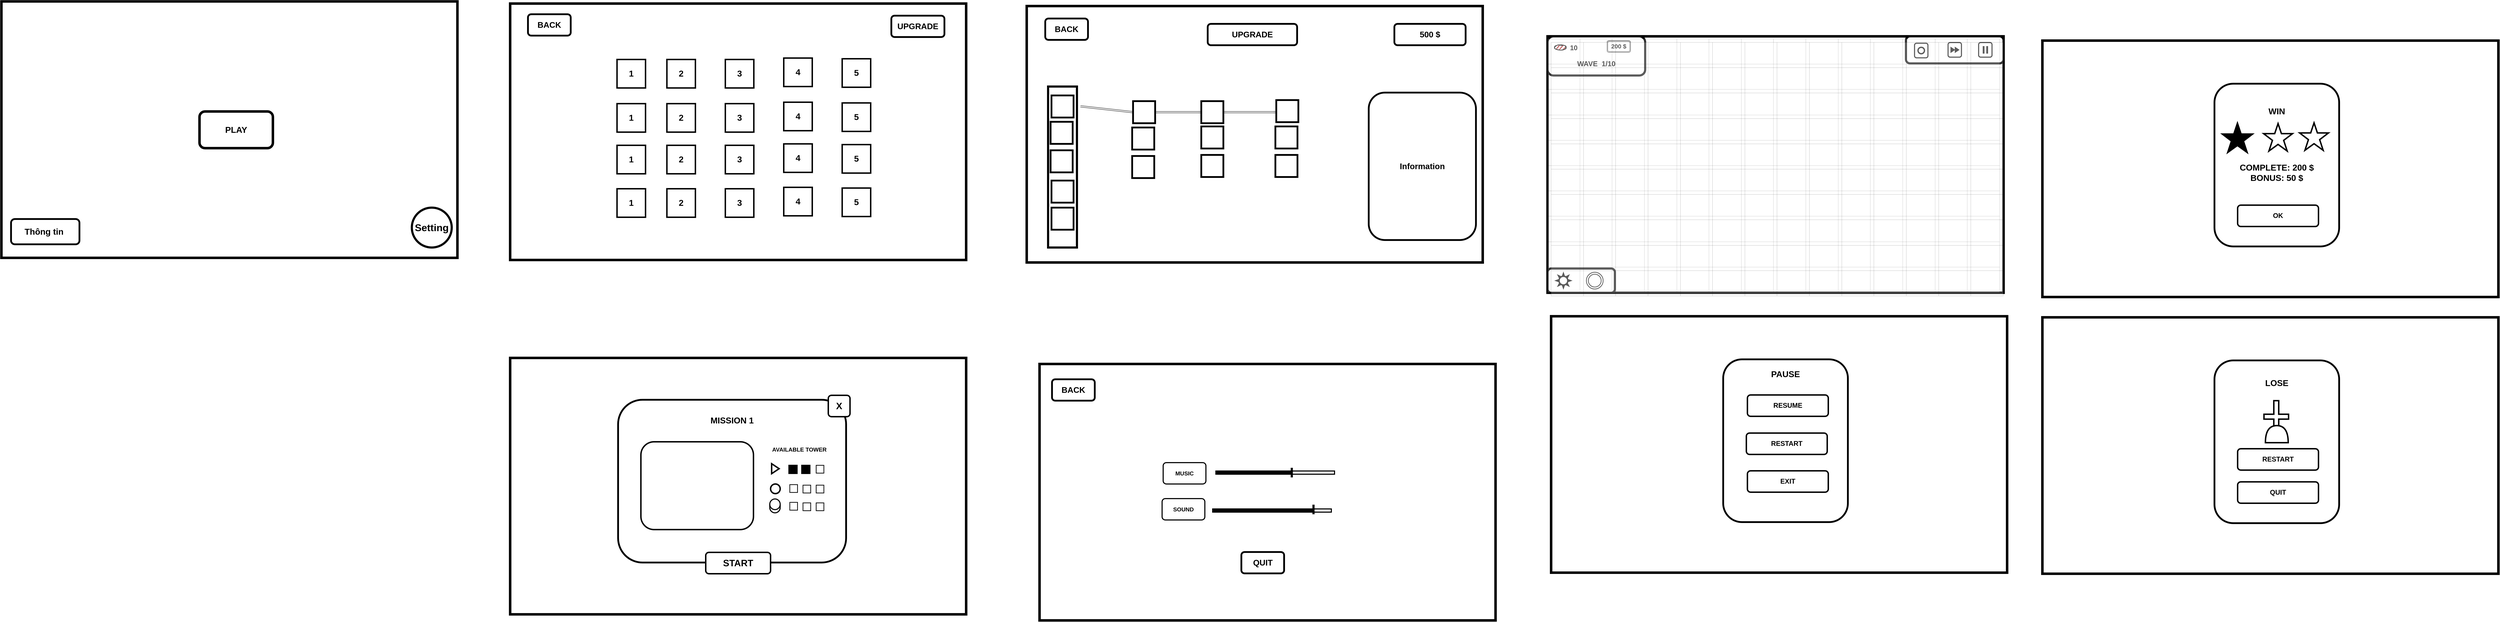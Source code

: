 <mxfile version="24.4.0" type="device">
  <diagram name="Page-1" id="Q3n_UA6wcU6BXdd-liw0">
    <mxGraphModel dx="2100" dy="1258" grid="0" gridSize="10" guides="1" tooltips="1" connect="1" arrows="1" fold="1" page="0" pageScale="1" pageWidth="850" pageHeight="1100" math="0" shadow="0">
      <root>
        <mxCell id="0" />
        <mxCell id="1" parent="0" />
        <mxCell id="AOiycFXxId-lt1XcVsrU-1" value="" style="rounded=0;whiteSpace=wrap;html=1;strokeWidth=7;" parent="1" vertex="1">
          <mxGeometry x="364" y="296" width="1280" height="720" as="geometry" />
        </mxCell>
        <mxCell id="AOiycFXxId-lt1XcVsrU-2" value="&lt;font size=&quot;1&quot; style=&quot;&quot;&gt;&lt;b style=&quot;font-size: 24px;&quot;&gt;PLAY&lt;/b&gt;&lt;/font&gt;" style="rounded=1;whiteSpace=wrap;html=1;strokeWidth=7;" parent="1" vertex="1">
          <mxGeometry x="920" y="605" width="206" height="103" as="geometry" />
        </mxCell>
        <mxCell id="AOiycFXxId-lt1XcVsrU-3" value="&lt;font style=&quot;font-size: 28px;&quot;&gt;&lt;b&gt;Setting&lt;/b&gt;&lt;/font&gt;" style="ellipse;whiteSpace=wrap;html=1;aspect=fixed;strokeWidth=6;" parent="1" vertex="1">
          <mxGeometry x="1516" y="875" width="112" height="112" as="geometry" />
        </mxCell>
        <mxCell id="AOiycFXxId-lt1XcVsrU-4" value="&lt;font style=&quot;font-size: 24px;&quot;&gt;&lt;b&gt;Thông tin&amp;nbsp;&lt;/b&gt;&lt;/font&gt;" style="rounded=1;whiteSpace=wrap;html=1;strokeWidth=5;" parent="1" vertex="1">
          <mxGeometry x="391" y="907" width="192" height="71" as="geometry" />
        </mxCell>
        <mxCell id="AOiycFXxId-lt1XcVsrU-5" value="" style="rounded=0;whiteSpace=wrap;html=1;strokeWidth=7;" parent="1" vertex="1">
          <mxGeometry x="1792" y="302" width="1280" height="720" as="geometry" />
        </mxCell>
        <mxCell id="AOiycFXxId-lt1XcVsrU-8" value="&lt;font style=&quot;font-size: 24px;&quot;&gt;1&lt;/font&gt;" style="whiteSpace=wrap;html=1;aspect=fixed;strokeWidth=4;fontStyle=1;fontSize=24;" parent="1" vertex="1">
          <mxGeometry x="2092" y="459" width="80" height="80" as="geometry" />
        </mxCell>
        <mxCell id="AOiycFXxId-lt1XcVsrU-9" value="&lt;span style=&quot;font-size: 24px;&quot;&gt;2&lt;/span&gt;" style="whiteSpace=wrap;html=1;aspect=fixed;strokeWidth=4;fontStyle=1;fontSize=24;" parent="1" vertex="1">
          <mxGeometry x="2232" y="459" width="80" height="80" as="geometry" />
        </mxCell>
        <mxCell id="AOiycFXxId-lt1XcVsrU-10" value="&lt;span style=&quot;font-size: 24px;&quot;&gt;3&lt;/span&gt;" style="whiteSpace=wrap;html=1;aspect=fixed;strokeWidth=4;fontStyle=1;fontSize=24;" parent="1" vertex="1">
          <mxGeometry x="2396" y="459" width="80" height="80" as="geometry" />
        </mxCell>
        <mxCell id="AOiycFXxId-lt1XcVsrU-11" value="&lt;span style=&quot;font-size: 24px;&quot;&gt;4&lt;/span&gt;" style="whiteSpace=wrap;html=1;aspect=fixed;strokeWidth=4;fontStyle=1;fontSize=24;" parent="1" vertex="1">
          <mxGeometry x="2560" y="455" width="80" height="80" as="geometry" />
        </mxCell>
        <mxCell id="AOiycFXxId-lt1XcVsrU-12" value="&lt;span style=&quot;font-size: 24px;&quot;&gt;5&lt;/span&gt;" style="whiteSpace=wrap;html=1;aspect=fixed;strokeWidth=4;fontStyle=1;fontSize=24;" parent="1" vertex="1">
          <mxGeometry x="2724" y="457" width="80" height="80" as="geometry" />
        </mxCell>
        <mxCell id="AOiycFXxId-lt1XcVsrU-13" value="&lt;font style=&quot;font-size: 24px;&quot;&gt;1&lt;/font&gt;" style="whiteSpace=wrap;html=1;aspect=fixed;strokeWidth=4;fontStyle=1;fontSize=24;" parent="1" vertex="1">
          <mxGeometry x="2092" y="583" width="80" height="80" as="geometry" />
        </mxCell>
        <mxCell id="AOiycFXxId-lt1XcVsrU-14" value="&lt;span style=&quot;font-size: 24px;&quot;&gt;2&lt;/span&gt;" style="whiteSpace=wrap;html=1;aspect=fixed;strokeWidth=4;fontStyle=1;fontSize=24;" parent="1" vertex="1">
          <mxGeometry x="2232" y="583" width="80" height="80" as="geometry" />
        </mxCell>
        <mxCell id="AOiycFXxId-lt1XcVsrU-15" value="&lt;span style=&quot;font-size: 24px;&quot;&gt;3&lt;/span&gt;" style="whiteSpace=wrap;html=1;aspect=fixed;strokeWidth=4;fontStyle=1;fontSize=24;" parent="1" vertex="1">
          <mxGeometry x="2396" y="583" width="80" height="80" as="geometry" />
        </mxCell>
        <mxCell id="AOiycFXxId-lt1XcVsrU-16" value="&lt;span style=&quot;font-size: 24px;&quot;&gt;4&lt;/span&gt;" style="whiteSpace=wrap;html=1;aspect=fixed;strokeWidth=4;fontStyle=1;fontSize=24;" parent="1" vertex="1">
          <mxGeometry x="2560" y="579" width="80" height="80" as="geometry" />
        </mxCell>
        <mxCell id="AOiycFXxId-lt1XcVsrU-17" value="&lt;span style=&quot;font-size: 24px;&quot;&gt;5&lt;/span&gt;" style="whiteSpace=wrap;html=1;aspect=fixed;strokeWidth=4;fontStyle=1;fontSize=24;" parent="1" vertex="1">
          <mxGeometry x="2724" y="581" width="80" height="80" as="geometry" />
        </mxCell>
        <mxCell id="AOiycFXxId-lt1XcVsrU-18" value="&lt;font style=&quot;font-size: 24px;&quot;&gt;1&lt;/font&gt;" style="whiteSpace=wrap;html=1;aspect=fixed;strokeWidth=4;fontStyle=1;fontSize=24;" parent="1" vertex="1">
          <mxGeometry x="2092" y="700" width="80" height="80" as="geometry" />
        </mxCell>
        <mxCell id="AOiycFXxId-lt1XcVsrU-19" value="&lt;span style=&quot;font-size: 24px;&quot;&gt;2&lt;/span&gt;" style="whiteSpace=wrap;html=1;aspect=fixed;strokeWidth=4;fontStyle=1;fontSize=24;" parent="1" vertex="1">
          <mxGeometry x="2232" y="700" width="80" height="80" as="geometry" />
        </mxCell>
        <mxCell id="AOiycFXxId-lt1XcVsrU-20" value="&lt;span style=&quot;font-size: 24px;&quot;&gt;3&lt;/span&gt;" style="whiteSpace=wrap;html=1;aspect=fixed;strokeWidth=4;fontStyle=1;fontSize=24;" parent="1" vertex="1">
          <mxGeometry x="2396" y="700" width="80" height="80" as="geometry" />
        </mxCell>
        <mxCell id="AOiycFXxId-lt1XcVsrU-21" value="&lt;span style=&quot;font-size: 24px;&quot;&gt;4&lt;/span&gt;" style="whiteSpace=wrap;html=1;aspect=fixed;strokeWidth=4;fontStyle=1;fontSize=24;" parent="1" vertex="1">
          <mxGeometry x="2560" y="696" width="80" height="80" as="geometry" />
        </mxCell>
        <mxCell id="AOiycFXxId-lt1XcVsrU-22" value="&lt;span style=&quot;font-size: 24px;&quot;&gt;5&lt;/span&gt;" style="whiteSpace=wrap;html=1;aspect=fixed;strokeWidth=4;fontStyle=1;fontSize=24;" parent="1" vertex="1">
          <mxGeometry x="2724" y="698" width="80" height="80" as="geometry" />
        </mxCell>
        <mxCell id="AOiycFXxId-lt1XcVsrU-23" value="&lt;font style=&quot;font-size: 24px;&quot;&gt;1&lt;/font&gt;" style="whiteSpace=wrap;html=1;aspect=fixed;strokeWidth=4;fontStyle=1;fontSize=24;" parent="1" vertex="1">
          <mxGeometry x="2092" y="822" width="80" height="80" as="geometry" />
        </mxCell>
        <mxCell id="AOiycFXxId-lt1XcVsrU-24" value="&lt;span style=&quot;font-size: 24px;&quot;&gt;2&lt;/span&gt;" style="whiteSpace=wrap;html=1;aspect=fixed;strokeWidth=4;fontStyle=1;fontSize=24;" parent="1" vertex="1">
          <mxGeometry x="2232" y="822" width="80" height="80" as="geometry" />
        </mxCell>
        <mxCell id="AOiycFXxId-lt1XcVsrU-25" value="&lt;span style=&quot;font-size: 24px;&quot;&gt;3&lt;/span&gt;" style="whiteSpace=wrap;html=1;aspect=fixed;strokeWidth=4;fontStyle=1;fontSize=24;" parent="1" vertex="1">
          <mxGeometry x="2396" y="822" width="80" height="80" as="geometry" />
        </mxCell>
        <mxCell id="AOiycFXxId-lt1XcVsrU-26" value="&lt;span style=&quot;font-size: 24px;&quot;&gt;4&lt;/span&gt;" style="whiteSpace=wrap;html=1;aspect=fixed;strokeWidth=4;fontStyle=1;fontSize=24;" parent="1" vertex="1">
          <mxGeometry x="2560" y="818" width="80" height="80" as="geometry" />
        </mxCell>
        <mxCell id="AOiycFXxId-lt1XcVsrU-27" value="&lt;span style=&quot;font-size: 24px;&quot;&gt;5&lt;/span&gt;" style="whiteSpace=wrap;html=1;aspect=fixed;strokeWidth=4;fontStyle=1;fontSize=24;" parent="1" vertex="1">
          <mxGeometry x="2724" y="820" width="80" height="80" as="geometry" />
        </mxCell>
        <mxCell id="AOiycFXxId-lt1XcVsrU-28" value="&lt;b&gt;&lt;font style=&quot;font-size: 23px;&quot;&gt;BACK&lt;/font&gt;&lt;/b&gt;" style="rounded=1;whiteSpace=wrap;html=1;strokeWidth=5;" parent="1" vertex="1">
          <mxGeometry x="1842" y="332" width="120" height="60" as="geometry" />
        </mxCell>
        <mxCell id="AOiycFXxId-lt1XcVsrU-29" value="&lt;span style=&quot;font-size: 23px;&quot;&gt;&lt;b&gt;UPGRADE&lt;/b&gt;&lt;/span&gt;" style="rounded=1;whiteSpace=wrap;html=1;strokeWidth=5;" parent="1" vertex="1">
          <mxGeometry x="2862" y="336" width="149" height="60" as="geometry" />
        </mxCell>
        <mxCell id="AOiycFXxId-lt1XcVsrU-30" value="" style="rounded=0;whiteSpace=wrap;html=1;strokeWidth=7;" parent="1" vertex="1">
          <mxGeometry x="3242" y="309" width="1280" height="720" as="geometry" />
        </mxCell>
        <mxCell id="AOiycFXxId-lt1XcVsrU-31" value="&lt;b&gt;&lt;font style=&quot;font-size: 23px;&quot;&gt;BACK&lt;/font&gt;&lt;/b&gt;" style="rounded=1;whiteSpace=wrap;html=1;strokeWidth=5;" parent="1" vertex="1">
          <mxGeometry x="3294" y="344" width="120" height="60" as="geometry" />
        </mxCell>
        <mxCell id="AOiycFXxId-lt1XcVsrU-32" value="&lt;span style=&quot;font-size: 23px;&quot;&gt;&lt;b&gt;Information&lt;/b&gt;&lt;/span&gt;" style="rounded=1;whiteSpace=wrap;html=1;strokeWidth=5;" parent="1" vertex="1">
          <mxGeometry x="4202" y="552" width="301" height="414" as="geometry" />
        </mxCell>
        <mxCell id="AOiycFXxId-lt1XcVsrU-33" value="" style="rounded=0;whiteSpace=wrap;html=1;strokeWidth=6;" parent="1" vertex="1">
          <mxGeometry x="3302" y="535" width="81" height="452" as="geometry" />
        </mxCell>
        <mxCell id="AOiycFXxId-lt1XcVsrU-34" value="" style="whiteSpace=wrap;html=1;aspect=fixed;strokeWidth=5;" parent="1" vertex="1">
          <mxGeometry x="3311.5" y="560" width="62" height="62" as="geometry" />
        </mxCell>
        <mxCell id="AOiycFXxId-lt1XcVsrU-35" value="" style="whiteSpace=wrap;html=1;aspect=fixed;strokeWidth=5;" parent="1" vertex="1">
          <mxGeometry x="3309" y="634" width="62" height="62" as="geometry" />
        </mxCell>
        <mxCell id="AOiycFXxId-lt1XcVsrU-36" value="" style="whiteSpace=wrap;html=1;aspect=fixed;strokeWidth=5;" parent="1" vertex="1">
          <mxGeometry x="3309" y="714" width="62" height="62" as="geometry" />
        </mxCell>
        <mxCell id="AOiycFXxId-lt1XcVsrU-37" value="" style="whiteSpace=wrap;html=1;aspect=fixed;strokeWidth=5;" parent="1" vertex="1">
          <mxGeometry x="3311.5" y="799" width="62" height="62" as="geometry" />
        </mxCell>
        <mxCell id="AOiycFXxId-lt1XcVsrU-38" value="" style="whiteSpace=wrap;html=1;aspect=fixed;strokeWidth=5;" parent="1" vertex="1">
          <mxGeometry x="3311.5" y="875" width="62" height="62" as="geometry" />
        </mxCell>
        <mxCell id="AOiycFXxId-lt1XcVsrU-39" value="" style="whiteSpace=wrap;html=1;aspect=fixed;strokeWidth=5;" parent="1" vertex="1">
          <mxGeometry x="3540.5" y="576" width="62" height="62" as="geometry" />
        </mxCell>
        <mxCell id="AOiycFXxId-lt1XcVsrU-40" value="" style="whiteSpace=wrap;html=1;aspect=fixed;strokeWidth=5;" parent="1" vertex="1">
          <mxGeometry x="3538" y="650" width="62" height="62" as="geometry" />
        </mxCell>
        <mxCell id="AOiycFXxId-lt1XcVsrU-41" value="" style="whiteSpace=wrap;html=1;aspect=fixed;strokeWidth=5;" parent="1" vertex="1">
          <mxGeometry x="3538" y="730" width="62" height="62" as="geometry" />
        </mxCell>
        <mxCell id="AOiycFXxId-lt1XcVsrU-42" value="" style="whiteSpace=wrap;html=1;aspect=fixed;strokeWidth=5;" parent="1" vertex="1">
          <mxGeometry x="3732" y="576" width="62" height="62" as="geometry" />
        </mxCell>
        <mxCell id="AOiycFXxId-lt1XcVsrU-43" value="" style="whiteSpace=wrap;html=1;aspect=fixed;strokeWidth=5;" parent="1" vertex="1">
          <mxGeometry x="3732" y="647" width="62" height="62" as="geometry" />
        </mxCell>
        <mxCell id="AOiycFXxId-lt1XcVsrU-44" value="" style="whiteSpace=wrap;html=1;aspect=fixed;strokeWidth=5;" parent="1" vertex="1">
          <mxGeometry x="3732" y="727" width="62" height="62" as="geometry" />
        </mxCell>
        <mxCell id="AOiycFXxId-lt1XcVsrU-45" value="" style="whiteSpace=wrap;html=1;aspect=fixed;strokeWidth=5;" parent="1" vertex="1">
          <mxGeometry x="3942.5" y="573" width="62" height="62" as="geometry" />
        </mxCell>
        <mxCell id="AOiycFXxId-lt1XcVsrU-46" value="" style="whiteSpace=wrap;html=1;aspect=fixed;strokeWidth=5;" parent="1" vertex="1">
          <mxGeometry x="3940" y="647" width="62" height="62" as="geometry" />
        </mxCell>
        <mxCell id="AOiycFXxId-lt1XcVsrU-47" value="" style="whiteSpace=wrap;html=1;aspect=fixed;strokeWidth=5;" parent="1" vertex="1">
          <mxGeometry x="3940" y="727" width="62" height="62" as="geometry" />
        </mxCell>
        <mxCell id="AOiycFXxId-lt1XcVsrU-48" value="&lt;b&gt;&lt;font style=&quot;font-size: 23px;&quot;&gt;UPGRADE&lt;/font&gt;&lt;/b&gt;" style="rounded=1;whiteSpace=wrap;html=1;strokeWidth=5;" parent="1" vertex="1">
          <mxGeometry x="3750" y="359" width="251" height="60" as="geometry" />
        </mxCell>
        <mxCell id="AOiycFXxId-lt1XcVsrU-49" value="&lt;b&gt;&lt;font style=&quot;font-size: 23px;&quot;&gt;500 $&lt;/font&gt;&lt;/b&gt;" style="rounded=1;whiteSpace=wrap;html=1;strokeWidth=5;" parent="1" vertex="1">
          <mxGeometry x="4274" y="359" width="200" height="60" as="geometry" />
        </mxCell>
        <mxCell id="AOiycFXxId-lt1XcVsrU-52" value="" style="shape=link;html=1;rounded=0;entryX=1.121;entryY=0.123;entryDx=0;entryDy=0;entryPerimeter=0;exitX=0;exitY=0.5;exitDx=0;exitDy=0;" parent="1" source="AOiycFXxId-lt1XcVsrU-39" target="AOiycFXxId-lt1XcVsrU-33" edge="1">
          <mxGeometry width="100" relative="1" as="geometry">
            <mxPoint x="3730" y="768" as="sourcePoint" />
            <mxPoint x="3830" y="768" as="targetPoint" />
          </mxGeometry>
        </mxCell>
        <mxCell id="AOiycFXxId-lt1XcVsrU-53" value="" style="shape=link;html=1;rounded=0;exitX=1;exitY=0.5;exitDx=0;exitDy=0;" parent="1" source="AOiycFXxId-lt1XcVsrU-42" edge="1">
          <mxGeometry width="100" relative="1" as="geometry">
            <mxPoint x="3806" y="611" as="sourcePoint" />
            <mxPoint x="3941" y="607" as="targetPoint" />
          </mxGeometry>
        </mxCell>
        <mxCell id="AOiycFXxId-lt1XcVsrU-54" value="" style="shape=link;html=1;rounded=0;exitX=0;exitY=0.5;exitDx=0;exitDy=0;entryX=1;entryY=0.5;entryDx=0;entryDy=0;" parent="1" source="AOiycFXxId-lt1XcVsrU-42" target="AOiycFXxId-lt1XcVsrU-39" edge="1">
          <mxGeometry width="100" relative="1" as="geometry">
            <mxPoint x="3816" y="621" as="sourcePoint" />
            <mxPoint x="3614" y="611" as="targetPoint" />
          </mxGeometry>
        </mxCell>
        <mxCell id="AOiycFXxId-lt1XcVsrU-55" value="" style="rounded=0;whiteSpace=wrap;html=1;strokeWidth=7;" parent="1" vertex="1">
          <mxGeometry x="3278" y="1314" width="1280" height="720" as="geometry" />
        </mxCell>
        <mxCell id="AOiycFXxId-lt1XcVsrU-56" value="&lt;b&gt;&lt;font style=&quot;font-size: 23px;&quot;&gt;BACK&lt;/font&gt;&lt;/b&gt;" style="rounded=1;whiteSpace=wrap;html=1;strokeWidth=5;" parent="1" vertex="1">
          <mxGeometry x="3313" y="1357" width="120" height="60" as="geometry" />
        </mxCell>
        <mxCell id="AOiycFXxId-lt1XcVsrU-60" value="&lt;b&gt;&lt;font style=&quot;font-size: 16px;&quot;&gt;MUSIC&lt;/font&gt;&lt;/b&gt;" style="rounded=1;whiteSpace=wrap;html=1;strokeWidth=3;" parent="1" vertex="1">
          <mxGeometry x="3625" y="1591" width="120" height="60" as="geometry" />
        </mxCell>
        <mxCell id="AOiycFXxId-lt1XcVsrU-61" value="&lt;b&gt;&lt;font style=&quot;font-size: 16px;&quot;&gt;SOUND&lt;/font&gt;&lt;/b&gt;" style="rounded=1;whiteSpace=wrap;html=1;strokeWidth=3;" parent="1" vertex="1">
          <mxGeometry x="3622" y="1692" width="120" height="60" as="geometry" />
        </mxCell>
        <mxCell id="AOiycFXxId-lt1XcVsrU-65" value="" style="verticalLabelPosition=bottom;verticalAlign=top;html=1;shape=mxgraph.basic.rect;fillColor2=none;strokeWidth=3;size=20;indent=5;" parent="1" vertex="1">
          <mxGeometry x="3773" y="1614.5" width="333" height="9" as="geometry" />
        </mxCell>
        <mxCell id="AOiycFXxId-lt1XcVsrU-67" value="" style="line;strokeWidth=6;html=1;perimeter=backbonePerimeter;points=[];outlineConnect=0;" parent="1" vertex="1">
          <mxGeometry x="3773" y="1599.5" width="212" height="39" as="geometry" />
        </mxCell>
        <mxCell id="AOiycFXxId-lt1XcVsrU-68" value="" style="line;strokeWidth=6;html=1;perimeter=backbonePerimeter;points=[];outlineConnect=0;" parent="1" vertex="1">
          <mxGeometry x="3764" y="1706" width="212" height="39" as="geometry" />
        </mxCell>
        <mxCell id="AOiycFXxId-lt1XcVsrU-69" value="" style="verticalLabelPosition=bottom;verticalAlign=top;html=1;shape=mxgraph.basic.rect;fillColor2=none;strokeWidth=3;size=20;indent=5;" parent="1" vertex="1">
          <mxGeometry x="3764" y="1721" width="333" height="9" as="geometry" />
        </mxCell>
        <mxCell id="AOiycFXxId-lt1XcVsrU-70" value="" style="line;strokeWidth=6;html=1;perimeter=backbonePerimeter;points=[];outlineConnect=0;" parent="1" vertex="1">
          <mxGeometry x="3764" y="1706" width="281" height="39" as="geometry" />
        </mxCell>
        <mxCell id="AOiycFXxId-lt1XcVsrU-71" value="" style="line;strokeWidth=6;direction=south;html=1;" parent="1" vertex="1">
          <mxGeometry x="3981" y="1605.5" width="10" height="27" as="geometry" />
        </mxCell>
        <mxCell id="AOiycFXxId-lt1XcVsrU-72" value="" style="line;strokeWidth=6;direction=south;html=1;" parent="1" vertex="1">
          <mxGeometry x="4042" y="1709" width="10" height="27" as="geometry" />
        </mxCell>
        <mxCell id="AOiycFXxId-lt1XcVsrU-73" value="&lt;b&gt;&lt;font style=&quot;font-size: 23px;&quot;&gt;QUIT&lt;/font&gt;&lt;/b&gt;" style="rounded=1;whiteSpace=wrap;html=1;strokeWidth=5;" parent="1" vertex="1">
          <mxGeometry x="3844.5" y="1842" width="120" height="60" as="geometry" />
        </mxCell>
        <mxCell id="AOiycFXxId-lt1XcVsrU-74" value="" style="rounded=0;whiteSpace=wrap;html=1;strokeWidth=7;" parent="1" vertex="1">
          <mxGeometry x="4704" y="394" width="1280" height="720" as="geometry" />
        </mxCell>
        <mxCell id="AOiycFXxId-lt1XcVsrU-75" value="" style="rounded=1;whiteSpace=wrap;html=1;strokeWidth=6;" parent="1" vertex="1">
          <mxGeometry x="4704" y="1046" width="189" height="68" as="geometry" />
        </mxCell>
        <mxCell id="AOiycFXxId-lt1XcVsrU-76" value="&lt;div&gt;&lt;b style=&quot;&quot;&gt;&lt;font style=&quot;font-size: 19px;&quot;&gt;&amp;nbsp; &amp;nbsp; 10&amp;nbsp; &amp;nbsp; &amp;nbsp; &amp;nbsp; &amp;nbsp; &amp;nbsp; &amp;nbsp; &amp;nbsp; &amp;nbsp; &amp;nbsp; &amp;nbsp; &amp;nbsp; &amp;nbsp; &amp;nbsp;&amp;nbsp;&lt;/font&gt;&lt;/b&gt;&lt;/div&gt;&lt;b style=&quot;&quot;&gt;&lt;font style=&quot;&quot;&gt;&lt;div style=&quot;font-size: 17px;&quot;&gt;&lt;b style=&quot;&quot;&gt;&lt;font style=&quot;font-size: 17px;&quot;&gt;&lt;br&gt;&lt;/font&gt;&lt;/b&gt;&lt;/div&gt;&lt;font style=&quot;font-size: 20px;&quot;&gt;WAVE&amp;nbsp; 1/10&lt;/font&gt;&lt;/font&gt;&lt;/b&gt;" style="rounded=1;whiteSpace=wrap;html=1;strokeWidth=6;" parent="1" vertex="1">
          <mxGeometry x="4704" y="394" width="274" height="110" as="geometry" />
        </mxCell>
        <mxCell id="AOiycFXxId-lt1XcVsrU-77" value="" style="rounded=1;whiteSpace=wrap;html=1;strokeWidth=6;" parent="1" vertex="1">
          <mxGeometry x="5710" y="394" width="274" height="76" as="geometry" />
        </mxCell>
        <mxCell id="AOiycFXxId-lt1XcVsrU-79" value="" style="rounded=1;whiteSpace=wrap;html=1;strokeWidth=3;" parent="1" vertex="1">
          <mxGeometry x="5734.12" y="413.38" width="37.58" height="41" as="geometry" />
        </mxCell>
        <mxCell id="AOiycFXxId-lt1XcVsrU-80" value="" style="rounded=1;whiteSpace=wrap;html=1;strokeWidth=3;" parent="1" vertex="1">
          <mxGeometry x="5828.21" y="411.5" width="37.58" height="41" as="geometry" />
        </mxCell>
        <mxCell id="AOiycFXxId-lt1XcVsrU-81" value="" style="rounded=1;whiteSpace=wrap;html=1;strokeWidth=3;" parent="1" vertex="1">
          <mxGeometry x="5914" y="411.5" width="37.58" height="41" as="geometry" />
        </mxCell>
        <mxCell id="AOiycFXxId-lt1XcVsrU-82" value="" style="triangle;whiteSpace=wrap;html=1;strokeWidth=8;" parent="1" vertex="1">
          <mxGeometry x="5839" y="430.5" width="2.25" height="3" as="geometry" />
        </mxCell>
        <mxCell id="AOiycFXxId-lt1XcVsrU-83" value="" style="triangle;whiteSpace=wrap;html=1;strokeWidth=8;" parent="1" vertex="1">
          <mxGeometry x="5851" y="430.5" width="2.25" height="3" as="geometry" />
        </mxCell>
        <mxCell id="AOiycFXxId-lt1XcVsrU-84" value="" style="line;strokeWidth=5;direction=south;html=1;" parent="1" vertex="1">
          <mxGeometry x="5923" y="421.5" width="10" height="21" as="geometry" />
        </mxCell>
        <mxCell id="AOiycFXxId-lt1XcVsrU-85" value="" style="line;strokeWidth=5;direction=south;html=1;" parent="1" vertex="1">
          <mxGeometry x="5933" y="421.5" width="10" height="21" as="geometry" />
        </mxCell>
        <mxCell id="AOiycFXxId-lt1XcVsrU-88" value="&lt;font style=&quot;font-size: 17px;&quot;&gt;&lt;b&gt;200 $&lt;/b&gt;&lt;/font&gt;" style="shape=ext;double=1;rounded=1;whiteSpace=wrap;html=1;" parent="1" vertex="1">
          <mxGeometry x="4871" y="406" width="66" height="33" as="geometry" />
        </mxCell>
        <mxCell id="AOiycFXxId-lt1XcVsrU-89" value="" style="ellipse;whiteSpace=wrap;html=1;strokeWidth=2;fillWeight=2;hachureGap=8;fillColor=#990000;fillStyle=dots;sketch=1;" parent="1" vertex="1">
          <mxGeometry x="4724" y="418" width="31" height="15.5" as="geometry" />
        </mxCell>
        <mxCell id="AOiycFXxId-lt1XcVsrU-90" value="" style="verticalLabelPosition=bottom;verticalAlign=top;html=1;shape=mxgraph.basic.sun;strokeWidth=4;" parent="1" vertex="1">
          <mxGeometry x="4729" y="1060.5" width="39" height="39" as="geometry" />
        </mxCell>
        <mxCell id="AOiycFXxId-lt1XcVsrU-91" value="" style="verticalLabelPosition=bottom;verticalAlign=top;html=1;shape=mxgraph.basic.donut;dx=23.5;strokeWidth=2;" parent="1" vertex="1">
          <mxGeometry x="4813" y="1056.5" width="47" height="47" as="geometry" />
        </mxCell>
        <mxCell id="AOiycFXxId-lt1XcVsrU-92" value="" style="verticalLabelPosition=bottom;verticalAlign=top;html=1;shape=mxgraph.basic.donut;dx=25;strokeWidth=2;" parent="1" vertex="1">
          <mxGeometry x="4818.5" y="1062" width="36" height="36" as="geometry" />
        </mxCell>
        <mxCell id="AOiycFXxId-lt1XcVsrU-93" value="" style="verticalLabelPosition=bottom;verticalAlign=top;html=1;shape=mxgraph.flowchart.on-page_reference;strokeWidth=18;" parent="1" vertex="1">
          <mxGeometry x="5751.04" y="432" width="3.75" height="3.75" as="geometry" />
        </mxCell>
        <mxCell id="AOiycFXxId-lt1XcVsrU-97" value="" style="shape=table;startSize=0;container=1;collapsible=0;childLayout=tableLayout;opacity=20;" parent="1" vertex="1">
          <mxGeometry x="4704" y="401" width="1269" height="712" as="geometry" />
        </mxCell>
        <mxCell id="AOiycFXxId-lt1XcVsrU-98" value="" style="shape=tableRow;horizontal=0;startSize=0;swimlaneHead=0;swimlaneBody=0;strokeColor=inherit;top=0;left=0;bottom=0;right=0;collapsible=0;dropTarget=0;fillColor=none;points=[[0,0.5],[1,0.5]];portConstraint=eastwest;" parent="AOiycFXxId-lt1XcVsrU-97" vertex="1">
          <mxGeometry width="1269" height="71" as="geometry" />
        </mxCell>
        <mxCell id="AOiycFXxId-lt1XcVsrU-99" value="" style="shape=partialRectangle;html=1;whiteSpace=wrap;connectable=0;strokeColor=inherit;overflow=hidden;fillColor=none;top=0;left=0;bottom=0;right=0;pointerEvents=1;" parent="AOiycFXxId-lt1XcVsrU-98" vertex="1">
          <mxGeometry width="91" height="71" as="geometry">
            <mxRectangle width="91" height="71" as="alternateBounds" />
          </mxGeometry>
        </mxCell>
        <mxCell id="AOiycFXxId-lt1XcVsrU-100" value="" style="shape=partialRectangle;html=1;whiteSpace=wrap;connectable=0;strokeColor=inherit;overflow=hidden;fillColor=none;top=0;left=0;bottom=0;right=0;pointerEvents=1;" parent="AOiycFXxId-lt1XcVsrU-98" vertex="1">
          <mxGeometry x="91" width="90" height="71" as="geometry">
            <mxRectangle width="90" height="71" as="alternateBounds" />
          </mxGeometry>
        </mxCell>
        <mxCell id="AOiycFXxId-lt1XcVsrU-101" value="" style="shape=partialRectangle;html=1;whiteSpace=wrap;connectable=0;strokeColor=inherit;overflow=hidden;fillColor=none;top=0;left=0;bottom=0;right=0;pointerEvents=1;" parent="AOiycFXxId-lt1XcVsrU-98" vertex="1">
          <mxGeometry x="181" width="91" height="71" as="geometry">
            <mxRectangle width="91" height="71" as="alternateBounds" />
          </mxGeometry>
        </mxCell>
        <mxCell id="AOiycFXxId-lt1XcVsrU-102" value="" style="shape=partialRectangle;html=1;whiteSpace=wrap;connectable=0;strokeColor=inherit;overflow=hidden;fillColor=none;top=0;left=0;bottom=0;right=0;pointerEvents=1;" parent="AOiycFXxId-lt1XcVsrU-98" vertex="1">
          <mxGeometry x="272" width="91" height="71" as="geometry">
            <mxRectangle width="91" height="71" as="alternateBounds" />
          </mxGeometry>
        </mxCell>
        <mxCell id="AOiycFXxId-lt1XcVsrU-103" value="" style="shape=partialRectangle;html=1;whiteSpace=wrap;connectable=0;strokeColor=inherit;overflow=hidden;fillColor=none;top=0;left=0;bottom=0;right=0;pointerEvents=1;" parent="AOiycFXxId-lt1XcVsrU-98" vertex="1">
          <mxGeometry x="363" width="90" height="71" as="geometry">
            <mxRectangle width="90" height="71" as="alternateBounds" />
          </mxGeometry>
        </mxCell>
        <mxCell id="AOiycFXxId-lt1XcVsrU-104" value="" style="shape=partialRectangle;html=1;whiteSpace=wrap;connectable=0;strokeColor=inherit;overflow=hidden;fillColor=none;top=0;left=0;bottom=0;right=0;pointerEvents=1;" parent="AOiycFXxId-lt1XcVsrU-98" vertex="1">
          <mxGeometry x="453" width="91" height="71" as="geometry">
            <mxRectangle width="91" height="71" as="alternateBounds" />
          </mxGeometry>
        </mxCell>
        <mxCell id="AOiycFXxId-lt1XcVsrU-105" value="" style="shape=partialRectangle;html=1;whiteSpace=wrap;connectable=0;strokeColor=inherit;overflow=hidden;fillColor=none;top=0;left=0;bottom=0;right=0;pointerEvents=1;" parent="AOiycFXxId-lt1XcVsrU-98" vertex="1">
          <mxGeometry x="544" width="90" height="71" as="geometry">
            <mxRectangle width="90" height="71" as="alternateBounds" />
          </mxGeometry>
        </mxCell>
        <mxCell id="AOiycFXxId-lt1XcVsrU-106" value="" style="shape=partialRectangle;html=1;whiteSpace=wrap;connectable=0;strokeColor=inherit;overflow=hidden;fillColor=none;top=0;left=0;bottom=0;right=0;pointerEvents=1;" parent="AOiycFXxId-lt1XcVsrU-98" vertex="1">
          <mxGeometry x="634" width="91" height="71" as="geometry">
            <mxRectangle width="91" height="71" as="alternateBounds" />
          </mxGeometry>
        </mxCell>
        <mxCell id="AOiycFXxId-lt1XcVsrU-107" value="" style="shape=partialRectangle;html=1;whiteSpace=wrap;connectable=0;strokeColor=inherit;overflow=hidden;fillColor=none;top=0;left=0;bottom=0;right=0;pointerEvents=1;" parent="AOiycFXxId-lt1XcVsrU-98" vertex="1">
          <mxGeometry x="725" width="91" height="71" as="geometry">
            <mxRectangle width="91" height="71" as="alternateBounds" />
          </mxGeometry>
        </mxCell>
        <mxCell id="AOiycFXxId-lt1XcVsrU-108" value="" style="shape=partialRectangle;html=1;whiteSpace=wrap;connectable=0;strokeColor=inherit;overflow=hidden;fillColor=none;top=0;left=0;bottom=0;right=0;pointerEvents=1;" parent="AOiycFXxId-lt1XcVsrU-98" vertex="1">
          <mxGeometry x="816" width="90" height="71" as="geometry">
            <mxRectangle width="90" height="71" as="alternateBounds" />
          </mxGeometry>
        </mxCell>
        <mxCell id="AOiycFXxId-lt1XcVsrU-109" value="" style="shape=partialRectangle;html=1;whiteSpace=wrap;connectable=0;strokeColor=inherit;overflow=hidden;fillColor=none;top=0;left=0;bottom=0;right=0;pointerEvents=1;" parent="AOiycFXxId-lt1XcVsrU-98" vertex="1">
          <mxGeometry x="906" width="91" height="71" as="geometry">
            <mxRectangle width="91" height="71" as="alternateBounds" />
          </mxGeometry>
        </mxCell>
        <mxCell id="AOiycFXxId-lt1XcVsrU-110" value="" style="shape=partialRectangle;html=1;whiteSpace=wrap;connectable=0;strokeColor=inherit;overflow=hidden;fillColor=none;top=0;left=0;bottom=0;right=0;pointerEvents=1;" parent="AOiycFXxId-lt1XcVsrU-98" vertex="1">
          <mxGeometry x="997" width="91" height="71" as="geometry">
            <mxRectangle width="91" height="71" as="alternateBounds" />
          </mxGeometry>
        </mxCell>
        <mxCell id="AOiycFXxId-lt1XcVsrU-111" value="" style="shape=partialRectangle;html=1;whiteSpace=wrap;connectable=0;strokeColor=inherit;overflow=hidden;fillColor=none;top=0;left=0;bottom=0;right=0;pointerEvents=1;" parent="AOiycFXxId-lt1XcVsrU-98" vertex="1">
          <mxGeometry x="1088" width="90" height="71" as="geometry">
            <mxRectangle width="90" height="71" as="alternateBounds" />
          </mxGeometry>
        </mxCell>
        <mxCell id="AOiycFXxId-lt1XcVsrU-112" value="" style="shape=partialRectangle;html=1;whiteSpace=wrap;connectable=0;strokeColor=inherit;overflow=hidden;fillColor=none;top=0;left=0;bottom=0;right=0;pointerEvents=1;" parent="AOiycFXxId-lt1XcVsrU-98" vertex="1">
          <mxGeometry x="1178" width="91" height="71" as="geometry">
            <mxRectangle width="91" height="71" as="alternateBounds" />
          </mxGeometry>
        </mxCell>
        <mxCell id="AOiycFXxId-lt1XcVsrU-113" value="" style="shape=tableRow;horizontal=0;startSize=0;swimlaneHead=0;swimlaneBody=0;strokeColor=inherit;top=0;left=0;bottom=0;right=0;collapsible=0;dropTarget=0;fillColor=none;points=[[0,0.5],[1,0.5]];portConstraint=eastwest;" parent="AOiycFXxId-lt1XcVsrU-97" vertex="1">
          <mxGeometry y="71" width="1269" height="71" as="geometry" />
        </mxCell>
        <mxCell id="AOiycFXxId-lt1XcVsrU-114" value="" style="shape=partialRectangle;html=1;whiteSpace=wrap;connectable=0;strokeColor=inherit;overflow=hidden;fillColor=none;top=0;left=0;bottom=0;right=0;pointerEvents=1;" parent="AOiycFXxId-lt1XcVsrU-113" vertex="1">
          <mxGeometry width="91" height="71" as="geometry">
            <mxRectangle width="91" height="71" as="alternateBounds" />
          </mxGeometry>
        </mxCell>
        <mxCell id="AOiycFXxId-lt1XcVsrU-115" value="" style="shape=partialRectangle;html=1;whiteSpace=wrap;connectable=0;strokeColor=inherit;overflow=hidden;fillColor=none;top=0;left=0;bottom=0;right=0;pointerEvents=1;" parent="AOiycFXxId-lt1XcVsrU-113" vertex="1">
          <mxGeometry x="91" width="90" height="71" as="geometry">
            <mxRectangle width="90" height="71" as="alternateBounds" />
          </mxGeometry>
        </mxCell>
        <mxCell id="AOiycFXxId-lt1XcVsrU-116" value="" style="shape=partialRectangle;html=1;whiteSpace=wrap;connectable=0;strokeColor=inherit;overflow=hidden;fillColor=none;top=0;left=0;bottom=0;right=0;pointerEvents=1;" parent="AOiycFXxId-lt1XcVsrU-113" vertex="1">
          <mxGeometry x="181" width="91" height="71" as="geometry">
            <mxRectangle width="91" height="71" as="alternateBounds" />
          </mxGeometry>
        </mxCell>
        <mxCell id="AOiycFXxId-lt1XcVsrU-117" value="" style="shape=partialRectangle;html=1;whiteSpace=wrap;connectable=0;strokeColor=inherit;overflow=hidden;fillColor=none;top=0;left=0;bottom=0;right=0;pointerEvents=1;" parent="AOiycFXxId-lt1XcVsrU-113" vertex="1">
          <mxGeometry x="272" width="91" height="71" as="geometry">
            <mxRectangle width="91" height="71" as="alternateBounds" />
          </mxGeometry>
        </mxCell>
        <mxCell id="AOiycFXxId-lt1XcVsrU-118" value="" style="shape=partialRectangle;html=1;whiteSpace=wrap;connectable=0;strokeColor=inherit;overflow=hidden;fillColor=none;top=0;left=0;bottom=0;right=0;pointerEvents=1;" parent="AOiycFXxId-lt1XcVsrU-113" vertex="1">
          <mxGeometry x="363" width="90" height="71" as="geometry">
            <mxRectangle width="90" height="71" as="alternateBounds" />
          </mxGeometry>
        </mxCell>
        <mxCell id="AOiycFXxId-lt1XcVsrU-119" value="" style="shape=partialRectangle;html=1;whiteSpace=wrap;connectable=0;strokeColor=inherit;overflow=hidden;fillColor=none;top=0;left=0;bottom=0;right=0;pointerEvents=1;" parent="AOiycFXxId-lt1XcVsrU-113" vertex="1">
          <mxGeometry x="453" width="91" height="71" as="geometry">
            <mxRectangle width="91" height="71" as="alternateBounds" />
          </mxGeometry>
        </mxCell>
        <mxCell id="AOiycFXxId-lt1XcVsrU-120" value="" style="shape=partialRectangle;html=1;whiteSpace=wrap;connectable=0;strokeColor=inherit;overflow=hidden;fillColor=none;top=0;left=0;bottom=0;right=0;pointerEvents=1;" parent="AOiycFXxId-lt1XcVsrU-113" vertex="1">
          <mxGeometry x="544" width="90" height="71" as="geometry">
            <mxRectangle width="90" height="71" as="alternateBounds" />
          </mxGeometry>
        </mxCell>
        <mxCell id="AOiycFXxId-lt1XcVsrU-121" value="" style="shape=partialRectangle;html=1;whiteSpace=wrap;connectable=0;strokeColor=inherit;overflow=hidden;fillColor=none;top=0;left=0;bottom=0;right=0;pointerEvents=1;" parent="AOiycFXxId-lt1XcVsrU-113" vertex="1">
          <mxGeometry x="634" width="91" height="71" as="geometry">
            <mxRectangle width="91" height="71" as="alternateBounds" />
          </mxGeometry>
        </mxCell>
        <mxCell id="AOiycFXxId-lt1XcVsrU-122" value="" style="shape=partialRectangle;html=1;whiteSpace=wrap;connectable=0;strokeColor=inherit;overflow=hidden;fillColor=none;top=0;left=0;bottom=0;right=0;pointerEvents=1;" parent="AOiycFXxId-lt1XcVsrU-113" vertex="1">
          <mxGeometry x="725" width="91" height="71" as="geometry">
            <mxRectangle width="91" height="71" as="alternateBounds" />
          </mxGeometry>
        </mxCell>
        <mxCell id="AOiycFXxId-lt1XcVsrU-123" value="" style="shape=partialRectangle;html=1;whiteSpace=wrap;connectable=0;strokeColor=inherit;overflow=hidden;fillColor=none;top=0;left=0;bottom=0;right=0;pointerEvents=1;" parent="AOiycFXxId-lt1XcVsrU-113" vertex="1">
          <mxGeometry x="816" width="90" height="71" as="geometry">
            <mxRectangle width="90" height="71" as="alternateBounds" />
          </mxGeometry>
        </mxCell>
        <mxCell id="AOiycFXxId-lt1XcVsrU-124" value="" style="shape=partialRectangle;html=1;whiteSpace=wrap;connectable=0;strokeColor=inherit;overflow=hidden;fillColor=none;top=0;left=0;bottom=0;right=0;pointerEvents=1;" parent="AOiycFXxId-lt1XcVsrU-113" vertex="1">
          <mxGeometry x="906" width="91" height="71" as="geometry">
            <mxRectangle width="91" height="71" as="alternateBounds" />
          </mxGeometry>
        </mxCell>
        <mxCell id="AOiycFXxId-lt1XcVsrU-125" value="" style="shape=partialRectangle;html=1;whiteSpace=wrap;connectable=0;strokeColor=inherit;overflow=hidden;fillColor=none;top=0;left=0;bottom=0;right=0;pointerEvents=1;" parent="AOiycFXxId-lt1XcVsrU-113" vertex="1">
          <mxGeometry x="997" width="91" height="71" as="geometry">
            <mxRectangle width="91" height="71" as="alternateBounds" />
          </mxGeometry>
        </mxCell>
        <mxCell id="AOiycFXxId-lt1XcVsrU-126" value="" style="shape=partialRectangle;html=1;whiteSpace=wrap;connectable=0;strokeColor=inherit;overflow=hidden;fillColor=none;top=0;left=0;bottom=0;right=0;pointerEvents=1;" parent="AOiycFXxId-lt1XcVsrU-113" vertex="1">
          <mxGeometry x="1088" width="90" height="71" as="geometry">
            <mxRectangle width="90" height="71" as="alternateBounds" />
          </mxGeometry>
        </mxCell>
        <mxCell id="AOiycFXxId-lt1XcVsrU-127" value="" style="shape=partialRectangle;html=1;whiteSpace=wrap;connectable=0;strokeColor=inherit;overflow=hidden;fillColor=none;top=0;left=0;bottom=0;right=0;pointerEvents=1;" parent="AOiycFXxId-lt1XcVsrU-113" vertex="1">
          <mxGeometry x="1178" width="91" height="71" as="geometry">
            <mxRectangle width="91" height="71" as="alternateBounds" />
          </mxGeometry>
        </mxCell>
        <mxCell id="AOiycFXxId-lt1XcVsrU-128" value="" style="shape=tableRow;horizontal=0;startSize=0;swimlaneHead=0;swimlaneBody=0;strokeColor=inherit;top=0;left=0;bottom=0;right=0;collapsible=0;dropTarget=0;fillColor=none;points=[[0,0.5],[1,0.5]];portConstraint=eastwest;" parent="AOiycFXxId-lt1XcVsrU-97" vertex="1">
          <mxGeometry y="142" width="1269" height="72" as="geometry" />
        </mxCell>
        <mxCell id="AOiycFXxId-lt1XcVsrU-129" value="" style="shape=partialRectangle;html=1;whiteSpace=wrap;connectable=0;strokeColor=inherit;overflow=hidden;fillColor=none;top=0;left=0;bottom=0;right=0;pointerEvents=1;" parent="AOiycFXxId-lt1XcVsrU-128" vertex="1">
          <mxGeometry width="91" height="72" as="geometry">
            <mxRectangle width="91" height="72" as="alternateBounds" />
          </mxGeometry>
        </mxCell>
        <mxCell id="AOiycFXxId-lt1XcVsrU-130" value="" style="shape=partialRectangle;html=1;whiteSpace=wrap;connectable=0;strokeColor=inherit;overflow=hidden;fillColor=none;top=0;left=0;bottom=0;right=0;pointerEvents=1;" parent="AOiycFXxId-lt1XcVsrU-128" vertex="1">
          <mxGeometry x="91" width="90" height="72" as="geometry">
            <mxRectangle width="90" height="72" as="alternateBounds" />
          </mxGeometry>
        </mxCell>
        <mxCell id="AOiycFXxId-lt1XcVsrU-131" value="" style="shape=partialRectangle;html=1;whiteSpace=wrap;connectable=0;strokeColor=inherit;overflow=hidden;fillColor=none;top=0;left=0;bottom=0;right=0;pointerEvents=1;" parent="AOiycFXxId-lt1XcVsrU-128" vertex="1">
          <mxGeometry x="181" width="91" height="72" as="geometry">
            <mxRectangle width="91" height="72" as="alternateBounds" />
          </mxGeometry>
        </mxCell>
        <mxCell id="AOiycFXxId-lt1XcVsrU-132" value="" style="shape=partialRectangle;html=1;whiteSpace=wrap;connectable=0;strokeColor=inherit;overflow=hidden;fillColor=none;top=0;left=0;bottom=0;right=0;pointerEvents=1;" parent="AOiycFXxId-lt1XcVsrU-128" vertex="1">
          <mxGeometry x="272" width="91" height="72" as="geometry">
            <mxRectangle width="91" height="72" as="alternateBounds" />
          </mxGeometry>
        </mxCell>
        <mxCell id="AOiycFXxId-lt1XcVsrU-133" value="" style="shape=partialRectangle;html=1;whiteSpace=wrap;connectable=0;strokeColor=inherit;overflow=hidden;fillColor=none;top=0;left=0;bottom=0;right=0;pointerEvents=1;" parent="AOiycFXxId-lt1XcVsrU-128" vertex="1">
          <mxGeometry x="363" width="90" height="72" as="geometry">
            <mxRectangle width="90" height="72" as="alternateBounds" />
          </mxGeometry>
        </mxCell>
        <mxCell id="AOiycFXxId-lt1XcVsrU-134" value="" style="shape=partialRectangle;html=1;whiteSpace=wrap;connectable=0;strokeColor=inherit;overflow=hidden;fillColor=none;top=0;left=0;bottom=0;right=0;pointerEvents=1;" parent="AOiycFXxId-lt1XcVsrU-128" vertex="1">
          <mxGeometry x="453" width="91" height="72" as="geometry">
            <mxRectangle width="91" height="72" as="alternateBounds" />
          </mxGeometry>
        </mxCell>
        <mxCell id="AOiycFXxId-lt1XcVsrU-135" value="" style="shape=partialRectangle;html=1;whiteSpace=wrap;connectable=0;strokeColor=inherit;overflow=hidden;fillColor=none;top=0;left=0;bottom=0;right=0;pointerEvents=1;" parent="AOiycFXxId-lt1XcVsrU-128" vertex="1">
          <mxGeometry x="544" width="90" height="72" as="geometry">
            <mxRectangle width="90" height="72" as="alternateBounds" />
          </mxGeometry>
        </mxCell>
        <mxCell id="AOiycFXxId-lt1XcVsrU-136" value="" style="shape=partialRectangle;html=1;whiteSpace=wrap;connectable=0;strokeColor=inherit;overflow=hidden;fillColor=none;top=0;left=0;bottom=0;right=0;pointerEvents=1;" parent="AOiycFXxId-lt1XcVsrU-128" vertex="1">
          <mxGeometry x="634" width="91" height="72" as="geometry">
            <mxRectangle width="91" height="72" as="alternateBounds" />
          </mxGeometry>
        </mxCell>
        <mxCell id="AOiycFXxId-lt1XcVsrU-137" value="" style="shape=partialRectangle;html=1;whiteSpace=wrap;connectable=0;strokeColor=inherit;overflow=hidden;fillColor=none;top=0;left=0;bottom=0;right=0;pointerEvents=1;" parent="AOiycFXxId-lt1XcVsrU-128" vertex="1">
          <mxGeometry x="725" width="91" height="72" as="geometry">
            <mxRectangle width="91" height="72" as="alternateBounds" />
          </mxGeometry>
        </mxCell>
        <mxCell id="AOiycFXxId-lt1XcVsrU-138" value="" style="shape=partialRectangle;html=1;whiteSpace=wrap;connectable=0;strokeColor=inherit;overflow=hidden;fillColor=none;top=0;left=0;bottom=0;right=0;pointerEvents=1;" parent="AOiycFXxId-lt1XcVsrU-128" vertex="1">
          <mxGeometry x="816" width="90" height="72" as="geometry">
            <mxRectangle width="90" height="72" as="alternateBounds" />
          </mxGeometry>
        </mxCell>
        <mxCell id="AOiycFXxId-lt1XcVsrU-139" value="" style="shape=partialRectangle;html=1;whiteSpace=wrap;connectable=0;strokeColor=inherit;overflow=hidden;fillColor=none;top=0;left=0;bottom=0;right=0;pointerEvents=1;" parent="AOiycFXxId-lt1XcVsrU-128" vertex="1">
          <mxGeometry x="906" width="91" height="72" as="geometry">
            <mxRectangle width="91" height="72" as="alternateBounds" />
          </mxGeometry>
        </mxCell>
        <mxCell id="AOiycFXxId-lt1XcVsrU-140" value="" style="shape=partialRectangle;html=1;whiteSpace=wrap;connectable=0;strokeColor=inherit;overflow=hidden;fillColor=none;top=0;left=0;bottom=0;right=0;pointerEvents=1;" parent="AOiycFXxId-lt1XcVsrU-128" vertex="1">
          <mxGeometry x="997" width="91" height="72" as="geometry">
            <mxRectangle width="91" height="72" as="alternateBounds" />
          </mxGeometry>
        </mxCell>
        <mxCell id="AOiycFXxId-lt1XcVsrU-141" value="" style="shape=partialRectangle;html=1;whiteSpace=wrap;connectable=0;strokeColor=inherit;overflow=hidden;fillColor=none;top=0;left=0;bottom=0;right=0;pointerEvents=1;" parent="AOiycFXxId-lt1XcVsrU-128" vertex="1">
          <mxGeometry x="1088" width="90" height="72" as="geometry">
            <mxRectangle width="90" height="72" as="alternateBounds" />
          </mxGeometry>
        </mxCell>
        <mxCell id="AOiycFXxId-lt1XcVsrU-142" value="" style="shape=partialRectangle;html=1;whiteSpace=wrap;connectable=0;strokeColor=inherit;overflow=hidden;fillColor=none;top=0;left=0;bottom=0;right=0;pointerEvents=1;" parent="AOiycFXxId-lt1XcVsrU-128" vertex="1">
          <mxGeometry x="1178" width="91" height="72" as="geometry">
            <mxRectangle width="91" height="72" as="alternateBounds" />
          </mxGeometry>
        </mxCell>
        <mxCell id="AOiycFXxId-lt1XcVsrU-143" value="" style="shape=tableRow;horizontal=0;startSize=0;swimlaneHead=0;swimlaneBody=0;strokeColor=inherit;top=0;left=0;bottom=0;right=0;collapsible=0;dropTarget=0;fillColor=none;points=[[0,0.5],[1,0.5]];portConstraint=eastwest;" parent="AOiycFXxId-lt1XcVsrU-97" vertex="1">
          <mxGeometry y="214" width="1269" height="71" as="geometry" />
        </mxCell>
        <mxCell id="AOiycFXxId-lt1XcVsrU-144" value="" style="shape=partialRectangle;html=1;whiteSpace=wrap;connectable=0;strokeColor=inherit;overflow=hidden;fillColor=none;top=0;left=0;bottom=0;right=0;pointerEvents=1;" parent="AOiycFXxId-lt1XcVsrU-143" vertex="1">
          <mxGeometry width="91" height="71" as="geometry">
            <mxRectangle width="91" height="71" as="alternateBounds" />
          </mxGeometry>
        </mxCell>
        <mxCell id="AOiycFXxId-lt1XcVsrU-145" value="" style="shape=partialRectangle;html=1;whiteSpace=wrap;connectable=0;strokeColor=inherit;overflow=hidden;fillColor=none;top=0;left=0;bottom=0;right=0;pointerEvents=1;" parent="AOiycFXxId-lt1XcVsrU-143" vertex="1">
          <mxGeometry x="91" width="90" height="71" as="geometry">
            <mxRectangle width="90" height="71" as="alternateBounds" />
          </mxGeometry>
        </mxCell>
        <mxCell id="AOiycFXxId-lt1XcVsrU-146" value="" style="shape=partialRectangle;html=1;whiteSpace=wrap;connectable=0;strokeColor=inherit;overflow=hidden;fillColor=none;top=0;left=0;bottom=0;right=0;pointerEvents=1;" parent="AOiycFXxId-lt1XcVsrU-143" vertex="1">
          <mxGeometry x="181" width="91" height="71" as="geometry">
            <mxRectangle width="91" height="71" as="alternateBounds" />
          </mxGeometry>
        </mxCell>
        <mxCell id="AOiycFXxId-lt1XcVsrU-147" value="" style="shape=partialRectangle;html=1;whiteSpace=wrap;connectable=0;strokeColor=inherit;overflow=hidden;fillColor=none;top=0;left=0;bottom=0;right=0;pointerEvents=1;" parent="AOiycFXxId-lt1XcVsrU-143" vertex="1">
          <mxGeometry x="272" width="91" height="71" as="geometry">
            <mxRectangle width="91" height="71" as="alternateBounds" />
          </mxGeometry>
        </mxCell>
        <mxCell id="AOiycFXxId-lt1XcVsrU-148" value="" style="shape=partialRectangle;html=1;whiteSpace=wrap;connectable=0;strokeColor=inherit;overflow=hidden;fillColor=none;top=0;left=0;bottom=0;right=0;pointerEvents=1;" parent="AOiycFXxId-lt1XcVsrU-143" vertex="1">
          <mxGeometry x="363" width="90" height="71" as="geometry">
            <mxRectangle width="90" height="71" as="alternateBounds" />
          </mxGeometry>
        </mxCell>
        <mxCell id="AOiycFXxId-lt1XcVsrU-149" value="" style="shape=partialRectangle;html=1;whiteSpace=wrap;connectable=0;strokeColor=inherit;overflow=hidden;fillColor=none;top=0;left=0;bottom=0;right=0;pointerEvents=1;" parent="AOiycFXxId-lt1XcVsrU-143" vertex="1">
          <mxGeometry x="453" width="91" height="71" as="geometry">
            <mxRectangle width="91" height="71" as="alternateBounds" />
          </mxGeometry>
        </mxCell>
        <mxCell id="AOiycFXxId-lt1XcVsrU-150" value="" style="shape=partialRectangle;html=1;whiteSpace=wrap;connectable=0;strokeColor=inherit;overflow=hidden;fillColor=none;top=0;left=0;bottom=0;right=0;pointerEvents=1;" parent="AOiycFXxId-lt1XcVsrU-143" vertex="1">
          <mxGeometry x="544" width="90" height="71" as="geometry">
            <mxRectangle width="90" height="71" as="alternateBounds" />
          </mxGeometry>
        </mxCell>
        <mxCell id="AOiycFXxId-lt1XcVsrU-151" value="" style="shape=partialRectangle;html=1;whiteSpace=wrap;connectable=0;strokeColor=inherit;overflow=hidden;fillColor=none;top=0;left=0;bottom=0;right=0;pointerEvents=1;" parent="AOiycFXxId-lt1XcVsrU-143" vertex="1">
          <mxGeometry x="634" width="91" height="71" as="geometry">
            <mxRectangle width="91" height="71" as="alternateBounds" />
          </mxGeometry>
        </mxCell>
        <mxCell id="AOiycFXxId-lt1XcVsrU-152" value="" style="shape=partialRectangle;html=1;whiteSpace=wrap;connectable=0;strokeColor=inherit;overflow=hidden;fillColor=none;top=0;left=0;bottom=0;right=0;pointerEvents=1;" parent="AOiycFXxId-lt1XcVsrU-143" vertex="1">
          <mxGeometry x="725" width="91" height="71" as="geometry">
            <mxRectangle width="91" height="71" as="alternateBounds" />
          </mxGeometry>
        </mxCell>
        <mxCell id="AOiycFXxId-lt1XcVsrU-153" value="" style="shape=partialRectangle;html=1;whiteSpace=wrap;connectable=0;strokeColor=inherit;overflow=hidden;fillColor=none;top=0;left=0;bottom=0;right=0;pointerEvents=1;" parent="AOiycFXxId-lt1XcVsrU-143" vertex="1">
          <mxGeometry x="816" width="90" height="71" as="geometry">
            <mxRectangle width="90" height="71" as="alternateBounds" />
          </mxGeometry>
        </mxCell>
        <mxCell id="AOiycFXxId-lt1XcVsrU-154" value="" style="shape=partialRectangle;html=1;whiteSpace=wrap;connectable=0;strokeColor=inherit;overflow=hidden;fillColor=none;top=0;left=0;bottom=0;right=0;pointerEvents=1;" parent="AOiycFXxId-lt1XcVsrU-143" vertex="1">
          <mxGeometry x="906" width="91" height="71" as="geometry">
            <mxRectangle width="91" height="71" as="alternateBounds" />
          </mxGeometry>
        </mxCell>
        <mxCell id="AOiycFXxId-lt1XcVsrU-155" value="" style="shape=partialRectangle;html=1;whiteSpace=wrap;connectable=0;strokeColor=inherit;overflow=hidden;fillColor=none;top=0;left=0;bottom=0;right=0;pointerEvents=1;" parent="AOiycFXxId-lt1XcVsrU-143" vertex="1">
          <mxGeometry x="997" width="91" height="71" as="geometry">
            <mxRectangle width="91" height="71" as="alternateBounds" />
          </mxGeometry>
        </mxCell>
        <mxCell id="AOiycFXxId-lt1XcVsrU-156" value="" style="shape=partialRectangle;html=1;whiteSpace=wrap;connectable=0;strokeColor=inherit;overflow=hidden;fillColor=none;top=0;left=0;bottom=0;right=0;pointerEvents=1;" parent="AOiycFXxId-lt1XcVsrU-143" vertex="1">
          <mxGeometry x="1088" width="90" height="71" as="geometry">
            <mxRectangle width="90" height="71" as="alternateBounds" />
          </mxGeometry>
        </mxCell>
        <mxCell id="AOiycFXxId-lt1XcVsrU-157" value="" style="shape=partialRectangle;html=1;whiteSpace=wrap;connectable=0;strokeColor=inherit;overflow=hidden;fillColor=none;top=0;left=0;bottom=0;right=0;pointerEvents=1;" parent="AOiycFXxId-lt1XcVsrU-143" vertex="1">
          <mxGeometry x="1178" width="91" height="71" as="geometry">
            <mxRectangle width="91" height="71" as="alternateBounds" />
          </mxGeometry>
        </mxCell>
        <mxCell id="AOiycFXxId-lt1XcVsrU-158" value="" style="shape=tableRow;horizontal=0;startSize=0;swimlaneHead=0;swimlaneBody=0;strokeColor=inherit;top=0;left=0;bottom=0;right=0;collapsible=0;dropTarget=0;fillColor=none;points=[[0,0.5],[1,0.5]];portConstraint=eastwest;" parent="AOiycFXxId-lt1XcVsrU-97" vertex="1">
          <mxGeometry y="285" width="1269" height="71" as="geometry" />
        </mxCell>
        <mxCell id="AOiycFXxId-lt1XcVsrU-159" value="" style="shape=partialRectangle;html=1;whiteSpace=wrap;connectable=0;strokeColor=inherit;overflow=hidden;fillColor=none;top=0;left=0;bottom=0;right=0;pointerEvents=1;" parent="AOiycFXxId-lt1XcVsrU-158" vertex="1">
          <mxGeometry width="91" height="71" as="geometry">
            <mxRectangle width="91" height="71" as="alternateBounds" />
          </mxGeometry>
        </mxCell>
        <mxCell id="AOiycFXxId-lt1XcVsrU-160" value="" style="shape=partialRectangle;html=1;whiteSpace=wrap;connectable=0;strokeColor=inherit;overflow=hidden;fillColor=none;top=0;left=0;bottom=0;right=0;pointerEvents=1;" parent="AOiycFXxId-lt1XcVsrU-158" vertex="1">
          <mxGeometry x="91" width="90" height="71" as="geometry">
            <mxRectangle width="90" height="71" as="alternateBounds" />
          </mxGeometry>
        </mxCell>
        <mxCell id="AOiycFXxId-lt1XcVsrU-161" value="" style="shape=partialRectangle;html=1;whiteSpace=wrap;connectable=0;strokeColor=inherit;overflow=hidden;fillColor=none;top=0;left=0;bottom=0;right=0;pointerEvents=1;" parent="AOiycFXxId-lt1XcVsrU-158" vertex="1">
          <mxGeometry x="181" width="91" height="71" as="geometry">
            <mxRectangle width="91" height="71" as="alternateBounds" />
          </mxGeometry>
        </mxCell>
        <mxCell id="AOiycFXxId-lt1XcVsrU-162" value="" style="shape=partialRectangle;html=1;whiteSpace=wrap;connectable=0;strokeColor=inherit;overflow=hidden;fillColor=none;top=0;left=0;bottom=0;right=0;pointerEvents=1;" parent="AOiycFXxId-lt1XcVsrU-158" vertex="1">
          <mxGeometry x="272" width="91" height="71" as="geometry">
            <mxRectangle width="91" height="71" as="alternateBounds" />
          </mxGeometry>
        </mxCell>
        <mxCell id="AOiycFXxId-lt1XcVsrU-163" value="" style="shape=partialRectangle;html=1;whiteSpace=wrap;connectable=0;strokeColor=inherit;overflow=hidden;fillColor=none;top=0;left=0;bottom=0;right=0;pointerEvents=1;" parent="AOiycFXxId-lt1XcVsrU-158" vertex="1">
          <mxGeometry x="363" width="90" height="71" as="geometry">
            <mxRectangle width="90" height="71" as="alternateBounds" />
          </mxGeometry>
        </mxCell>
        <mxCell id="AOiycFXxId-lt1XcVsrU-164" value="" style="shape=partialRectangle;html=1;whiteSpace=wrap;connectable=0;strokeColor=inherit;overflow=hidden;fillColor=none;top=0;left=0;bottom=0;right=0;pointerEvents=1;" parent="AOiycFXxId-lt1XcVsrU-158" vertex="1">
          <mxGeometry x="453" width="91" height="71" as="geometry">
            <mxRectangle width="91" height="71" as="alternateBounds" />
          </mxGeometry>
        </mxCell>
        <mxCell id="AOiycFXxId-lt1XcVsrU-165" value="" style="shape=partialRectangle;html=1;whiteSpace=wrap;connectable=0;strokeColor=inherit;overflow=hidden;fillColor=none;top=0;left=0;bottom=0;right=0;pointerEvents=1;" parent="AOiycFXxId-lt1XcVsrU-158" vertex="1">
          <mxGeometry x="544" width="90" height="71" as="geometry">
            <mxRectangle width="90" height="71" as="alternateBounds" />
          </mxGeometry>
        </mxCell>
        <mxCell id="AOiycFXxId-lt1XcVsrU-166" value="" style="shape=partialRectangle;html=1;whiteSpace=wrap;connectable=0;strokeColor=inherit;overflow=hidden;fillColor=none;top=0;left=0;bottom=0;right=0;pointerEvents=1;" parent="AOiycFXxId-lt1XcVsrU-158" vertex="1">
          <mxGeometry x="634" width="91" height="71" as="geometry">
            <mxRectangle width="91" height="71" as="alternateBounds" />
          </mxGeometry>
        </mxCell>
        <mxCell id="AOiycFXxId-lt1XcVsrU-167" value="" style="shape=partialRectangle;html=1;whiteSpace=wrap;connectable=0;strokeColor=inherit;overflow=hidden;fillColor=none;top=0;left=0;bottom=0;right=0;pointerEvents=1;" parent="AOiycFXxId-lt1XcVsrU-158" vertex="1">
          <mxGeometry x="725" width="91" height="71" as="geometry">
            <mxRectangle width="91" height="71" as="alternateBounds" />
          </mxGeometry>
        </mxCell>
        <mxCell id="AOiycFXxId-lt1XcVsrU-168" value="" style="shape=partialRectangle;html=1;whiteSpace=wrap;connectable=0;strokeColor=inherit;overflow=hidden;fillColor=none;top=0;left=0;bottom=0;right=0;pointerEvents=1;" parent="AOiycFXxId-lt1XcVsrU-158" vertex="1">
          <mxGeometry x="816" width="90" height="71" as="geometry">
            <mxRectangle width="90" height="71" as="alternateBounds" />
          </mxGeometry>
        </mxCell>
        <mxCell id="AOiycFXxId-lt1XcVsrU-169" value="" style="shape=partialRectangle;html=1;whiteSpace=wrap;connectable=0;strokeColor=inherit;overflow=hidden;fillColor=none;top=0;left=0;bottom=0;right=0;pointerEvents=1;" parent="AOiycFXxId-lt1XcVsrU-158" vertex="1">
          <mxGeometry x="906" width="91" height="71" as="geometry">
            <mxRectangle width="91" height="71" as="alternateBounds" />
          </mxGeometry>
        </mxCell>
        <mxCell id="AOiycFXxId-lt1XcVsrU-170" value="" style="shape=partialRectangle;html=1;whiteSpace=wrap;connectable=0;strokeColor=inherit;overflow=hidden;fillColor=none;top=0;left=0;bottom=0;right=0;pointerEvents=1;" parent="AOiycFXxId-lt1XcVsrU-158" vertex="1">
          <mxGeometry x="997" width="91" height="71" as="geometry">
            <mxRectangle width="91" height="71" as="alternateBounds" />
          </mxGeometry>
        </mxCell>
        <mxCell id="AOiycFXxId-lt1XcVsrU-171" value="" style="shape=partialRectangle;html=1;whiteSpace=wrap;connectable=0;strokeColor=inherit;overflow=hidden;fillColor=none;top=0;left=0;bottom=0;right=0;pointerEvents=1;" parent="AOiycFXxId-lt1XcVsrU-158" vertex="1">
          <mxGeometry x="1088" width="90" height="71" as="geometry">
            <mxRectangle width="90" height="71" as="alternateBounds" />
          </mxGeometry>
        </mxCell>
        <mxCell id="AOiycFXxId-lt1XcVsrU-172" value="" style="shape=partialRectangle;html=1;whiteSpace=wrap;connectable=0;strokeColor=inherit;overflow=hidden;fillColor=none;top=0;left=0;bottom=0;right=0;pointerEvents=1;" parent="AOiycFXxId-lt1XcVsrU-158" vertex="1">
          <mxGeometry x="1178" width="91" height="71" as="geometry">
            <mxRectangle width="91" height="71" as="alternateBounds" />
          </mxGeometry>
        </mxCell>
        <mxCell id="AOiycFXxId-lt1XcVsrU-173" value="" style="shape=tableRow;horizontal=0;startSize=0;swimlaneHead=0;swimlaneBody=0;strokeColor=inherit;top=0;left=0;bottom=0;right=0;collapsible=0;dropTarget=0;fillColor=none;points=[[0,0.5],[1,0.5]];portConstraint=eastwest;" parent="AOiycFXxId-lt1XcVsrU-97" vertex="1">
          <mxGeometry y="356" width="1269" height="71" as="geometry" />
        </mxCell>
        <mxCell id="AOiycFXxId-lt1XcVsrU-174" value="" style="shape=partialRectangle;html=1;whiteSpace=wrap;connectable=0;strokeColor=inherit;overflow=hidden;fillColor=none;top=0;left=0;bottom=0;right=0;pointerEvents=1;" parent="AOiycFXxId-lt1XcVsrU-173" vertex="1">
          <mxGeometry width="91" height="71" as="geometry">
            <mxRectangle width="91" height="71" as="alternateBounds" />
          </mxGeometry>
        </mxCell>
        <mxCell id="AOiycFXxId-lt1XcVsrU-175" value="" style="shape=partialRectangle;html=1;whiteSpace=wrap;connectable=0;strokeColor=inherit;overflow=hidden;fillColor=none;top=0;left=0;bottom=0;right=0;pointerEvents=1;" parent="AOiycFXxId-lt1XcVsrU-173" vertex="1">
          <mxGeometry x="91" width="90" height="71" as="geometry">
            <mxRectangle width="90" height="71" as="alternateBounds" />
          </mxGeometry>
        </mxCell>
        <mxCell id="AOiycFXxId-lt1XcVsrU-176" value="" style="shape=partialRectangle;html=1;whiteSpace=wrap;connectable=0;strokeColor=inherit;overflow=hidden;fillColor=none;top=0;left=0;bottom=0;right=0;pointerEvents=1;" parent="AOiycFXxId-lt1XcVsrU-173" vertex="1">
          <mxGeometry x="181" width="91" height="71" as="geometry">
            <mxRectangle width="91" height="71" as="alternateBounds" />
          </mxGeometry>
        </mxCell>
        <mxCell id="AOiycFXxId-lt1XcVsrU-177" value="" style="shape=partialRectangle;html=1;whiteSpace=wrap;connectable=0;strokeColor=inherit;overflow=hidden;fillColor=none;top=0;left=0;bottom=0;right=0;pointerEvents=1;" parent="AOiycFXxId-lt1XcVsrU-173" vertex="1">
          <mxGeometry x="272" width="91" height="71" as="geometry">
            <mxRectangle width="91" height="71" as="alternateBounds" />
          </mxGeometry>
        </mxCell>
        <mxCell id="AOiycFXxId-lt1XcVsrU-178" value="" style="shape=partialRectangle;html=1;whiteSpace=wrap;connectable=0;strokeColor=inherit;overflow=hidden;fillColor=none;top=0;left=0;bottom=0;right=0;pointerEvents=1;" parent="AOiycFXxId-lt1XcVsrU-173" vertex="1">
          <mxGeometry x="363" width="90" height="71" as="geometry">
            <mxRectangle width="90" height="71" as="alternateBounds" />
          </mxGeometry>
        </mxCell>
        <mxCell id="AOiycFXxId-lt1XcVsrU-179" value="" style="shape=partialRectangle;html=1;whiteSpace=wrap;connectable=0;strokeColor=inherit;overflow=hidden;fillColor=none;top=0;left=0;bottom=0;right=0;pointerEvents=1;" parent="AOiycFXxId-lt1XcVsrU-173" vertex="1">
          <mxGeometry x="453" width="91" height="71" as="geometry">
            <mxRectangle width="91" height="71" as="alternateBounds" />
          </mxGeometry>
        </mxCell>
        <mxCell id="AOiycFXxId-lt1XcVsrU-180" value="" style="shape=partialRectangle;html=1;whiteSpace=wrap;connectable=0;strokeColor=inherit;overflow=hidden;fillColor=none;top=0;left=0;bottom=0;right=0;pointerEvents=1;" parent="AOiycFXxId-lt1XcVsrU-173" vertex="1">
          <mxGeometry x="544" width="90" height="71" as="geometry">
            <mxRectangle width="90" height="71" as="alternateBounds" />
          </mxGeometry>
        </mxCell>
        <mxCell id="AOiycFXxId-lt1XcVsrU-181" value="" style="shape=partialRectangle;html=1;whiteSpace=wrap;connectable=0;strokeColor=inherit;overflow=hidden;fillColor=none;top=0;left=0;bottom=0;right=0;pointerEvents=1;" parent="AOiycFXxId-lt1XcVsrU-173" vertex="1">
          <mxGeometry x="634" width="91" height="71" as="geometry">
            <mxRectangle width="91" height="71" as="alternateBounds" />
          </mxGeometry>
        </mxCell>
        <mxCell id="AOiycFXxId-lt1XcVsrU-182" value="" style="shape=partialRectangle;html=1;whiteSpace=wrap;connectable=0;strokeColor=inherit;overflow=hidden;fillColor=none;top=0;left=0;bottom=0;right=0;pointerEvents=1;" parent="AOiycFXxId-lt1XcVsrU-173" vertex="1">
          <mxGeometry x="725" width="91" height="71" as="geometry">
            <mxRectangle width="91" height="71" as="alternateBounds" />
          </mxGeometry>
        </mxCell>
        <mxCell id="AOiycFXxId-lt1XcVsrU-183" value="" style="shape=partialRectangle;html=1;whiteSpace=wrap;connectable=0;strokeColor=inherit;overflow=hidden;fillColor=none;top=0;left=0;bottom=0;right=0;pointerEvents=1;" parent="AOiycFXxId-lt1XcVsrU-173" vertex="1">
          <mxGeometry x="816" width="90" height="71" as="geometry">
            <mxRectangle width="90" height="71" as="alternateBounds" />
          </mxGeometry>
        </mxCell>
        <mxCell id="AOiycFXxId-lt1XcVsrU-184" value="" style="shape=partialRectangle;html=1;whiteSpace=wrap;connectable=0;strokeColor=inherit;overflow=hidden;fillColor=none;top=0;left=0;bottom=0;right=0;pointerEvents=1;" parent="AOiycFXxId-lt1XcVsrU-173" vertex="1">
          <mxGeometry x="906" width="91" height="71" as="geometry">
            <mxRectangle width="91" height="71" as="alternateBounds" />
          </mxGeometry>
        </mxCell>
        <mxCell id="AOiycFXxId-lt1XcVsrU-185" value="" style="shape=partialRectangle;html=1;whiteSpace=wrap;connectable=0;strokeColor=inherit;overflow=hidden;fillColor=none;top=0;left=0;bottom=0;right=0;pointerEvents=1;" parent="AOiycFXxId-lt1XcVsrU-173" vertex="1">
          <mxGeometry x="997" width="91" height="71" as="geometry">
            <mxRectangle width="91" height="71" as="alternateBounds" />
          </mxGeometry>
        </mxCell>
        <mxCell id="AOiycFXxId-lt1XcVsrU-186" value="" style="shape=partialRectangle;html=1;whiteSpace=wrap;connectable=0;strokeColor=inherit;overflow=hidden;fillColor=none;top=0;left=0;bottom=0;right=0;pointerEvents=1;" parent="AOiycFXxId-lt1XcVsrU-173" vertex="1">
          <mxGeometry x="1088" width="90" height="71" as="geometry">
            <mxRectangle width="90" height="71" as="alternateBounds" />
          </mxGeometry>
        </mxCell>
        <mxCell id="AOiycFXxId-lt1XcVsrU-187" value="" style="shape=partialRectangle;html=1;whiteSpace=wrap;connectable=0;strokeColor=inherit;overflow=hidden;fillColor=none;top=0;left=0;bottom=0;right=0;pointerEvents=1;" parent="AOiycFXxId-lt1XcVsrU-173" vertex="1">
          <mxGeometry x="1178" width="91" height="71" as="geometry">
            <mxRectangle width="91" height="71" as="alternateBounds" />
          </mxGeometry>
        </mxCell>
        <mxCell id="AOiycFXxId-lt1XcVsrU-188" value="" style="shape=tableRow;horizontal=0;startSize=0;swimlaneHead=0;swimlaneBody=0;strokeColor=inherit;top=0;left=0;bottom=0;right=0;collapsible=0;dropTarget=0;fillColor=none;points=[[0,0.5],[1,0.5]];portConstraint=eastwest;" parent="AOiycFXxId-lt1XcVsrU-97" vertex="1">
          <mxGeometry y="427" width="1269" height="71" as="geometry" />
        </mxCell>
        <mxCell id="AOiycFXxId-lt1XcVsrU-189" value="" style="shape=partialRectangle;html=1;whiteSpace=wrap;connectable=0;strokeColor=inherit;overflow=hidden;fillColor=none;top=0;left=0;bottom=0;right=0;pointerEvents=1;" parent="AOiycFXxId-lt1XcVsrU-188" vertex="1">
          <mxGeometry width="91" height="71" as="geometry">
            <mxRectangle width="91" height="71" as="alternateBounds" />
          </mxGeometry>
        </mxCell>
        <mxCell id="AOiycFXxId-lt1XcVsrU-190" value="" style="shape=partialRectangle;html=1;whiteSpace=wrap;connectable=0;strokeColor=inherit;overflow=hidden;fillColor=none;top=0;left=0;bottom=0;right=0;pointerEvents=1;" parent="AOiycFXxId-lt1XcVsrU-188" vertex="1">
          <mxGeometry x="91" width="90" height="71" as="geometry">
            <mxRectangle width="90" height="71" as="alternateBounds" />
          </mxGeometry>
        </mxCell>
        <mxCell id="AOiycFXxId-lt1XcVsrU-191" value="" style="shape=partialRectangle;html=1;whiteSpace=wrap;connectable=0;strokeColor=inherit;overflow=hidden;fillColor=none;top=0;left=0;bottom=0;right=0;pointerEvents=1;" parent="AOiycFXxId-lt1XcVsrU-188" vertex="1">
          <mxGeometry x="181" width="91" height="71" as="geometry">
            <mxRectangle width="91" height="71" as="alternateBounds" />
          </mxGeometry>
        </mxCell>
        <mxCell id="AOiycFXxId-lt1XcVsrU-192" value="" style="shape=partialRectangle;html=1;whiteSpace=wrap;connectable=0;strokeColor=inherit;overflow=hidden;fillColor=none;top=0;left=0;bottom=0;right=0;pointerEvents=1;" parent="AOiycFXxId-lt1XcVsrU-188" vertex="1">
          <mxGeometry x="272" width="91" height="71" as="geometry">
            <mxRectangle width="91" height="71" as="alternateBounds" />
          </mxGeometry>
        </mxCell>
        <mxCell id="AOiycFXxId-lt1XcVsrU-193" value="" style="shape=partialRectangle;html=1;whiteSpace=wrap;connectable=0;strokeColor=inherit;overflow=hidden;fillColor=none;top=0;left=0;bottom=0;right=0;pointerEvents=1;" parent="AOiycFXxId-lt1XcVsrU-188" vertex="1">
          <mxGeometry x="363" width="90" height="71" as="geometry">
            <mxRectangle width="90" height="71" as="alternateBounds" />
          </mxGeometry>
        </mxCell>
        <mxCell id="AOiycFXxId-lt1XcVsrU-194" value="" style="shape=partialRectangle;html=1;whiteSpace=wrap;connectable=0;strokeColor=inherit;overflow=hidden;fillColor=none;top=0;left=0;bottom=0;right=0;pointerEvents=1;" parent="AOiycFXxId-lt1XcVsrU-188" vertex="1">
          <mxGeometry x="453" width="91" height="71" as="geometry">
            <mxRectangle width="91" height="71" as="alternateBounds" />
          </mxGeometry>
        </mxCell>
        <mxCell id="AOiycFXxId-lt1XcVsrU-195" value="" style="shape=partialRectangle;html=1;whiteSpace=wrap;connectable=0;strokeColor=inherit;overflow=hidden;fillColor=none;top=0;left=0;bottom=0;right=0;pointerEvents=1;" parent="AOiycFXxId-lt1XcVsrU-188" vertex="1">
          <mxGeometry x="544" width="90" height="71" as="geometry">
            <mxRectangle width="90" height="71" as="alternateBounds" />
          </mxGeometry>
        </mxCell>
        <mxCell id="AOiycFXxId-lt1XcVsrU-196" value="" style="shape=partialRectangle;html=1;whiteSpace=wrap;connectable=0;strokeColor=inherit;overflow=hidden;fillColor=none;top=0;left=0;bottom=0;right=0;pointerEvents=1;" parent="AOiycFXxId-lt1XcVsrU-188" vertex="1">
          <mxGeometry x="634" width="91" height="71" as="geometry">
            <mxRectangle width="91" height="71" as="alternateBounds" />
          </mxGeometry>
        </mxCell>
        <mxCell id="AOiycFXxId-lt1XcVsrU-197" value="" style="shape=partialRectangle;html=1;whiteSpace=wrap;connectable=0;strokeColor=inherit;overflow=hidden;fillColor=none;top=0;left=0;bottom=0;right=0;pointerEvents=1;" parent="AOiycFXxId-lt1XcVsrU-188" vertex="1">
          <mxGeometry x="725" width="91" height="71" as="geometry">
            <mxRectangle width="91" height="71" as="alternateBounds" />
          </mxGeometry>
        </mxCell>
        <mxCell id="AOiycFXxId-lt1XcVsrU-198" value="" style="shape=partialRectangle;html=1;whiteSpace=wrap;connectable=0;strokeColor=inherit;overflow=hidden;fillColor=none;top=0;left=0;bottom=0;right=0;pointerEvents=1;" parent="AOiycFXxId-lt1XcVsrU-188" vertex="1">
          <mxGeometry x="816" width="90" height="71" as="geometry">
            <mxRectangle width="90" height="71" as="alternateBounds" />
          </mxGeometry>
        </mxCell>
        <mxCell id="AOiycFXxId-lt1XcVsrU-199" value="" style="shape=partialRectangle;html=1;whiteSpace=wrap;connectable=0;strokeColor=inherit;overflow=hidden;fillColor=none;top=0;left=0;bottom=0;right=0;pointerEvents=1;" parent="AOiycFXxId-lt1XcVsrU-188" vertex="1">
          <mxGeometry x="906" width="91" height="71" as="geometry">
            <mxRectangle width="91" height="71" as="alternateBounds" />
          </mxGeometry>
        </mxCell>
        <mxCell id="AOiycFXxId-lt1XcVsrU-200" value="" style="shape=partialRectangle;html=1;whiteSpace=wrap;connectable=0;strokeColor=inherit;overflow=hidden;fillColor=none;top=0;left=0;bottom=0;right=0;pointerEvents=1;" parent="AOiycFXxId-lt1XcVsrU-188" vertex="1">
          <mxGeometry x="997" width="91" height="71" as="geometry">
            <mxRectangle width="91" height="71" as="alternateBounds" />
          </mxGeometry>
        </mxCell>
        <mxCell id="AOiycFXxId-lt1XcVsrU-201" value="" style="shape=partialRectangle;html=1;whiteSpace=wrap;connectable=0;strokeColor=inherit;overflow=hidden;fillColor=none;top=0;left=0;bottom=0;right=0;pointerEvents=1;" parent="AOiycFXxId-lt1XcVsrU-188" vertex="1">
          <mxGeometry x="1088" width="90" height="71" as="geometry">
            <mxRectangle width="90" height="71" as="alternateBounds" />
          </mxGeometry>
        </mxCell>
        <mxCell id="AOiycFXxId-lt1XcVsrU-202" value="" style="shape=partialRectangle;html=1;whiteSpace=wrap;connectable=0;strokeColor=inherit;overflow=hidden;fillColor=none;top=0;left=0;bottom=0;right=0;pointerEvents=1;" parent="AOiycFXxId-lt1XcVsrU-188" vertex="1">
          <mxGeometry x="1178" width="91" height="71" as="geometry">
            <mxRectangle width="91" height="71" as="alternateBounds" />
          </mxGeometry>
        </mxCell>
        <mxCell id="AOiycFXxId-lt1XcVsrU-203" value="" style="shape=tableRow;horizontal=0;startSize=0;swimlaneHead=0;swimlaneBody=0;strokeColor=inherit;top=0;left=0;bottom=0;right=0;collapsible=0;dropTarget=0;fillColor=none;points=[[0,0.5],[1,0.5]];portConstraint=eastwest;" parent="AOiycFXxId-lt1XcVsrU-97" vertex="1">
          <mxGeometry y="498" width="1269" height="72" as="geometry" />
        </mxCell>
        <mxCell id="AOiycFXxId-lt1XcVsrU-204" value="" style="shape=partialRectangle;html=1;whiteSpace=wrap;connectable=0;strokeColor=inherit;overflow=hidden;fillColor=none;top=0;left=0;bottom=0;right=0;pointerEvents=1;" parent="AOiycFXxId-lt1XcVsrU-203" vertex="1">
          <mxGeometry width="91" height="72" as="geometry">
            <mxRectangle width="91" height="72" as="alternateBounds" />
          </mxGeometry>
        </mxCell>
        <mxCell id="AOiycFXxId-lt1XcVsrU-205" value="" style="shape=partialRectangle;html=1;whiteSpace=wrap;connectable=0;strokeColor=inherit;overflow=hidden;fillColor=none;top=0;left=0;bottom=0;right=0;pointerEvents=1;" parent="AOiycFXxId-lt1XcVsrU-203" vertex="1">
          <mxGeometry x="91" width="90" height="72" as="geometry">
            <mxRectangle width="90" height="72" as="alternateBounds" />
          </mxGeometry>
        </mxCell>
        <mxCell id="AOiycFXxId-lt1XcVsrU-206" value="" style="shape=partialRectangle;html=1;whiteSpace=wrap;connectable=0;strokeColor=inherit;overflow=hidden;fillColor=none;top=0;left=0;bottom=0;right=0;pointerEvents=1;" parent="AOiycFXxId-lt1XcVsrU-203" vertex="1">
          <mxGeometry x="181" width="91" height="72" as="geometry">
            <mxRectangle width="91" height="72" as="alternateBounds" />
          </mxGeometry>
        </mxCell>
        <mxCell id="AOiycFXxId-lt1XcVsrU-207" value="" style="shape=partialRectangle;html=1;whiteSpace=wrap;connectable=0;strokeColor=inherit;overflow=hidden;fillColor=none;top=0;left=0;bottom=0;right=0;pointerEvents=1;" parent="AOiycFXxId-lt1XcVsrU-203" vertex="1">
          <mxGeometry x="272" width="91" height="72" as="geometry">
            <mxRectangle width="91" height="72" as="alternateBounds" />
          </mxGeometry>
        </mxCell>
        <mxCell id="AOiycFXxId-lt1XcVsrU-208" value="" style="shape=partialRectangle;html=1;whiteSpace=wrap;connectable=0;strokeColor=inherit;overflow=hidden;fillColor=none;top=0;left=0;bottom=0;right=0;pointerEvents=1;" parent="AOiycFXxId-lt1XcVsrU-203" vertex="1">
          <mxGeometry x="363" width="90" height="72" as="geometry">
            <mxRectangle width="90" height="72" as="alternateBounds" />
          </mxGeometry>
        </mxCell>
        <mxCell id="AOiycFXxId-lt1XcVsrU-209" value="" style="shape=partialRectangle;html=1;whiteSpace=wrap;connectable=0;strokeColor=inherit;overflow=hidden;fillColor=none;top=0;left=0;bottom=0;right=0;pointerEvents=1;" parent="AOiycFXxId-lt1XcVsrU-203" vertex="1">
          <mxGeometry x="453" width="91" height="72" as="geometry">
            <mxRectangle width="91" height="72" as="alternateBounds" />
          </mxGeometry>
        </mxCell>
        <mxCell id="AOiycFXxId-lt1XcVsrU-210" value="" style="shape=partialRectangle;html=1;whiteSpace=wrap;connectable=0;strokeColor=inherit;overflow=hidden;fillColor=none;top=0;left=0;bottom=0;right=0;pointerEvents=1;" parent="AOiycFXxId-lt1XcVsrU-203" vertex="1">
          <mxGeometry x="544" width="90" height="72" as="geometry">
            <mxRectangle width="90" height="72" as="alternateBounds" />
          </mxGeometry>
        </mxCell>
        <mxCell id="AOiycFXxId-lt1XcVsrU-211" value="" style="shape=partialRectangle;html=1;whiteSpace=wrap;connectable=0;strokeColor=inherit;overflow=hidden;fillColor=none;top=0;left=0;bottom=0;right=0;pointerEvents=1;" parent="AOiycFXxId-lt1XcVsrU-203" vertex="1">
          <mxGeometry x="634" width="91" height="72" as="geometry">
            <mxRectangle width="91" height="72" as="alternateBounds" />
          </mxGeometry>
        </mxCell>
        <mxCell id="AOiycFXxId-lt1XcVsrU-212" value="" style="shape=partialRectangle;html=1;whiteSpace=wrap;connectable=0;strokeColor=inherit;overflow=hidden;fillColor=none;top=0;left=0;bottom=0;right=0;pointerEvents=1;" parent="AOiycFXxId-lt1XcVsrU-203" vertex="1">
          <mxGeometry x="725" width="91" height="72" as="geometry">
            <mxRectangle width="91" height="72" as="alternateBounds" />
          </mxGeometry>
        </mxCell>
        <mxCell id="AOiycFXxId-lt1XcVsrU-213" value="" style="shape=partialRectangle;html=1;whiteSpace=wrap;connectable=0;strokeColor=inherit;overflow=hidden;fillColor=none;top=0;left=0;bottom=0;right=0;pointerEvents=1;" parent="AOiycFXxId-lt1XcVsrU-203" vertex="1">
          <mxGeometry x="816" width="90" height="72" as="geometry">
            <mxRectangle width="90" height="72" as="alternateBounds" />
          </mxGeometry>
        </mxCell>
        <mxCell id="AOiycFXxId-lt1XcVsrU-214" value="" style="shape=partialRectangle;html=1;whiteSpace=wrap;connectable=0;strokeColor=inherit;overflow=hidden;fillColor=none;top=0;left=0;bottom=0;right=0;pointerEvents=1;" parent="AOiycFXxId-lt1XcVsrU-203" vertex="1">
          <mxGeometry x="906" width="91" height="72" as="geometry">
            <mxRectangle width="91" height="72" as="alternateBounds" />
          </mxGeometry>
        </mxCell>
        <mxCell id="AOiycFXxId-lt1XcVsrU-215" value="" style="shape=partialRectangle;html=1;whiteSpace=wrap;connectable=0;strokeColor=inherit;overflow=hidden;fillColor=none;top=0;left=0;bottom=0;right=0;pointerEvents=1;" parent="AOiycFXxId-lt1XcVsrU-203" vertex="1">
          <mxGeometry x="997" width="91" height="72" as="geometry">
            <mxRectangle width="91" height="72" as="alternateBounds" />
          </mxGeometry>
        </mxCell>
        <mxCell id="AOiycFXxId-lt1XcVsrU-216" value="" style="shape=partialRectangle;html=1;whiteSpace=wrap;connectable=0;strokeColor=inherit;overflow=hidden;fillColor=none;top=0;left=0;bottom=0;right=0;pointerEvents=1;" parent="AOiycFXxId-lt1XcVsrU-203" vertex="1">
          <mxGeometry x="1088" width="90" height="72" as="geometry">
            <mxRectangle width="90" height="72" as="alternateBounds" />
          </mxGeometry>
        </mxCell>
        <mxCell id="AOiycFXxId-lt1XcVsrU-217" value="" style="shape=partialRectangle;html=1;whiteSpace=wrap;connectable=0;strokeColor=inherit;overflow=hidden;fillColor=none;top=0;left=0;bottom=0;right=0;pointerEvents=1;" parent="AOiycFXxId-lt1XcVsrU-203" vertex="1">
          <mxGeometry x="1178" width="91" height="72" as="geometry">
            <mxRectangle width="91" height="72" as="alternateBounds" />
          </mxGeometry>
        </mxCell>
        <mxCell id="AOiycFXxId-lt1XcVsrU-218" value="" style="shape=tableRow;horizontal=0;startSize=0;swimlaneHead=0;swimlaneBody=0;strokeColor=inherit;top=0;left=0;bottom=0;right=0;collapsible=0;dropTarget=0;fillColor=none;points=[[0,0.5],[1,0.5]];portConstraint=eastwest;" parent="AOiycFXxId-lt1XcVsrU-97" vertex="1">
          <mxGeometry y="570" width="1269" height="71" as="geometry" />
        </mxCell>
        <mxCell id="AOiycFXxId-lt1XcVsrU-219" value="" style="shape=partialRectangle;html=1;whiteSpace=wrap;connectable=0;strokeColor=inherit;overflow=hidden;fillColor=none;top=0;left=0;bottom=0;right=0;pointerEvents=1;" parent="AOiycFXxId-lt1XcVsrU-218" vertex="1">
          <mxGeometry width="91" height="71" as="geometry">
            <mxRectangle width="91" height="71" as="alternateBounds" />
          </mxGeometry>
        </mxCell>
        <mxCell id="AOiycFXxId-lt1XcVsrU-220" value="" style="shape=partialRectangle;html=1;whiteSpace=wrap;connectable=0;strokeColor=inherit;overflow=hidden;fillColor=none;top=0;left=0;bottom=0;right=0;pointerEvents=1;" parent="AOiycFXxId-lt1XcVsrU-218" vertex="1">
          <mxGeometry x="91" width="90" height="71" as="geometry">
            <mxRectangle width="90" height="71" as="alternateBounds" />
          </mxGeometry>
        </mxCell>
        <mxCell id="AOiycFXxId-lt1XcVsrU-221" value="" style="shape=partialRectangle;html=1;whiteSpace=wrap;connectable=0;strokeColor=inherit;overflow=hidden;fillColor=none;top=0;left=0;bottom=0;right=0;pointerEvents=1;" parent="AOiycFXxId-lt1XcVsrU-218" vertex="1">
          <mxGeometry x="181" width="91" height="71" as="geometry">
            <mxRectangle width="91" height="71" as="alternateBounds" />
          </mxGeometry>
        </mxCell>
        <mxCell id="AOiycFXxId-lt1XcVsrU-222" value="" style="shape=partialRectangle;html=1;whiteSpace=wrap;connectable=0;strokeColor=inherit;overflow=hidden;fillColor=none;top=0;left=0;bottom=0;right=0;pointerEvents=1;" parent="AOiycFXxId-lt1XcVsrU-218" vertex="1">
          <mxGeometry x="272" width="91" height="71" as="geometry">
            <mxRectangle width="91" height="71" as="alternateBounds" />
          </mxGeometry>
        </mxCell>
        <mxCell id="AOiycFXxId-lt1XcVsrU-223" value="" style="shape=partialRectangle;html=1;whiteSpace=wrap;connectable=0;strokeColor=inherit;overflow=hidden;fillColor=none;top=0;left=0;bottom=0;right=0;pointerEvents=1;" parent="AOiycFXxId-lt1XcVsrU-218" vertex="1">
          <mxGeometry x="363" width="90" height="71" as="geometry">
            <mxRectangle width="90" height="71" as="alternateBounds" />
          </mxGeometry>
        </mxCell>
        <mxCell id="AOiycFXxId-lt1XcVsrU-224" value="" style="shape=partialRectangle;html=1;whiteSpace=wrap;connectable=0;strokeColor=inherit;overflow=hidden;fillColor=none;top=0;left=0;bottom=0;right=0;pointerEvents=1;" parent="AOiycFXxId-lt1XcVsrU-218" vertex="1">
          <mxGeometry x="453" width="91" height="71" as="geometry">
            <mxRectangle width="91" height="71" as="alternateBounds" />
          </mxGeometry>
        </mxCell>
        <mxCell id="AOiycFXxId-lt1XcVsrU-225" value="" style="shape=partialRectangle;html=1;whiteSpace=wrap;connectable=0;strokeColor=inherit;overflow=hidden;fillColor=none;top=0;left=0;bottom=0;right=0;pointerEvents=1;" parent="AOiycFXxId-lt1XcVsrU-218" vertex="1">
          <mxGeometry x="544" width="90" height="71" as="geometry">
            <mxRectangle width="90" height="71" as="alternateBounds" />
          </mxGeometry>
        </mxCell>
        <mxCell id="AOiycFXxId-lt1XcVsrU-226" value="" style="shape=partialRectangle;html=1;whiteSpace=wrap;connectable=0;strokeColor=inherit;overflow=hidden;fillColor=none;top=0;left=0;bottom=0;right=0;pointerEvents=1;" parent="AOiycFXxId-lt1XcVsrU-218" vertex="1">
          <mxGeometry x="634" width="91" height="71" as="geometry">
            <mxRectangle width="91" height="71" as="alternateBounds" />
          </mxGeometry>
        </mxCell>
        <mxCell id="AOiycFXxId-lt1XcVsrU-227" value="" style="shape=partialRectangle;html=1;whiteSpace=wrap;connectable=0;strokeColor=inherit;overflow=hidden;fillColor=none;top=0;left=0;bottom=0;right=0;pointerEvents=1;" parent="AOiycFXxId-lt1XcVsrU-218" vertex="1">
          <mxGeometry x="725" width="91" height="71" as="geometry">
            <mxRectangle width="91" height="71" as="alternateBounds" />
          </mxGeometry>
        </mxCell>
        <mxCell id="AOiycFXxId-lt1XcVsrU-228" value="" style="shape=partialRectangle;html=1;whiteSpace=wrap;connectable=0;strokeColor=inherit;overflow=hidden;fillColor=none;top=0;left=0;bottom=0;right=0;pointerEvents=1;" parent="AOiycFXxId-lt1XcVsrU-218" vertex="1">
          <mxGeometry x="816" width="90" height="71" as="geometry">
            <mxRectangle width="90" height="71" as="alternateBounds" />
          </mxGeometry>
        </mxCell>
        <mxCell id="AOiycFXxId-lt1XcVsrU-229" value="" style="shape=partialRectangle;html=1;whiteSpace=wrap;connectable=0;strokeColor=inherit;overflow=hidden;fillColor=none;top=0;left=0;bottom=0;right=0;pointerEvents=1;" parent="AOiycFXxId-lt1XcVsrU-218" vertex="1">
          <mxGeometry x="906" width="91" height="71" as="geometry">
            <mxRectangle width="91" height="71" as="alternateBounds" />
          </mxGeometry>
        </mxCell>
        <mxCell id="AOiycFXxId-lt1XcVsrU-230" value="" style="shape=partialRectangle;html=1;whiteSpace=wrap;connectable=0;strokeColor=inherit;overflow=hidden;fillColor=none;top=0;left=0;bottom=0;right=0;pointerEvents=1;" parent="AOiycFXxId-lt1XcVsrU-218" vertex="1">
          <mxGeometry x="997" width="91" height="71" as="geometry">
            <mxRectangle width="91" height="71" as="alternateBounds" />
          </mxGeometry>
        </mxCell>
        <mxCell id="AOiycFXxId-lt1XcVsrU-231" value="" style="shape=partialRectangle;html=1;whiteSpace=wrap;connectable=0;strokeColor=inherit;overflow=hidden;fillColor=none;top=0;left=0;bottom=0;right=0;pointerEvents=1;" parent="AOiycFXxId-lt1XcVsrU-218" vertex="1">
          <mxGeometry x="1088" width="90" height="71" as="geometry">
            <mxRectangle width="90" height="71" as="alternateBounds" />
          </mxGeometry>
        </mxCell>
        <mxCell id="AOiycFXxId-lt1XcVsrU-232" value="" style="shape=partialRectangle;html=1;whiteSpace=wrap;connectable=0;strokeColor=inherit;overflow=hidden;fillColor=none;top=0;left=0;bottom=0;right=0;pointerEvents=1;" parent="AOiycFXxId-lt1XcVsrU-218" vertex="1">
          <mxGeometry x="1178" width="91" height="71" as="geometry">
            <mxRectangle width="91" height="71" as="alternateBounds" />
          </mxGeometry>
        </mxCell>
        <mxCell id="AOiycFXxId-lt1XcVsrU-233" value="" style="shape=tableRow;horizontal=0;startSize=0;swimlaneHead=0;swimlaneBody=0;strokeColor=inherit;top=0;left=0;bottom=0;right=0;collapsible=0;dropTarget=0;fillColor=none;points=[[0,0.5],[1,0.5]];portConstraint=eastwest;" parent="AOiycFXxId-lt1XcVsrU-97" vertex="1">
          <mxGeometry y="641" width="1269" height="71" as="geometry" />
        </mxCell>
        <mxCell id="AOiycFXxId-lt1XcVsrU-234" value="" style="shape=partialRectangle;html=1;whiteSpace=wrap;connectable=0;strokeColor=inherit;overflow=hidden;fillColor=none;top=0;left=0;bottom=0;right=0;pointerEvents=1;" parent="AOiycFXxId-lt1XcVsrU-233" vertex="1">
          <mxGeometry width="91" height="71" as="geometry">
            <mxRectangle width="91" height="71" as="alternateBounds" />
          </mxGeometry>
        </mxCell>
        <mxCell id="AOiycFXxId-lt1XcVsrU-235" value="" style="shape=partialRectangle;html=1;whiteSpace=wrap;connectable=0;strokeColor=inherit;overflow=hidden;fillColor=none;top=0;left=0;bottom=0;right=0;pointerEvents=1;" parent="AOiycFXxId-lt1XcVsrU-233" vertex="1">
          <mxGeometry x="91" width="90" height="71" as="geometry">
            <mxRectangle width="90" height="71" as="alternateBounds" />
          </mxGeometry>
        </mxCell>
        <mxCell id="AOiycFXxId-lt1XcVsrU-236" value="" style="shape=partialRectangle;html=1;whiteSpace=wrap;connectable=0;strokeColor=inherit;overflow=hidden;fillColor=none;top=0;left=0;bottom=0;right=0;pointerEvents=1;" parent="AOiycFXxId-lt1XcVsrU-233" vertex="1">
          <mxGeometry x="181" width="91" height="71" as="geometry">
            <mxRectangle width="91" height="71" as="alternateBounds" />
          </mxGeometry>
        </mxCell>
        <mxCell id="AOiycFXxId-lt1XcVsrU-237" value="" style="shape=partialRectangle;html=1;whiteSpace=wrap;connectable=0;strokeColor=inherit;overflow=hidden;fillColor=none;top=0;left=0;bottom=0;right=0;pointerEvents=1;" parent="AOiycFXxId-lt1XcVsrU-233" vertex="1">
          <mxGeometry x="272" width="91" height="71" as="geometry">
            <mxRectangle width="91" height="71" as="alternateBounds" />
          </mxGeometry>
        </mxCell>
        <mxCell id="AOiycFXxId-lt1XcVsrU-238" value="" style="shape=partialRectangle;html=1;whiteSpace=wrap;connectable=0;strokeColor=inherit;overflow=hidden;fillColor=none;top=0;left=0;bottom=0;right=0;pointerEvents=1;" parent="AOiycFXxId-lt1XcVsrU-233" vertex="1">
          <mxGeometry x="363" width="90" height="71" as="geometry">
            <mxRectangle width="90" height="71" as="alternateBounds" />
          </mxGeometry>
        </mxCell>
        <mxCell id="AOiycFXxId-lt1XcVsrU-239" value="" style="shape=partialRectangle;html=1;whiteSpace=wrap;connectable=0;strokeColor=inherit;overflow=hidden;fillColor=none;top=0;left=0;bottom=0;right=0;pointerEvents=1;" parent="AOiycFXxId-lt1XcVsrU-233" vertex="1">
          <mxGeometry x="453" width="91" height="71" as="geometry">
            <mxRectangle width="91" height="71" as="alternateBounds" />
          </mxGeometry>
        </mxCell>
        <mxCell id="AOiycFXxId-lt1XcVsrU-240" value="" style="shape=partialRectangle;html=1;whiteSpace=wrap;connectable=0;strokeColor=inherit;overflow=hidden;fillColor=none;top=0;left=0;bottom=0;right=0;pointerEvents=1;" parent="AOiycFXxId-lt1XcVsrU-233" vertex="1">
          <mxGeometry x="544" width="90" height="71" as="geometry">
            <mxRectangle width="90" height="71" as="alternateBounds" />
          </mxGeometry>
        </mxCell>
        <mxCell id="AOiycFXxId-lt1XcVsrU-241" value="" style="shape=partialRectangle;html=1;whiteSpace=wrap;connectable=0;strokeColor=inherit;overflow=hidden;fillColor=none;top=0;left=0;bottom=0;right=0;pointerEvents=1;" parent="AOiycFXxId-lt1XcVsrU-233" vertex="1">
          <mxGeometry x="634" width="91" height="71" as="geometry">
            <mxRectangle width="91" height="71" as="alternateBounds" />
          </mxGeometry>
        </mxCell>
        <mxCell id="AOiycFXxId-lt1XcVsrU-242" value="" style="shape=partialRectangle;html=1;whiteSpace=wrap;connectable=0;strokeColor=inherit;overflow=hidden;fillColor=none;top=0;left=0;bottom=0;right=0;pointerEvents=1;" parent="AOiycFXxId-lt1XcVsrU-233" vertex="1">
          <mxGeometry x="725" width="91" height="71" as="geometry">
            <mxRectangle width="91" height="71" as="alternateBounds" />
          </mxGeometry>
        </mxCell>
        <mxCell id="AOiycFXxId-lt1XcVsrU-243" value="" style="shape=partialRectangle;html=1;whiteSpace=wrap;connectable=0;strokeColor=inherit;overflow=hidden;fillColor=none;top=0;left=0;bottom=0;right=0;pointerEvents=1;" parent="AOiycFXxId-lt1XcVsrU-233" vertex="1">
          <mxGeometry x="816" width="90" height="71" as="geometry">
            <mxRectangle width="90" height="71" as="alternateBounds" />
          </mxGeometry>
        </mxCell>
        <mxCell id="AOiycFXxId-lt1XcVsrU-244" value="" style="shape=partialRectangle;html=1;whiteSpace=wrap;connectable=0;strokeColor=inherit;overflow=hidden;fillColor=none;top=0;left=0;bottom=0;right=0;pointerEvents=1;" parent="AOiycFXxId-lt1XcVsrU-233" vertex="1">
          <mxGeometry x="906" width="91" height="71" as="geometry">
            <mxRectangle width="91" height="71" as="alternateBounds" />
          </mxGeometry>
        </mxCell>
        <mxCell id="AOiycFXxId-lt1XcVsrU-245" value="" style="shape=partialRectangle;html=1;whiteSpace=wrap;connectable=0;strokeColor=inherit;overflow=hidden;fillColor=none;top=0;left=0;bottom=0;right=0;pointerEvents=1;" parent="AOiycFXxId-lt1XcVsrU-233" vertex="1">
          <mxGeometry x="997" width="91" height="71" as="geometry">
            <mxRectangle width="91" height="71" as="alternateBounds" />
          </mxGeometry>
        </mxCell>
        <mxCell id="AOiycFXxId-lt1XcVsrU-246" value="" style="shape=partialRectangle;html=1;whiteSpace=wrap;connectable=0;strokeColor=inherit;overflow=hidden;fillColor=none;top=0;left=0;bottom=0;right=0;pointerEvents=1;" parent="AOiycFXxId-lt1XcVsrU-233" vertex="1">
          <mxGeometry x="1088" width="90" height="71" as="geometry">
            <mxRectangle width="90" height="71" as="alternateBounds" />
          </mxGeometry>
        </mxCell>
        <mxCell id="AOiycFXxId-lt1XcVsrU-247" value="" style="shape=partialRectangle;html=1;whiteSpace=wrap;connectable=0;strokeColor=inherit;overflow=hidden;fillColor=none;top=0;left=0;bottom=0;right=0;pointerEvents=1;" parent="AOiycFXxId-lt1XcVsrU-233" vertex="1">
          <mxGeometry x="1178" width="91" height="71" as="geometry">
            <mxRectangle width="91" height="71" as="alternateBounds" />
          </mxGeometry>
        </mxCell>
        <mxCell id="AOiycFXxId-lt1XcVsrU-248" value="" style="shape=table;startSize=0;container=1;collapsible=0;childLayout=tableLayout;opacity=20;" parent="1" vertex="1">
          <mxGeometry x="4714" y="411" width="1269" height="712" as="geometry" />
        </mxCell>
        <mxCell id="AOiycFXxId-lt1XcVsrU-249" value="" style="shape=tableRow;horizontal=0;startSize=0;swimlaneHead=0;swimlaneBody=0;strokeColor=inherit;top=0;left=0;bottom=0;right=0;collapsible=0;dropTarget=0;fillColor=none;points=[[0,0.5],[1,0.5]];portConstraint=eastwest;" parent="AOiycFXxId-lt1XcVsrU-248" vertex="1">
          <mxGeometry width="1269" height="71" as="geometry" />
        </mxCell>
        <mxCell id="AOiycFXxId-lt1XcVsrU-250" value="" style="shape=partialRectangle;html=1;whiteSpace=wrap;connectable=0;strokeColor=inherit;overflow=hidden;fillColor=none;top=0;left=0;bottom=0;right=0;pointerEvents=1;" parent="AOiycFXxId-lt1XcVsrU-249" vertex="1">
          <mxGeometry width="91" height="71" as="geometry">
            <mxRectangle width="91" height="71" as="alternateBounds" />
          </mxGeometry>
        </mxCell>
        <mxCell id="AOiycFXxId-lt1XcVsrU-251" value="" style="shape=partialRectangle;html=1;whiteSpace=wrap;connectable=0;strokeColor=inherit;overflow=hidden;fillColor=none;top=0;left=0;bottom=0;right=0;pointerEvents=1;" parent="AOiycFXxId-lt1XcVsrU-249" vertex="1">
          <mxGeometry x="91" width="90" height="71" as="geometry">
            <mxRectangle width="90" height="71" as="alternateBounds" />
          </mxGeometry>
        </mxCell>
        <mxCell id="AOiycFXxId-lt1XcVsrU-252" value="" style="shape=partialRectangle;html=1;whiteSpace=wrap;connectable=0;strokeColor=inherit;overflow=hidden;fillColor=none;top=0;left=0;bottom=0;right=0;pointerEvents=1;" parent="AOiycFXxId-lt1XcVsrU-249" vertex="1">
          <mxGeometry x="181" width="91" height="71" as="geometry">
            <mxRectangle width="91" height="71" as="alternateBounds" />
          </mxGeometry>
        </mxCell>
        <mxCell id="AOiycFXxId-lt1XcVsrU-253" value="" style="shape=partialRectangle;html=1;whiteSpace=wrap;connectable=0;strokeColor=inherit;overflow=hidden;fillColor=none;top=0;left=0;bottom=0;right=0;pointerEvents=1;" parent="AOiycFXxId-lt1XcVsrU-249" vertex="1">
          <mxGeometry x="272" width="91" height="71" as="geometry">
            <mxRectangle width="91" height="71" as="alternateBounds" />
          </mxGeometry>
        </mxCell>
        <mxCell id="AOiycFXxId-lt1XcVsrU-254" value="" style="shape=partialRectangle;html=1;whiteSpace=wrap;connectable=0;strokeColor=inherit;overflow=hidden;fillColor=none;top=0;left=0;bottom=0;right=0;pointerEvents=1;" parent="AOiycFXxId-lt1XcVsrU-249" vertex="1">
          <mxGeometry x="363" width="90" height="71" as="geometry">
            <mxRectangle width="90" height="71" as="alternateBounds" />
          </mxGeometry>
        </mxCell>
        <mxCell id="AOiycFXxId-lt1XcVsrU-255" value="" style="shape=partialRectangle;html=1;whiteSpace=wrap;connectable=0;strokeColor=inherit;overflow=hidden;fillColor=none;top=0;left=0;bottom=0;right=0;pointerEvents=1;" parent="AOiycFXxId-lt1XcVsrU-249" vertex="1">
          <mxGeometry x="453" width="91" height="71" as="geometry">
            <mxRectangle width="91" height="71" as="alternateBounds" />
          </mxGeometry>
        </mxCell>
        <mxCell id="AOiycFXxId-lt1XcVsrU-256" value="" style="shape=partialRectangle;html=1;whiteSpace=wrap;connectable=0;strokeColor=inherit;overflow=hidden;fillColor=none;top=0;left=0;bottom=0;right=0;pointerEvents=1;" parent="AOiycFXxId-lt1XcVsrU-249" vertex="1">
          <mxGeometry x="544" width="90" height="71" as="geometry">
            <mxRectangle width="90" height="71" as="alternateBounds" />
          </mxGeometry>
        </mxCell>
        <mxCell id="AOiycFXxId-lt1XcVsrU-257" value="" style="shape=partialRectangle;html=1;whiteSpace=wrap;connectable=0;strokeColor=inherit;overflow=hidden;fillColor=none;top=0;left=0;bottom=0;right=0;pointerEvents=1;" parent="AOiycFXxId-lt1XcVsrU-249" vertex="1">
          <mxGeometry x="634" width="91" height="71" as="geometry">
            <mxRectangle width="91" height="71" as="alternateBounds" />
          </mxGeometry>
        </mxCell>
        <mxCell id="AOiycFXxId-lt1XcVsrU-258" value="" style="shape=partialRectangle;html=1;whiteSpace=wrap;connectable=0;strokeColor=inherit;overflow=hidden;fillColor=none;top=0;left=0;bottom=0;right=0;pointerEvents=1;" parent="AOiycFXxId-lt1XcVsrU-249" vertex="1">
          <mxGeometry x="725" width="91" height="71" as="geometry">
            <mxRectangle width="91" height="71" as="alternateBounds" />
          </mxGeometry>
        </mxCell>
        <mxCell id="AOiycFXxId-lt1XcVsrU-259" value="" style="shape=partialRectangle;html=1;whiteSpace=wrap;connectable=0;strokeColor=inherit;overflow=hidden;fillColor=none;top=0;left=0;bottom=0;right=0;pointerEvents=1;" parent="AOiycFXxId-lt1XcVsrU-249" vertex="1">
          <mxGeometry x="816" width="90" height="71" as="geometry">
            <mxRectangle width="90" height="71" as="alternateBounds" />
          </mxGeometry>
        </mxCell>
        <mxCell id="AOiycFXxId-lt1XcVsrU-260" value="" style="shape=partialRectangle;html=1;whiteSpace=wrap;connectable=0;strokeColor=inherit;overflow=hidden;fillColor=none;top=0;left=0;bottom=0;right=0;pointerEvents=1;" parent="AOiycFXxId-lt1XcVsrU-249" vertex="1">
          <mxGeometry x="906" width="91" height="71" as="geometry">
            <mxRectangle width="91" height="71" as="alternateBounds" />
          </mxGeometry>
        </mxCell>
        <mxCell id="AOiycFXxId-lt1XcVsrU-261" value="" style="shape=partialRectangle;html=1;whiteSpace=wrap;connectable=0;strokeColor=inherit;overflow=hidden;fillColor=none;top=0;left=0;bottom=0;right=0;pointerEvents=1;" parent="AOiycFXxId-lt1XcVsrU-249" vertex="1">
          <mxGeometry x="997" width="91" height="71" as="geometry">
            <mxRectangle width="91" height="71" as="alternateBounds" />
          </mxGeometry>
        </mxCell>
        <mxCell id="AOiycFXxId-lt1XcVsrU-262" value="" style="shape=partialRectangle;html=1;whiteSpace=wrap;connectable=0;strokeColor=inherit;overflow=hidden;fillColor=none;top=0;left=0;bottom=0;right=0;pointerEvents=1;" parent="AOiycFXxId-lt1XcVsrU-249" vertex="1">
          <mxGeometry x="1088" width="90" height="71" as="geometry">
            <mxRectangle width="90" height="71" as="alternateBounds" />
          </mxGeometry>
        </mxCell>
        <mxCell id="AOiycFXxId-lt1XcVsrU-263" value="" style="shape=partialRectangle;html=1;whiteSpace=wrap;connectable=0;strokeColor=inherit;overflow=hidden;fillColor=none;top=0;left=0;bottom=0;right=0;pointerEvents=1;" parent="AOiycFXxId-lt1XcVsrU-249" vertex="1">
          <mxGeometry x="1178" width="91" height="71" as="geometry">
            <mxRectangle width="91" height="71" as="alternateBounds" />
          </mxGeometry>
        </mxCell>
        <mxCell id="AOiycFXxId-lt1XcVsrU-264" value="" style="shape=tableRow;horizontal=0;startSize=0;swimlaneHead=0;swimlaneBody=0;strokeColor=inherit;top=0;left=0;bottom=0;right=0;collapsible=0;dropTarget=0;fillColor=none;points=[[0,0.5],[1,0.5]];portConstraint=eastwest;" parent="AOiycFXxId-lt1XcVsrU-248" vertex="1">
          <mxGeometry y="71" width="1269" height="71" as="geometry" />
        </mxCell>
        <mxCell id="AOiycFXxId-lt1XcVsrU-265" value="" style="shape=partialRectangle;html=1;whiteSpace=wrap;connectable=0;strokeColor=inherit;overflow=hidden;fillColor=none;top=0;left=0;bottom=0;right=0;pointerEvents=1;" parent="AOiycFXxId-lt1XcVsrU-264" vertex="1">
          <mxGeometry width="91" height="71" as="geometry">
            <mxRectangle width="91" height="71" as="alternateBounds" />
          </mxGeometry>
        </mxCell>
        <mxCell id="AOiycFXxId-lt1XcVsrU-266" value="" style="shape=partialRectangle;html=1;whiteSpace=wrap;connectable=0;strokeColor=inherit;overflow=hidden;fillColor=none;top=0;left=0;bottom=0;right=0;pointerEvents=1;" parent="AOiycFXxId-lt1XcVsrU-264" vertex="1">
          <mxGeometry x="91" width="90" height="71" as="geometry">
            <mxRectangle width="90" height="71" as="alternateBounds" />
          </mxGeometry>
        </mxCell>
        <mxCell id="AOiycFXxId-lt1XcVsrU-267" value="" style="shape=partialRectangle;html=1;whiteSpace=wrap;connectable=0;strokeColor=inherit;overflow=hidden;fillColor=none;top=0;left=0;bottom=0;right=0;pointerEvents=1;" parent="AOiycFXxId-lt1XcVsrU-264" vertex="1">
          <mxGeometry x="181" width="91" height="71" as="geometry">
            <mxRectangle width="91" height="71" as="alternateBounds" />
          </mxGeometry>
        </mxCell>
        <mxCell id="AOiycFXxId-lt1XcVsrU-268" value="" style="shape=partialRectangle;html=1;whiteSpace=wrap;connectable=0;strokeColor=inherit;overflow=hidden;fillColor=none;top=0;left=0;bottom=0;right=0;pointerEvents=1;" parent="AOiycFXxId-lt1XcVsrU-264" vertex="1">
          <mxGeometry x="272" width="91" height="71" as="geometry">
            <mxRectangle width="91" height="71" as="alternateBounds" />
          </mxGeometry>
        </mxCell>
        <mxCell id="AOiycFXxId-lt1XcVsrU-269" value="" style="shape=partialRectangle;html=1;whiteSpace=wrap;connectable=0;strokeColor=inherit;overflow=hidden;fillColor=none;top=0;left=0;bottom=0;right=0;pointerEvents=1;" parent="AOiycFXxId-lt1XcVsrU-264" vertex="1">
          <mxGeometry x="363" width="90" height="71" as="geometry">
            <mxRectangle width="90" height="71" as="alternateBounds" />
          </mxGeometry>
        </mxCell>
        <mxCell id="AOiycFXxId-lt1XcVsrU-270" value="" style="shape=partialRectangle;html=1;whiteSpace=wrap;connectable=0;strokeColor=inherit;overflow=hidden;fillColor=none;top=0;left=0;bottom=0;right=0;pointerEvents=1;" parent="AOiycFXxId-lt1XcVsrU-264" vertex="1">
          <mxGeometry x="453" width="91" height="71" as="geometry">
            <mxRectangle width="91" height="71" as="alternateBounds" />
          </mxGeometry>
        </mxCell>
        <mxCell id="AOiycFXxId-lt1XcVsrU-271" value="" style="shape=partialRectangle;html=1;whiteSpace=wrap;connectable=0;strokeColor=inherit;overflow=hidden;fillColor=none;top=0;left=0;bottom=0;right=0;pointerEvents=1;" parent="AOiycFXxId-lt1XcVsrU-264" vertex="1">
          <mxGeometry x="544" width="90" height="71" as="geometry">
            <mxRectangle width="90" height="71" as="alternateBounds" />
          </mxGeometry>
        </mxCell>
        <mxCell id="AOiycFXxId-lt1XcVsrU-272" value="" style="shape=partialRectangle;html=1;whiteSpace=wrap;connectable=0;strokeColor=inherit;overflow=hidden;fillColor=none;top=0;left=0;bottom=0;right=0;pointerEvents=1;" parent="AOiycFXxId-lt1XcVsrU-264" vertex="1">
          <mxGeometry x="634" width="91" height="71" as="geometry">
            <mxRectangle width="91" height="71" as="alternateBounds" />
          </mxGeometry>
        </mxCell>
        <mxCell id="AOiycFXxId-lt1XcVsrU-273" value="" style="shape=partialRectangle;html=1;whiteSpace=wrap;connectable=0;strokeColor=inherit;overflow=hidden;fillColor=none;top=0;left=0;bottom=0;right=0;pointerEvents=1;" parent="AOiycFXxId-lt1XcVsrU-264" vertex="1">
          <mxGeometry x="725" width="91" height="71" as="geometry">
            <mxRectangle width="91" height="71" as="alternateBounds" />
          </mxGeometry>
        </mxCell>
        <mxCell id="AOiycFXxId-lt1XcVsrU-274" value="" style="shape=partialRectangle;html=1;whiteSpace=wrap;connectable=0;strokeColor=inherit;overflow=hidden;fillColor=none;top=0;left=0;bottom=0;right=0;pointerEvents=1;" parent="AOiycFXxId-lt1XcVsrU-264" vertex="1">
          <mxGeometry x="816" width="90" height="71" as="geometry">
            <mxRectangle width="90" height="71" as="alternateBounds" />
          </mxGeometry>
        </mxCell>
        <mxCell id="AOiycFXxId-lt1XcVsrU-275" value="" style="shape=partialRectangle;html=1;whiteSpace=wrap;connectable=0;strokeColor=inherit;overflow=hidden;fillColor=none;top=0;left=0;bottom=0;right=0;pointerEvents=1;" parent="AOiycFXxId-lt1XcVsrU-264" vertex="1">
          <mxGeometry x="906" width="91" height="71" as="geometry">
            <mxRectangle width="91" height="71" as="alternateBounds" />
          </mxGeometry>
        </mxCell>
        <mxCell id="AOiycFXxId-lt1XcVsrU-276" value="" style="shape=partialRectangle;html=1;whiteSpace=wrap;connectable=0;strokeColor=inherit;overflow=hidden;fillColor=none;top=0;left=0;bottom=0;right=0;pointerEvents=1;" parent="AOiycFXxId-lt1XcVsrU-264" vertex="1">
          <mxGeometry x="997" width="91" height="71" as="geometry">
            <mxRectangle width="91" height="71" as="alternateBounds" />
          </mxGeometry>
        </mxCell>
        <mxCell id="AOiycFXxId-lt1XcVsrU-277" value="" style="shape=partialRectangle;html=1;whiteSpace=wrap;connectable=0;strokeColor=inherit;overflow=hidden;fillColor=none;top=0;left=0;bottom=0;right=0;pointerEvents=1;" parent="AOiycFXxId-lt1XcVsrU-264" vertex="1">
          <mxGeometry x="1088" width="90" height="71" as="geometry">
            <mxRectangle width="90" height="71" as="alternateBounds" />
          </mxGeometry>
        </mxCell>
        <mxCell id="AOiycFXxId-lt1XcVsrU-278" value="" style="shape=partialRectangle;html=1;whiteSpace=wrap;connectable=0;strokeColor=inherit;overflow=hidden;fillColor=none;top=0;left=0;bottom=0;right=0;pointerEvents=1;" parent="AOiycFXxId-lt1XcVsrU-264" vertex="1">
          <mxGeometry x="1178" width="91" height="71" as="geometry">
            <mxRectangle width="91" height="71" as="alternateBounds" />
          </mxGeometry>
        </mxCell>
        <mxCell id="AOiycFXxId-lt1XcVsrU-279" value="" style="shape=tableRow;horizontal=0;startSize=0;swimlaneHead=0;swimlaneBody=0;strokeColor=inherit;top=0;left=0;bottom=0;right=0;collapsible=0;dropTarget=0;fillColor=none;points=[[0,0.5],[1,0.5]];portConstraint=eastwest;" parent="AOiycFXxId-lt1XcVsrU-248" vertex="1">
          <mxGeometry y="142" width="1269" height="72" as="geometry" />
        </mxCell>
        <mxCell id="AOiycFXxId-lt1XcVsrU-280" value="" style="shape=partialRectangle;html=1;whiteSpace=wrap;connectable=0;strokeColor=inherit;overflow=hidden;fillColor=none;top=0;left=0;bottom=0;right=0;pointerEvents=1;" parent="AOiycFXxId-lt1XcVsrU-279" vertex="1">
          <mxGeometry width="91" height="72" as="geometry">
            <mxRectangle width="91" height="72" as="alternateBounds" />
          </mxGeometry>
        </mxCell>
        <mxCell id="AOiycFXxId-lt1XcVsrU-281" value="" style="shape=partialRectangle;html=1;whiteSpace=wrap;connectable=0;strokeColor=inherit;overflow=hidden;fillColor=none;top=0;left=0;bottom=0;right=0;pointerEvents=1;" parent="AOiycFXxId-lt1XcVsrU-279" vertex="1">
          <mxGeometry x="91" width="90" height="72" as="geometry">
            <mxRectangle width="90" height="72" as="alternateBounds" />
          </mxGeometry>
        </mxCell>
        <mxCell id="AOiycFXxId-lt1XcVsrU-282" value="" style="shape=partialRectangle;html=1;whiteSpace=wrap;connectable=0;strokeColor=inherit;overflow=hidden;fillColor=none;top=0;left=0;bottom=0;right=0;pointerEvents=1;" parent="AOiycFXxId-lt1XcVsrU-279" vertex="1">
          <mxGeometry x="181" width="91" height="72" as="geometry">
            <mxRectangle width="91" height="72" as="alternateBounds" />
          </mxGeometry>
        </mxCell>
        <mxCell id="AOiycFXxId-lt1XcVsrU-283" value="" style="shape=partialRectangle;html=1;whiteSpace=wrap;connectable=0;strokeColor=inherit;overflow=hidden;fillColor=none;top=0;left=0;bottom=0;right=0;pointerEvents=1;" parent="AOiycFXxId-lt1XcVsrU-279" vertex="1">
          <mxGeometry x="272" width="91" height="72" as="geometry">
            <mxRectangle width="91" height="72" as="alternateBounds" />
          </mxGeometry>
        </mxCell>
        <mxCell id="AOiycFXxId-lt1XcVsrU-284" value="" style="shape=partialRectangle;html=1;whiteSpace=wrap;connectable=0;strokeColor=inherit;overflow=hidden;fillColor=none;top=0;left=0;bottom=0;right=0;pointerEvents=1;" parent="AOiycFXxId-lt1XcVsrU-279" vertex="1">
          <mxGeometry x="363" width="90" height="72" as="geometry">
            <mxRectangle width="90" height="72" as="alternateBounds" />
          </mxGeometry>
        </mxCell>
        <mxCell id="AOiycFXxId-lt1XcVsrU-285" value="" style="shape=partialRectangle;html=1;whiteSpace=wrap;connectable=0;strokeColor=inherit;overflow=hidden;fillColor=none;top=0;left=0;bottom=0;right=0;pointerEvents=1;" parent="AOiycFXxId-lt1XcVsrU-279" vertex="1">
          <mxGeometry x="453" width="91" height="72" as="geometry">
            <mxRectangle width="91" height="72" as="alternateBounds" />
          </mxGeometry>
        </mxCell>
        <mxCell id="AOiycFXxId-lt1XcVsrU-286" value="" style="shape=partialRectangle;html=1;whiteSpace=wrap;connectable=0;strokeColor=inherit;overflow=hidden;fillColor=none;top=0;left=0;bottom=0;right=0;pointerEvents=1;" parent="AOiycFXxId-lt1XcVsrU-279" vertex="1">
          <mxGeometry x="544" width="90" height="72" as="geometry">
            <mxRectangle width="90" height="72" as="alternateBounds" />
          </mxGeometry>
        </mxCell>
        <mxCell id="AOiycFXxId-lt1XcVsrU-287" value="" style="shape=partialRectangle;html=1;whiteSpace=wrap;connectable=0;strokeColor=inherit;overflow=hidden;fillColor=none;top=0;left=0;bottom=0;right=0;pointerEvents=1;" parent="AOiycFXxId-lt1XcVsrU-279" vertex="1">
          <mxGeometry x="634" width="91" height="72" as="geometry">
            <mxRectangle width="91" height="72" as="alternateBounds" />
          </mxGeometry>
        </mxCell>
        <mxCell id="AOiycFXxId-lt1XcVsrU-288" value="" style="shape=partialRectangle;html=1;whiteSpace=wrap;connectable=0;strokeColor=inherit;overflow=hidden;fillColor=none;top=0;left=0;bottom=0;right=0;pointerEvents=1;" parent="AOiycFXxId-lt1XcVsrU-279" vertex="1">
          <mxGeometry x="725" width="91" height="72" as="geometry">
            <mxRectangle width="91" height="72" as="alternateBounds" />
          </mxGeometry>
        </mxCell>
        <mxCell id="AOiycFXxId-lt1XcVsrU-289" value="" style="shape=partialRectangle;html=1;whiteSpace=wrap;connectable=0;strokeColor=inherit;overflow=hidden;fillColor=none;top=0;left=0;bottom=0;right=0;pointerEvents=1;" parent="AOiycFXxId-lt1XcVsrU-279" vertex="1">
          <mxGeometry x="816" width="90" height="72" as="geometry">
            <mxRectangle width="90" height="72" as="alternateBounds" />
          </mxGeometry>
        </mxCell>
        <mxCell id="AOiycFXxId-lt1XcVsrU-290" value="" style="shape=partialRectangle;html=1;whiteSpace=wrap;connectable=0;strokeColor=inherit;overflow=hidden;fillColor=none;top=0;left=0;bottom=0;right=0;pointerEvents=1;" parent="AOiycFXxId-lt1XcVsrU-279" vertex="1">
          <mxGeometry x="906" width="91" height="72" as="geometry">
            <mxRectangle width="91" height="72" as="alternateBounds" />
          </mxGeometry>
        </mxCell>
        <mxCell id="AOiycFXxId-lt1XcVsrU-291" value="" style="shape=partialRectangle;html=1;whiteSpace=wrap;connectable=0;strokeColor=inherit;overflow=hidden;fillColor=none;top=0;left=0;bottom=0;right=0;pointerEvents=1;" parent="AOiycFXxId-lt1XcVsrU-279" vertex="1">
          <mxGeometry x="997" width="91" height="72" as="geometry">
            <mxRectangle width="91" height="72" as="alternateBounds" />
          </mxGeometry>
        </mxCell>
        <mxCell id="AOiycFXxId-lt1XcVsrU-292" value="" style="shape=partialRectangle;html=1;whiteSpace=wrap;connectable=0;strokeColor=inherit;overflow=hidden;fillColor=none;top=0;left=0;bottom=0;right=0;pointerEvents=1;" parent="AOiycFXxId-lt1XcVsrU-279" vertex="1">
          <mxGeometry x="1088" width="90" height="72" as="geometry">
            <mxRectangle width="90" height="72" as="alternateBounds" />
          </mxGeometry>
        </mxCell>
        <mxCell id="AOiycFXxId-lt1XcVsrU-293" value="" style="shape=partialRectangle;html=1;whiteSpace=wrap;connectable=0;strokeColor=inherit;overflow=hidden;fillColor=none;top=0;left=0;bottom=0;right=0;pointerEvents=1;" parent="AOiycFXxId-lt1XcVsrU-279" vertex="1">
          <mxGeometry x="1178" width="91" height="72" as="geometry">
            <mxRectangle width="91" height="72" as="alternateBounds" />
          </mxGeometry>
        </mxCell>
        <mxCell id="AOiycFXxId-lt1XcVsrU-294" value="" style="shape=tableRow;horizontal=0;startSize=0;swimlaneHead=0;swimlaneBody=0;strokeColor=inherit;top=0;left=0;bottom=0;right=0;collapsible=0;dropTarget=0;fillColor=none;points=[[0,0.5],[1,0.5]];portConstraint=eastwest;" parent="AOiycFXxId-lt1XcVsrU-248" vertex="1">
          <mxGeometry y="214" width="1269" height="71" as="geometry" />
        </mxCell>
        <mxCell id="AOiycFXxId-lt1XcVsrU-295" value="" style="shape=partialRectangle;html=1;whiteSpace=wrap;connectable=0;strokeColor=inherit;overflow=hidden;fillColor=none;top=0;left=0;bottom=0;right=0;pointerEvents=1;" parent="AOiycFXxId-lt1XcVsrU-294" vertex="1">
          <mxGeometry width="91" height="71" as="geometry">
            <mxRectangle width="91" height="71" as="alternateBounds" />
          </mxGeometry>
        </mxCell>
        <mxCell id="AOiycFXxId-lt1XcVsrU-296" value="" style="shape=partialRectangle;html=1;whiteSpace=wrap;connectable=0;strokeColor=inherit;overflow=hidden;fillColor=none;top=0;left=0;bottom=0;right=0;pointerEvents=1;" parent="AOiycFXxId-lt1XcVsrU-294" vertex="1">
          <mxGeometry x="91" width="90" height="71" as="geometry">
            <mxRectangle width="90" height="71" as="alternateBounds" />
          </mxGeometry>
        </mxCell>
        <mxCell id="AOiycFXxId-lt1XcVsrU-297" value="" style="shape=partialRectangle;html=1;whiteSpace=wrap;connectable=0;strokeColor=inherit;overflow=hidden;fillColor=none;top=0;left=0;bottom=0;right=0;pointerEvents=1;" parent="AOiycFXxId-lt1XcVsrU-294" vertex="1">
          <mxGeometry x="181" width="91" height="71" as="geometry">
            <mxRectangle width="91" height="71" as="alternateBounds" />
          </mxGeometry>
        </mxCell>
        <mxCell id="AOiycFXxId-lt1XcVsrU-298" value="" style="shape=partialRectangle;html=1;whiteSpace=wrap;connectable=0;strokeColor=inherit;overflow=hidden;fillColor=none;top=0;left=0;bottom=0;right=0;pointerEvents=1;" parent="AOiycFXxId-lt1XcVsrU-294" vertex="1">
          <mxGeometry x="272" width="91" height="71" as="geometry">
            <mxRectangle width="91" height="71" as="alternateBounds" />
          </mxGeometry>
        </mxCell>
        <mxCell id="AOiycFXxId-lt1XcVsrU-299" value="" style="shape=partialRectangle;html=1;whiteSpace=wrap;connectable=0;strokeColor=inherit;overflow=hidden;fillColor=none;top=0;left=0;bottom=0;right=0;pointerEvents=1;" parent="AOiycFXxId-lt1XcVsrU-294" vertex="1">
          <mxGeometry x="363" width="90" height="71" as="geometry">
            <mxRectangle width="90" height="71" as="alternateBounds" />
          </mxGeometry>
        </mxCell>
        <mxCell id="AOiycFXxId-lt1XcVsrU-300" value="" style="shape=partialRectangle;html=1;whiteSpace=wrap;connectable=0;strokeColor=inherit;overflow=hidden;fillColor=none;top=0;left=0;bottom=0;right=0;pointerEvents=1;" parent="AOiycFXxId-lt1XcVsrU-294" vertex="1">
          <mxGeometry x="453" width="91" height="71" as="geometry">
            <mxRectangle width="91" height="71" as="alternateBounds" />
          </mxGeometry>
        </mxCell>
        <mxCell id="AOiycFXxId-lt1XcVsrU-301" value="" style="shape=partialRectangle;html=1;whiteSpace=wrap;connectable=0;strokeColor=inherit;overflow=hidden;fillColor=none;top=0;left=0;bottom=0;right=0;pointerEvents=1;" parent="AOiycFXxId-lt1XcVsrU-294" vertex="1">
          <mxGeometry x="544" width="90" height="71" as="geometry">
            <mxRectangle width="90" height="71" as="alternateBounds" />
          </mxGeometry>
        </mxCell>
        <mxCell id="AOiycFXxId-lt1XcVsrU-302" value="" style="shape=partialRectangle;html=1;whiteSpace=wrap;connectable=0;strokeColor=inherit;overflow=hidden;fillColor=none;top=0;left=0;bottom=0;right=0;pointerEvents=1;" parent="AOiycFXxId-lt1XcVsrU-294" vertex="1">
          <mxGeometry x="634" width="91" height="71" as="geometry">
            <mxRectangle width="91" height="71" as="alternateBounds" />
          </mxGeometry>
        </mxCell>
        <mxCell id="AOiycFXxId-lt1XcVsrU-303" value="" style="shape=partialRectangle;html=1;whiteSpace=wrap;connectable=0;strokeColor=inherit;overflow=hidden;fillColor=none;top=0;left=0;bottom=0;right=0;pointerEvents=1;" parent="AOiycFXxId-lt1XcVsrU-294" vertex="1">
          <mxGeometry x="725" width="91" height="71" as="geometry">
            <mxRectangle width="91" height="71" as="alternateBounds" />
          </mxGeometry>
        </mxCell>
        <mxCell id="AOiycFXxId-lt1XcVsrU-304" value="" style="shape=partialRectangle;html=1;whiteSpace=wrap;connectable=0;strokeColor=inherit;overflow=hidden;fillColor=none;top=0;left=0;bottom=0;right=0;pointerEvents=1;" parent="AOiycFXxId-lt1XcVsrU-294" vertex="1">
          <mxGeometry x="816" width="90" height="71" as="geometry">
            <mxRectangle width="90" height="71" as="alternateBounds" />
          </mxGeometry>
        </mxCell>
        <mxCell id="AOiycFXxId-lt1XcVsrU-305" value="" style="shape=partialRectangle;html=1;whiteSpace=wrap;connectable=0;strokeColor=inherit;overflow=hidden;fillColor=none;top=0;left=0;bottom=0;right=0;pointerEvents=1;" parent="AOiycFXxId-lt1XcVsrU-294" vertex="1">
          <mxGeometry x="906" width="91" height="71" as="geometry">
            <mxRectangle width="91" height="71" as="alternateBounds" />
          </mxGeometry>
        </mxCell>
        <mxCell id="AOiycFXxId-lt1XcVsrU-306" value="" style="shape=partialRectangle;html=1;whiteSpace=wrap;connectable=0;strokeColor=inherit;overflow=hidden;fillColor=none;top=0;left=0;bottom=0;right=0;pointerEvents=1;" parent="AOiycFXxId-lt1XcVsrU-294" vertex="1">
          <mxGeometry x="997" width="91" height="71" as="geometry">
            <mxRectangle width="91" height="71" as="alternateBounds" />
          </mxGeometry>
        </mxCell>
        <mxCell id="AOiycFXxId-lt1XcVsrU-307" value="" style="shape=partialRectangle;html=1;whiteSpace=wrap;connectable=0;strokeColor=inherit;overflow=hidden;fillColor=none;top=0;left=0;bottom=0;right=0;pointerEvents=1;" parent="AOiycFXxId-lt1XcVsrU-294" vertex="1">
          <mxGeometry x="1088" width="90" height="71" as="geometry">
            <mxRectangle width="90" height="71" as="alternateBounds" />
          </mxGeometry>
        </mxCell>
        <mxCell id="AOiycFXxId-lt1XcVsrU-308" value="" style="shape=partialRectangle;html=1;whiteSpace=wrap;connectable=0;strokeColor=inherit;overflow=hidden;fillColor=none;top=0;left=0;bottom=0;right=0;pointerEvents=1;" parent="AOiycFXxId-lt1XcVsrU-294" vertex="1">
          <mxGeometry x="1178" width="91" height="71" as="geometry">
            <mxRectangle width="91" height="71" as="alternateBounds" />
          </mxGeometry>
        </mxCell>
        <mxCell id="AOiycFXxId-lt1XcVsrU-309" value="" style="shape=tableRow;horizontal=0;startSize=0;swimlaneHead=0;swimlaneBody=0;strokeColor=inherit;top=0;left=0;bottom=0;right=0;collapsible=0;dropTarget=0;fillColor=none;points=[[0,0.5],[1,0.5]];portConstraint=eastwest;" parent="AOiycFXxId-lt1XcVsrU-248" vertex="1">
          <mxGeometry y="285" width="1269" height="71" as="geometry" />
        </mxCell>
        <mxCell id="AOiycFXxId-lt1XcVsrU-310" value="" style="shape=partialRectangle;html=1;whiteSpace=wrap;connectable=0;strokeColor=inherit;overflow=hidden;fillColor=none;top=0;left=0;bottom=0;right=0;pointerEvents=1;" parent="AOiycFXxId-lt1XcVsrU-309" vertex="1">
          <mxGeometry width="91" height="71" as="geometry">
            <mxRectangle width="91" height="71" as="alternateBounds" />
          </mxGeometry>
        </mxCell>
        <mxCell id="AOiycFXxId-lt1XcVsrU-311" value="" style="shape=partialRectangle;html=1;whiteSpace=wrap;connectable=0;strokeColor=inherit;overflow=hidden;fillColor=none;top=0;left=0;bottom=0;right=0;pointerEvents=1;" parent="AOiycFXxId-lt1XcVsrU-309" vertex="1">
          <mxGeometry x="91" width="90" height="71" as="geometry">
            <mxRectangle width="90" height="71" as="alternateBounds" />
          </mxGeometry>
        </mxCell>
        <mxCell id="AOiycFXxId-lt1XcVsrU-312" value="" style="shape=partialRectangle;html=1;whiteSpace=wrap;connectable=0;strokeColor=inherit;overflow=hidden;fillColor=none;top=0;left=0;bottom=0;right=0;pointerEvents=1;" parent="AOiycFXxId-lt1XcVsrU-309" vertex="1">
          <mxGeometry x="181" width="91" height="71" as="geometry">
            <mxRectangle width="91" height="71" as="alternateBounds" />
          </mxGeometry>
        </mxCell>
        <mxCell id="AOiycFXxId-lt1XcVsrU-313" value="" style="shape=partialRectangle;html=1;whiteSpace=wrap;connectable=0;strokeColor=inherit;overflow=hidden;fillColor=none;top=0;left=0;bottom=0;right=0;pointerEvents=1;" parent="AOiycFXxId-lt1XcVsrU-309" vertex="1">
          <mxGeometry x="272" width="91" height="71" as="geometry">
            <mxRectangle width="91" height="71" as="alternateBounds" />
          </mxGeometry>
        </mxCell>
        <mxCell id="AOiycFXxId-lt1XcVsrU-314" value="" style="shape=partialRectangle;html=1;whiteSpace=wrap;connectable=0;strokeColor=inherit;overflow=hidden;fillColor=none;top=0;left=0;bottom=0;right=0;pointerEvents=1;" parent="AOiycFXxId-lt1XcVsrU-309" vertex="1">
          <mxGeometry x="363" width="90" height="71" as="geometry">
            <mxRectangle width="90" height="71" as="alternateBounds" />
          </mxGeometry>
        </mxCell>
        <mxCell id="AOiycFXxId-lt1XcVsrU-315" value="" style="shape=partialRectangle;html=1;whiteSpace=wrap;connectable=0;strokeColor=inherit;overflow=hidden;fillColor=none;top=0;left=0;bottom=0;right=0;pointerEvents=1;" parent="AOiycFXxId-lt1XcVsrU-309" vertex="1">
          <mxGeometry x="453" width="91" height="71" as="geometry">
            <mxRectangle width="91" height="71" as="alternateBounds" />
          </mxGeometry>
        </mxCell>
        <mxCell id="AOiycFXxId-lt1XcVsrU-316" value="" style="shape=partialRectangle;html=1;whiteSpace=wrap;connectable=0;strokeColor=inherit;overflow=hidden;fillColor=none;top=0;left=0;bottom=0;right=0;pointerEvents=1;" parent="AOiycFXxId-lt1XcVsrU-309" vertex="1">
          <mxGeometry x="544" width="90" height="71" as="geometry">
            <mxRectangle width="90" height="71" as="alternateBounds" />
          </mxGeometry>
        </mxCell>
        <mxCell id="AOiycFXxId-lt1XcVsrU-317" value="" style="shape=partialRectangle;html=1;whiteSpace=wrap;connectable=0;strokeColor=inherit;overflow=hidden;fillColor=none;top=0;left=0;bottom=0;right=0;pointerEvents=1;" parent="AOiycFXxId-lt1XcVsrU-309" vertex="1">
          <mxGeometry x="634" width="91" height="71" as="geometry">
            <mxRectangle width="91" height="71" as="alternateBounds" />
          </mxGeometry>
        </mxCell>
        <mxCell id="AOiycFXxId-lt1XcVsrU-318" value="" style="shape=partialRectangle;html=1;whiteSpace=wrap;connectable=0;strokeColor=inherit;overflow=hidden;fillColor=none;top=0;left=0;bottom=0;right=0;pointerEvents=1;" parent="AOiycFXxId-lt1XcVsrU-309" vertex="1">
          <mxGeometry x="725" width="91" height="71" as="geometry">
            <mxRectangle width="91" height="71" as="alternateBounds" />
          </mxGeometry>
        </mxCell>
        <mxCell id="AOiycFXxId-lt1XcVsrU-319" value="" style="shape=partialRectangle;html=1;whiteSpace=wrap;connectable=0;strokeColor=inherit;overflow=hidden;fillColor=none;top=0;left=0;bottom=0;right=0;pointerEvents=1;" parent="AOiycFXxId-lt1XcVsrU-309" vertex="1">
          <mxGeometry x="816" width="90" height="71" as="geometry">
            <mxRectangle width="90" height="71" as="alternateBounds" />
          </mxGeometry>
        </mxCell>
        <mxCell id="AOiycFXxId-lt1XcVsrU-320" value="" style="shape=partialRectangle;html=1;whiteSpace=wrap;connectable=0;strokeColor=inherit;overflow=hidden;fillColor=none;top=0;left=0;bottom=0;right=0;pointerEvents=1;" parent="AOiycFXxId-lt1XcVsrU-309" vertex="1">
          <mxGeometry x="906" width="91" height="71" as="geometry">
            <mxRectangle width="91" height="71" as="alternateBounds" />
          </mxGeometry>
        </mxCell>
        <mxCell id="AOiycFXxId-lt1XcVsrU-321" value="" style="shape=partialRectangle;html=1;whiteSpace=wrap;connectable=0;strokeColor=inherit;overflow=hidden;fillColor=none;top=0;left=0;bottom=0;right=0;pointerEvents=1;" parent="AOiycFXxId-lt1XcVsrU-309" vertex="1">
          <mxGeometry x="997" width="91" height="71" as="geometry">
            <mxRectangle width="91" height="71" as="alternateBounds" />
          </mxGeometry>
        </mxCell>
        <mxCell id="AOiycFXxId-lt1XcVsrU-322" value="" style="shape=partialRectangle;html=1;whiteSpace=wrap;connectable=0;strokeColor=inherit;overflow=hidden;fillColor=none;top=0;left=0;bottom=0;right=0;pointerEvents=1;" parent="AOiycFXxId-lt1XcVsrU-309" vertex="1">
          <mxGeometry x="1088" width="90" height="71" as="geometry">
            <mxRectangle width="90" height="71" as="alternateBounds" />
          </mxGeometry>
        </mxCell>
        <mxCell id="AOiycFXxId-lt1XcVsrU-323" value="" style="shape=partialRectangle;html=1;whiteSpace=wrap;connectable=0;strokeColor=inherit;overflow=hidden;fillColor=none;top=0;left=0;bottom=0;right=0;pointerEvents=1;" parent="AOiycFXxId-lt1XcVsrU-309" vertex="1">
          <mxGeometry x="1178" width="91" height="71" as="geometry">
            <mxRectangle width="91" height="71" as="alternateBounds" />
          </mxGeometry>
        </mxCell>
        <mxCell id="AOiycFXxId-lt1XcVsrU-324" value="" style="shape=tableRow;horizontal=0;startSize=0;swimlaneHead=0;swimlaneBody=0;strokeColor=inherit;top=0;left=0;bottom=0;right=0;collapsible=0;dropTarget=0;fillColor=none;points=[[0,0.5],[1,0.5]];portConstraint=eastwest;" parent="AOiycFXxId-lt1XcVsrU-248" vertex="1">
          <mxGeometry y="356" width="1269" height="71" as="geometry" />
        </mxCell>
        <mxCell id="AOiycFXxId-lt1XcVsrU-325" value="" style="shape=partialRectangle;html=1;whiteSpace=wrap;connectable=0;strokeColor=inherit;overflow=hidden;fillColor=none;top=0;left=0;bottom=0;right=0;pointerEvents=1;" parent="AOiycFXxId-lt1XcVsrU-324" vertex="1">
          <mxGeometry width="91" height="71" as="geometry">
            <mxRectangle width="91" height="71" as="alternateBounds" />
          </mxGeometry>
        </mxCell>
        <mxCell id="AOiycFXxId-lt1XcVsrU-326" value="" style="shape=partialRectangle;html=1;whiteSpace=wrap;connectable=0;strokeColor=inherit;overflow=hidden;fillColor=none;top=0;left=0;bottom=0;right=0;pointerEvents=1;" parent="AOiycFXxId-lt1XcVsrU-324" vertex="1">
          <mxGeometry x="91" width="90" height="71" as="geometry">
            <mxRectangle width="90" height="71" as="alternateBounds" />
          </mxGeometry>
        </mxCell>
        <mxCell id="AOiycFXxId-lt1XcVsrU-327" value="" style="shape=partialRectangle;html=1;whiteSpace=wrap;connectable=0;strokeColor=inherit;overflow=hidden;fillColor=none;top=0;left=0;bottom=0;right=0;pointerEvents=1;" parent="AOiycFXxId-lt1XcVsrU-324" vertex="1">
          <mxGeometry x="181" width="91" height="71" as="geometry">
            <mxRectangle width="91" height="71" as="alternateBounds" />
          </mxGeometry>
        </mxCell>
        <mxCell id="AOiycFXxId-lt1XcVsrU-328" value="" style="shape=partialRectangle;html=1;whiteSpace=wrap;connectable=0;strokeColor=inherit;overflow=hidden;fillColor=none;top=0;left=0;bottom=0;right=0;pointerEvents=1;" parent="AOiycFXxId-lt1XcVsrU-324" vertex="1">
          <mxGeometry x="272" width="91" height="71" as="geometry">
            <mxRectangle width="91" height="71" as="alternateBounds" />
          </mxGeometry>
        </mxCell>
        <mxCell id="AOiycFXxId-lt1XcVsrU-329" value="" style="shape=partialRectangle;html=1;whiteSpace=wrap;connectable=0;strokeColor=inherit;overflow=hidden;fillColor=none;top=0;left=0;bottom=0;right=0;pointerEvents=1;" parent="AOiycFXxId-lt1XcVsrU-324" vertex="1">
          <mxGeometry x="363" width="90" height="71" as="geometry">
            <mxRectangle width="90" height="71" as="alternateBounds" />
          </mxGeometry>
        </mxCell>
        <mxCell id="AOiycFXxId-lt1XcVsrU-330" value="" style="shape=partialRectangle;html=1;whiteSpace=wrap;connectable=0;strokeColor=inherit;overflow=hidden;fillColor=none;top=0;left=0;bottom=0;right=0;pointerEvents=1;" parent="AOiycFXxId-lt1XcVsrU-324" vertex="1">
          <mxGeometry x="453" width="91" height="71" as="geometry">
            <mxRectangle width="91" height="71" as="alternateBounds" />
          </mxGeometry>
        </mxCell>
        <mxCell id="AOiycFXxId-lt1XcVsrU-331" value="" style="shape=partialRectangle;html=1;whiteSpace=wrap;connectable=0;strokeColor=inherit;overflow=hidden;fillColor=none;top=0;left=0;bottom=0;right=0;pointerEvents=1;" parent="AOiycFXxId-lt1XcVsrU-324" vertex="1">
          <mxGeometry x="544" width="90" height="71" as="geometry">
            <mxRectangle width="90" height="71" as="alternateBounds" />
          </mxGeometry>
        </mxCell>
        <mxCell id="AOiycFXxId-lt1XcVsrU-332" value="" style="shape=partialRectangle;html=1;whiteSpace=wrap;connectable=0;strokeColor=inherit;overflow=hidden;fillColor=none;top=0;left=0;bottom=0;right=0;pointerEvents=1;" parent="AOiycFXxId-lt1XcVsrU-324" vertex="1">
          <mxGeometry x="634" width="91" height="71" as="geometry">
            <mxRectangle width="91" height="71" as="alternateBounds" />
          </mxGeometry>
        </mxCell>
        <mxCell id="AOiycFXxId-lt1XcVsrU-333" value="" style="shape=partialRectangle;html=1;whiteSpace=wrap;connectable=0;strokeColor=inherit;overflow=hidden;fillColor=none;top=0;left=0;bottom=0;right=0;pointerEvents=1;" parent="AOiycFXxId-lt1XcVsrU-324" vertex="1">
          <mxGeometry x="725" width="91" height="71" as="geometry">
            <mxRectangle width="91" height="71" as="alternateBounds" />
          </mxGeometry>
        </mxCell>
        <mxCell id="AOiycFXxId-lt1XcVsrU-334" value="" style="shape=partialRectangle;html=1;whiteSpace=wrap;connectable=0;strokeColor=inherit;overflow=hidden;fillColor=none;top=0;left=0;bottom=0;right=0;pointerEvents=1;" parent="AOiycFXxId-lt1XcVsrU-324" vertex="1">
          <mxGeometry x="816" width="90" height="71" as="geometry">
            <mxRectangle width="90" height="71" as="alternateBounds" />
          </mxGeometry>
        </mxCell>
        <mxCell id="AOiycFXxId-lt1XcVsrU-335" value="" style="shape=partialRectangle;html=1;whiteSpace=wrap;connectable=0;strokeColor=inherit;overflow=hidden;fillColor=none;top=0;left=0;bottom=0;right=0;pointerEvents=1;" parent="AOiycFXxId-lt1XcVsrU-324" vertex="1">
          <mxGeometry x="906" width="91" height="71" as="geometry">
            <mxRectangle width="91" height="71" as="alternateBounds" />
          </mxGeometry>
        </mxCell>
        <mxCell id="AOiycFXxId-lt1XcVsrU-336" value="" style="shape=partialRectangle;html=1;whiteSpace=wrap;connectable=0;strokeColor=inherit;overflow=hidden;fillColor=none;top=0;left=0;bottom=0;right=0;pointerEvents=1;" parent="AOiycFXxId-lt1XcVsrU-324" vertex="1">
          <mxGeometry x="997" width="91" height="71" as="geometry">
            <mxRectangle width="91" height="71" as="alternateBounds" />
          </mxGeometry>
        </mxCell>
        <mxCell id="AOiycFXxId-lt1XcVsrU-337" value="" style="shape=partialRectangle;html=1;whiteSpace=wrap;connectable=0;strokeColor=inherit;overflow=hidden;fillColor=none;top=0;left=0;bottom=0;right=0;pointerEvents=1;" parent="AOiycFXxId-lt1XcVsrU-324" vertex="1">
          <mxGeometry x="1088" width="90" height="71" as="geometry">
            <mxRectangle width="90" height="71" as="alternateBounds" />
          </mxGeometry>
        </mxCell>
        <mxCell id="AOiycFXxId-lt1XcVsrU-338" value="" style="shape=partialRectangle;html=1;whiteSpace=wrap;connectable=0;strokeColor=inherit;overflow=hidden;fillColor=none;top=0;left=0;bottom=0;right=0;pointerEvents=1;" parent="AOiycFXxId-lt1XcVsrU-324" vertex="1">
          <mxGeometry x="1178" width="91" height="71" as="geometry">
            <mxRectangle width="91" height="71" as="alternateBounds" />
          </mxGeometry>
        </mxCell>
        <mxCell id="AOiycFXxId-lt1XcVsrU-339" value="" style="shape=tableRow;horizontal=0;startSize=0;swimlaneHead=0;swimlaneBody=0;strokeColor=inherit;top=0;left=0;bottom=0;right=0;collapsible=0;dropTarget=0;fillColor=none;points=[[0,0.5],[1,0.5]];portConstraint=eastwest;" parent="AOiycFXxId-lt1XcVsrU-248" vertex="1">
          <mxGeometry y="427" width="1269" height="71" as="geometry" />
        </mxCell>
        <mxCell id="AOiycFXxId-lt1XcVsrU-340" value="" style="shape=partialRectangle;html=1;whiteSpace=wrap;connectable=0;strokeColor=inherit;overflow=hidden;fillColor=none;top=0;left=0;bottom=0;right=0;pointerEvents=1;" parent="AOiycFXxId-lt1XcVsrU-339" vertex="1">
          <mxGeometry width="91" height="71" as="geometry">
            <mxRectangle width="91" height="71" as="alternateBounds" />
          </mxGeometry>
        </mxCell>
        <mxCell id="AOiycFXxId-lt1XcVsrU-341" value="" style="shape=partialRectangle;html=1;whiteSpace=wrap;connectable=0;strokeColor=inherit;overflow=hidden;fillColor=none;top=0;left=0;bottom=0;right=0;pointerEvents=1;" parent="AOiycFXxId-lt1XcVsrU-339" vertex="1">
          <mxGeometry x="91" width="90" height="71" as="geometry">
            <mxRectangle width="90" height="71" as="alternateBounds" />
          </mxGeometry>
        </mxCell>
        <mxCell id="AOiycFXxId-lt1XcVsrU-342" value="" style="shape=partialRectangle;html=1;whiteSpace=wrap;connectable=0;strokeColor=inherit;overflow=hidden;fillColor=none;top=0;left=0;bottom=0;right=0;pointerEvents=1;" parent="AOiycFXxId-lt1XcVsrU-339" vertex="1">
          <mxGeometry x="181" width="91" height="71" as="geometry">
            <mxRectangle width="91" height="71" as="alternateBounds" />
          </mxGeometry>
        </mxCell>
        <mxCell id="AOiycFXxId-lt1XcVsrU-343" value="" style="shape=partialRectangle;html=1;whiteSpace=wrap;connectable=0;strokeColor=inherit;overflow=hidden;fillColor=none;top=0;left=0;bottom=0;right=0;pointerEvents=1;" parent="AOiycFXxId-lt1XcVsrU-339" vertex="1">
          <mxGeometry x="272" width="91" height="71" as="geometry">
            <mxRectangle width="91" height="71" as="alternateBounds" />
          </mxGeometry>
        </mxCell>
        <mxCell id="AOiycFXxId-lt1XcVsrU-344" value="" style="shape=partialRectangle;html=1;whiteSpace=wrap;connectable=0;strokeColor=inherit;overflow=hidden;fillColor=none;top=0;left=0;bottom=0;right=0;pointerEvents=1;" parent="AOiycFXxId-lt1XcVsrU-339" vertex="1">
          <mxGeometry x="363" width="90" height="71" as="geometry">
            <mxRectangle width="90" height="71" as="alternateBounds" />
          </mxGeometry>
        </mxCell>
        <mxCell id="AOiycFXxId-lt1XcVsrU-345" value="" style="shape=partialRectangle;html=1;whiteSpace=wrap;connectable=0;strokeColor=inherit;overflow=hidden;fillColor=none;top=0;left=0;bottom=0;right=0;pointerEvents=1;" parent="AOiycFXxId-lt1XcVsrU-339" vertex="1">
          <mxGeometry x="453" width="91" height="71" as="geometry">
            <mxRectangle width="91" height="71" as="alternateBounds" />
          </mxGeometry>
        </mxCell>
        <mxCell id="AOiycFXxId-lt1XcVsrU-346" value="" style="shape=partialRectangle;html=1;whiteSpace=wrap;connectable=0;strokeColor=inherit;overflow=hidden;fillColor=none;top=0;left=0;bottom=0;right=0;pointerEvents=1;" parent="AOiycFXxId-lt1XcVsrU-339" vertex="1">
          <mxGeometry x="544" width="90" height="71" as="geometry">
            <mxRectangle width="90" height="71" as="alternateBounds" />
          </mxGeometry>
        </mxCell>
        <mxCell id="AOiycFXxId-lt1XcVsrU-347" value="" style="shape=partialRectangle;html=1;whiteSpace=wrap;connectable=0;strokeColor=inherit;overflow=hidden;fillColor=none;top=0;left=0;bottom=0;right=0;pointerEvents=1;" parent="AOiycFXxId-lt1XcVsrU-339" vertex="1">
          <mxGeometry x="634" width="91" height="71" as="geometry">
            <mxRectangle width="91" height="71" as="alternateBounds" />
          </mxGeometry>
        </mxCell>
        <mxCell id="AOiycFXxId-lt1XcVsrU-348" value="" style="shape=partialRectangle;html=1;whiteSpace=wrap;connectable=0;strokeColor=inherit;overflow=hidden;fillColor=none;top=0;left=0;bottom=0;right=0;pointerEvents=1;" parent="AOiycFXxId-lt1XcVsrU-339" vertex="1">
          <mxGeometry x="725" width="91" height="71" as="geometry">
            <mxRectangle width="91" height="71" as="alternateBounds" />
          </mxGeometry>
        </mxCell>
        <mxCell id="AOiycFXxId-lt1XcVsrU-349" value="" style="shape=partialRectangle;html=1;whiteSpace=wrap;connectable=0;strokeColor=inherit;overflow=hidden;fillColor=none;top=0;left=0;bottom=0;right=0;pointerEvents=1;" parent="AOiycFXxId-lt1XcVsrU-339" vertex="1">
          <mxGeometry x="816" width="90" height="71" as="geometry">
            <mxRectangle width="90" height="71" as="alternateBounds" />
          </mxGeometry>
        </mxCell>
        <mxCell id="AOiycFXxId-lt1XcVsrU-350" value="" style="shape=partialRectangle;html=1;whiteSpace=wrap;connectable=0;strokeColor=inherit;overflow=hidden;fillColor=none;top=0;left=0;bottom=0;right=0;pointerEvents=1;" parent="AOiycFXxId-lt1XcVsrU-339" vertex="1">
          <mxGeometry x="906" width="91" height="71" as="geometry">
            <mxRectangle width="91" height="71" as="alternateBounds" />
          </mxGeometry>
        </mxCell>
        <mxCell id="AOiycFXxId-lt1XcVsrU-351" value="" style="shape=partialRectangle;html=1;whiteSpace=wrap;connectable=0;strokeColor=inherit;overflow=hidden;fillColor=none;top=0;left=0;bottom=0;right=0;pointerEvents=1;" parent="AOiycFXxId-lt1XcVsrU-339" vertex="1">
          <mxGeometry x="997" width="91" height="71" as="geometry">
            <mxRectangle width="91" height="71" as="alternateBounds" />
          </mxGeometry>
        </mxCell>
        <mxCell id="AOiycFXxId-lt1XcVsrU-352" value="" style="shape=partialRectangle;html=1;whiteSpace=wrap;connectable=0;strokeColor=inherit;overflow=hidden;fillColor=none;top=0;left=0;bottom=0;right=0;pointerEvents=1;" parent="AOiycFXxId-lt1XcVsrU-339" vertex="1">
          <mxGeometry x="1088" width="90" height="71" as="geometry">
            <mxRectangle width="90" height="71" as="alternateBounds" />
          </mxGeometry>
        </mxCell>
        <mxCell id="AOiycFXxId-lt1XcVsrU-353" value="" style="shape=partialRectangle;html=1;whiteSpace=wrap;connectable=0;strokeColor=inherit;overflow=hidden;fillColor=none;top=0;left=0;bottom=0;right=0;pointerEvents=1;" parent="AOiycFXxId-lt1XcVsrU-339" vertex="1">
          <mxGeometry x="1178" width="91" height="71" as="geometry">
            <mxRectangle width="91" height="71" as="alternateBounds" />
          </mxGeometry>
        </mxCell>
        <mxCell id="AOiycFXxId-lt1XcVsrU-354" value="" style="shape=tableRow;horizontal=0;startSize=0;swimlaneHead=0;swimlaneBody=0;strokeColor=inherit;top=0;left=0;bottom=0;right=0;collapsible=0;dropTarget=0;fillColor=none;points=[[0,0.5],[1,0.5]];portConstraint=eastwest;" parent="AOiycFXxId-lt1XcVsrU-248" vertex="1">
          <mxGeometry y="498" width="1269" height="72" as="geometry" />
        </mxCell>
        <mxCell id="AOiycFXxId-lt1XcVsrU-355" value="" style="shape=partialRectangle;html=1;whiteSpace=wrap;connectable=0;strokeColor=inherit;overflow=hidden;fillColor=none;top=0;left=0;bottom=0;right=0;pointerEvents=1;" parent="AOiycFXxId-lt1XcVsrU-354" vertex="1">
          <mxGeometry width="91" height="72" as="geometry">
            <mxRectangle width="91" height="72" as="alternateBounds" />
          </mxGeometry>
        </mxCell>
        <mxCell id="AOiycFXxId-lt1XcVsrU-356" value="" style="shape=partialRectangle;html=1;whiteSpace=wrap;connectable=0;strokeColor=inherit;overflow=hidden;fillColor=none;top=0;left=0;bottom=0;right=0;pointerEvents=1;" parent="AOiycFXxId-lt1XcVsrU-354" vertex="1">
          <mxGeometry x="91" width="90" height="72" as="geometry">
            <mxRectangle width="90" height="72" as="alternateBounds" />
          </mxGeometry>
        </mxCell>
        <mxCell id="AOiycFXxId-lt1XcVsrU-357" value="" style="shape=partialRectangle;html=1;whiteSpace=wrap;connectable=0;strokeColor=inherit;overflow=hidden;fillColor=none;top=0;left=0;bottom=0;right=0;pointerEvents=1;" parent="AOiycFXxId-lt1XcVsrU-354" vertex="1">
          <mxGeometry x="181" width="91" height="72" as="geometry">
            <mxRectangle width="91" height="72" as="alternateBounds" />
          </mxGeometry>
        </mxCell>
        <mxCell id="AOiycFXxId-lt1XcVsrU-358" value="" style="shape=partialRectangle;html=1;whiteSpace=wrap;connectable=0;strokeColor=inherit;overflow=hidden;fillColor=none;top=0;left=0;bottom=0;right=0;pointerEvents=1;" parent="AOiycFXxId-lt1XcVsrU-354" vertex="1">
          <mxGeometry x="272" width="91" height="72" as="geometry">
            <mxRectangle width="91" height="72" as="alternateBounds" />
          </mxGeometry>
        </mxCell>
        <mxCell id="AOiycFXxId-lt1XcVsrU-359" value="" style="shape=partialRectangle;html=1;whiteSpace=wrap;connectable=0;strokeColor=inherit;overflow=hidden;fillColor=none;top=0;left=0;bottom=0;right=0;pointerEvents=1;" parent="AOiycFXxId-lt1XcVsrU-354" vertex="1">
          <mxGeometry x="363" width="90" height="72" as="geometry">
            <mxRectangle width="90" height="72" as="alternateBounds" />
          </mxGeometry>
        </mxCell>
        <mxCell id="AOiycFXxId-lt1XcVsrU-360" value="" style="shape=partialRectangle;html=1;whiteSpace=wrap;connectable=0;strokeColor=inherit;overflow=hidden;fillColor=none;top=0;left=0;bottom=0;right=0;pointerEvents=1;" parent="AOiycFXxId-lt1XcVsrU-354" vertex="1">
          <mxGeometry x="453" width="91" height="72" as="geometry">
            <mxRectangle width="91" height="72" as="alternateBounds" />
          </mxGeometry>
        </mxCell>
        <mxCell id="AOiycFXxId-lt1XcVsrU-361" value="" style="shape=partialRectangle;html=1;whiteSpace=wrap;connectable=0;strokeColor=inherit;overflow=hidden;fillColor=none;top=0;left=0;bottom=0;right=0;pointerEvents=1;" parent="AOiycFXxId-lt1XcVsrU-354" vertex="1">
          <mxGeometry x="544" width="90" height="72" as="geometry">
            <mxRectangle width="90" height="72" as="alternateBounds" />
          </mxGeometry>
        </mxCell>
        <mxCell id="AOiycFXxId-lt1XcVsrU-362" value="" style="shape=partialRectangle;html=1;whiteSpace=wrap;connectable=0;strokeColor=inherit;overflow=hidden;fillColor=none;top=0;left=0;bottom=0;right=0;pointerEvents=1;" parent="AOiycFXxId-lt1XcVsrU-354" vertex="1">
          <mxGeometry x="634" width="91" height="72" as="geometry">
            <mxRectangle width="91" height="72" as="alternateBounds" />
          </mxGeometry>
        </mxCell>
        <mxCell id="AOiycFXxId-lt1XcVsrU-363" value="" style="shape=partialRectangle;html=1;whiteSpace=wrap;connectable=0;strokeColor=inherit;overflow=hidden;fillColor=none;top=0;left=0;bottom=0;right=0;pointerEvents=1;" parent="AOiycFXxId-lt1XcVsrU-354" vertex="1">
          <mxGeometry x="725" width="91" height="72" as="geometry">
            <mxRectangle width="91" height="72" as="alternateBounds" />
          </mxGeometry>
        </mxCell>
        <mxCell id="AOiycFXxId-lt1XcVsrU-364" value="" style="shape=partialRectangle;html=1;whiteSpace=wrap;connectable=0;strokeColor=inherit;overflow=hidden;fillColor=none;top=0;left=0;bottom=0;right=0;pointerEvents=1;" parent="AOiycFXxId-lt1XcVsrU-354" vertex="1">
          <mxGeometry x="816" width="90" height="72" as="geometry">
            <mxRectangle width="90" height="72" as="alternateBounds" />
          </mxGeometry>
        </mxCell>
        <mxCell id="AOiycFXxId-lt1XcVsrU-365" value="" style="shape=partialRectangle;html=1;whiteSpace=wrap;connectable=0;strokeColor=inherit;overflow=hidden;fillColor=none;top=0;left=0;bottom=0;right=0;pointerEvents=1;" parent="AOiycFXxId-lt1XcVsrU-354" vertex="1">
          <mxGeometry x="906" width="91" height="72" as="geometry">
            <mxRectangle width="91" height="72" as="alternateBounds" />
          </mxGeometry>
        </mxCell>
        <mxCell id="AOiycFXxId-lt1XcVsrU-366" value="" style="shape=partialRectangle;html=1;whiteSpace=wrap;connectable=0;strokeColor=inherit;overflow=hidden;fillColor=none;top=0;left=0;bottom=0;right=0;pointerEvents=1;" parent="AOiycFXxId-lt1XcVsrU-354" vertex="1">
          <mxGeometry x="997" width="91" height="72" as="geometry">
            <mxRectangle width="91" height="72" as="alternateBounds" />
          </mxGeometry>
        </mxCell>
        <mxCell id="AOiycFXxId-lt1XcVsrU-367" value="" style="shape=partialRectangle;html=1;whiteSpace=wrap;connectable=0;strokeColor=inherit;overflow=hidden;fillColor=none;top=0;left=0;bottom=0;right=0;pointerEvents=1;" parent="AOiycFXxId-lt1XcVsrU-354" vertex="1">
          <mxGeometry x="1088" width="90" height="72" as="geometry">
            <mxRectangle width="90" height="72" as="alternateBounds" />
          </mxGeometry>
        </mxCell>
        <mxCell id="AOiycFXxId-lt1XcVsrU-368" value="" style="shape=partialRectangle;html=1;whiteSpace=wrap;connectable=0;strokeColor=inherit;overflow=hidden;fillColor=none;top=0;left=0;bottom=0;right=0;pointerEvents=1;" parent="AOiycFXxId-lt1XcVsrU-354" vertex="1">
          <mxGeometry x="1178" width="91" height="72" as="geometry">
            <mxRectangle width="91" height="72" as="alternateBounds" />
          </mxGeometry>
        </mxCell>
        <mxCell id="AOiycFXxId-lt1XcVsrU-369" value="" style="shape=tableRow;horizontal=0;startSize=0;swimlaneHead=0;swimlaneBody=0;strokeColor=inherit;top=0;left=0;bottom=0;right=0;collapsible=0;dropTarget=0;fillColor=none;points=[[0,0.5],[1,0.5]];portConstraint=eastwest;" parent="AOiycFXxId-lt1XcVsrU-248" vertex="1">
          <mxGeometry y="570" width="1269" height="71" as="geometry" />
        </mxCell>
        <mxCell id="AOiycFXxId-lt1XcVsrU-370" value="" style="shape=partialRectangle;html=1;whiteSpace=wrap;connectable=0;strokeColor=inherit;overflow=hidden;fillColor=none;top=0;left=0;bottom=0;right=0;pointerEvents=1;" parent="AOiycFXxId-lt1XcVsrU-369" vertex="1">
          <mxGeometry width="91" height="71" as="geometry">
            <mxRectangle width="91" height="71" as="alternateBounds" />
          </mxGeometry>
        </mxCell>
        <mxCell id="AOiycFXxId-lt1XcVsrU-371" value="" style="shape=partialRectangle;html=1;whiteSpace=wrap;connectable=0;strokeColor=inherit;overflow=hidden;fillColor=none;top=0;left=0;bottom=0;right=0;pointerEvents=1;" parent="AOiycFXxId-lt1XcVsrU-369" vertex="1">
          <mxGeometry x="91" width="90" height="71" as="geometry">
            <mxRectangle width="90" height="71" as="alternateBounds" />
          </mxGeometry>
        </mxCell>
        <mxCell id="AOiycFXxId-lt1XcVsrU-372" value="" style="shape=partialRectangle;html=1;whiteSpace=wrap;connectable=0;strokeColor=inherit;overflow=hidden;fillColor=none;top=0;left=0;bottom=0;right=0;pointerEvents=1;" parent="AOiycFXxId-lt1XcVsrU-369" vertex="1">
          <mxGeometry x="181" width="91" height="71" as="geometry">
            <mxRectangle width="91" height="71" as="alternateBounds" />
          </mxGeometry>
        </mxCell>
        <mxCell id="AOiycFXxId-lt1XcVsrU-373" value="" style="shape=partialRectangle;html=1;whiteSpace=wrap;connectable=0;strokeColor=inherit;overflow=hidden;fillColor=none;top=0;left=0;bottom=0;right=0;pointerEvents=1;" parent="AOiycFXxId-lt1XcVsrU-369" vertex="1">
          <mxGeometry x="272" width="91" height="71" as="geometry">
            <mxRectangle width="91" height="71" as="alternateBounds" />
          </mxGeometry>
        </mxCell>
        <mxCell id="AOiycFXxId-lt1XcVsrU-374" value="" style="shape=partialRectangle;html=1;whiteSpace=wrap;connectable=0;strokeColor=inherit;overflow=hidden;fillColor=none;top=0;left=0;bottom=0;right=0;pointerEvents=1;" parent="AOiycFXxId-lt1XcVsrU-369" vertex="1">
          <mxGeometry x="363" width="90" height="71" as="geometry">
            <mxRectangle width="90" height="71" as="alternateBounds" />
          </mxGeometry>
        </mxCell>
        <mxCell id="AOiycFXxId-lt1XcVsrU-375" value="" style="shape=partialRectangle;html=1;whiteSpace=wrap;connectable=0;strokeColor=inherit;overflow=hidden;fillColor=none;top=0;left=0;bottom=0;right=0;pointerEvents=1;" parent="AOiycFXxId-lt1XcVsrU-369" vertex="1">
          <mxGeometry x="453" width="91" height="71" as="geometry">
            <mxRectangle width="91" height="71" as="alternateBounds" />
          </mxGeometry>
        </mxCell>
        <mxCell id="AOiycFXxId-lt1XcVsrU-376" value="" style="shape=partialRectangle;html=1;whiteSpace=wrap;connectable=0;strokeColor=inherit;overflow=hidden;fillColor=none;top=0;left=0;bottom=0;right=0;pointerEvents=1;" parent="AOiycFXxId-lt1XcVsrU-369" vertex="1">
          <mxGeometry x="544" width="90" height="71" as="geometry">
            <mxRectangle width="90" height="71" as="alternateBounds" />
          </mxGeometry>
        </mxCell>
        <mxCell id="AOiycFXxId-lt1XcVsrU-377" value="" style="shape=partialRectangle;html=1;whiteSpace=wrap;connectable=0;strokeColor=inherit;overflow=hidden;fillColor=none;top=0;left=0;bottom=0;right=0;pointerEvents=1;" parent="AOiycFXxId-lt1XcVsrU-369" vertex="1">
          <mxGeometry x="634" width="91" height="71" as="geometry">
            <mxRectangle width="91" height="71" as="alternateBounds" />
          </mxGeometry>
        </mxCell>
        <mxCell id="AOiycFXxId-lt1XcVsrU-378" value="" style="shape=partialRectangle;html=1;whiteSpace=wrap;connectable=0;strokeColor=inherit;overflow=hidden;fillColor=none;top=0;left=0;bottom=0;right=0;pointerEvents=1;" parent="AOiycFXxId-lt1XcVsrU-369" vertex="1">
          <mxGeometry x="725" width="91" height="71" as="geometry">
            <mxRectangle width="91" height="71" as="alternateBounds" />
          </mxGeometry>
        </mxCell>
        <mxCell id="AOiycFXxId-lt1XcVsrU-379" value="" style="shape=partialRectangle;html=1;whiteSpace=wrap;connectable=0;strokeColor=inherit;overflow=hidden;fillColor=none;top=0;left=0;bottom=0;right=0;pointerEvents=1;" parent="AOiycFXxId-lt1XcVsrU-369" vertex="1">
          <mxGeometry x="816" width="90" height="71" as="geometry">
            <mxRectangle width="90" height="71" as="alternateBounds" />
          </mxGeometry>
        </mxCell>
        <mxCell id="AOiycFXxId-lt1XcVsrU-380" value="" style="shape=partialRectangle;html=1;whiteSpace=wrap;connectable=0;strokeColor=inherit;overflow=hidden;fillColor=none;top=0;left=0;bottom=0;right=0;pointerEvents=1;" parent="AOiycFXxId-lt1XcVsrU-369" vertex="1">
          <mxGeometry x="906" width="91" height="71" as="geometry">
            <mxRectangle width="91" height="71" as="alternateBounds" />
          </mxGeometry>
        </mxCell>
        <mxCell id="AOiycFXxId-lt1XcVsrU-381" value="" style="shape=partialRectangle;html=1;whiteSpace=wrap;connectable=0;strokeColor=inherit;overflow=hidden;fillColor=none;top=0;left=0;bottom=0;right=0;pointerEvents=1;" parent="AOiycFXxId-lt1XcVsrU-369" vertex="1">
          <mxGeometry x="997" width="91" height="71" as="geometry">
            <mxRectangle width="91" height="71" as="alternateBounds" />
          </mxGeometry>
        </mxCell>
        <mxCell id="AOiycFXxId-lt1XcVsrU-382" value="" style="shape=partialRectangle;html=1;whiteSpace=wrap;connectable=0;strokeColor=inherit;overflow=hidden;fillColor=none;top=0;left=0;bottom=0;right=0;pointerEvents=1;" parent="AOiycFXxId-lt1XcVsrU-369" vertex="1">
          <mxGeometry x="1088" width="90" height="71" as="geometry">
            <mxRectangle width="90" height="71" as="alternateBounds" />
          </mxGeometry>
        </mxCell>
        <mxCell id="AOiycFXxId-lt1XcVsrU-383" value="" style="shape=partialRectangle;html=1;whiteSpace=wrap;connectable=0;strokeColor=inherit;overflow=hidden;fillColor=none;top=0;left=0;bottom=0;right=0;pointerEvents=1;" parent="AOiycFXxId-lt1XcVsrU-369" vertex="1">
          <mxGeometry x="1178" width="91" height="71" as="geometry">
            <mxRectangle width="91" height="71" as="alternateBounds" />
          </mxGeometry>
        </mxCell>
        <mxCell id="AOiycFXxId-lt1XcVsrU-384" value="" style="shape=tableRow;horizontal=0;startSize=0;swimlaneHead=0;swimlaneBody=0;strokeColor=inherit;top=0;left=0;bottom=0;right=0;collapsible=0;dropTarget=0;fillColor=none;points=[[0,0.5],[1,0.5]];portConstraint=eastwest;" parent="AOiycFXxId-lt1XcVsrU-248" vertex="1">
          <mxGeometry y="641" width="1269" height="71" as="geometry" />
        </mxCell>
        <mxCell id="AOiycFXxId-lt1XcVsrU-385" value="" style="shape=partialRectangle;html=1;whiteSpace=wrap;connectable=0;strokeColor=inherit;overflow=hidden;fillColor=none;top=0;left=0;bottom=0;right=0;pointerEvents=1;" parent="AOiycFXxId-lt1XcVsrU-384" vertex="1">
          <mxGeometry width="91" height="71" as="geometry">
            <mxRectangle width="91" height="71" as="alternateBounds" />
          </mxGeometry>
        </mxCell>
        <mxCell id="AOiycFXxId-lt1XcVsrU-386" value="" style="shape=partialRectangle;html=1;whiteSpace=wrap;connectable=0;strokeColor=inherit;overflow=hidden;fillColor=none;top=0;left=0;bottom=0;right=0;pointerEvents=1;" parent="AOiycFXxId-lt1XcVsrU-384" vertex="1">
          <mxGeometry x="91" width="90" height="71" as="geometry">
            <mxRectangle width="90" height="71" as="alternateBounds" />
          </mxGeometry>
        </mxCell>
        <mxCell id="AOiycFXxId-lt1XcVsrU-387" value="" style="shape=partialRectangle;html=1;whiteSpace=wrap;connectable=0;strokeColor=inherit;overflow=hidden;fillColor=none;top=0;left=0;bottom=0;right=0;pointerEvents=1;" parent="AOiycFXxId-lt1XcVsrU-384" vertex="1">
          <mxGeometry x="181" width="91" height="71" as="geometry">
            <mxRectangle width="91" height="71" as="alternateBounds" />
          </mxGeometry>
        </mxCell>
        <mxCell id="AOiycFXxId-lt1XcVsrU-388" value="" style="shape=partialRectangle;html=1;whiteSpace=wrap;connectable=0;strokeColor=inherit;overflow=hidden;fillColor=none;top=0;left=0;bottom=0;right=0;pointerEvents=1;" parent="AOiycFXxId-lt1XcVsrU-384" vertex="1">
          <mxGeometry x="272" width="91" height="71" as="geometry">
            <mxRectangle width="91" height="71" as="alternateBounds" />
          </mxGeometry>
        </mxCell>
        <mxCell id="AOiycFXxId-lt1XcVsrU-389" value="" style="shape=partialRectangle;html=1;whiteSpace=wrap;connectable=0;strokeColor=inherit;overflow=hidden;fillColor=none;top=0;left=0;bottom=0;right=0;pointerEvents=1;" parent="AOiycFXxId-lt1XcVsrU-384" vertex="1">
          <mxGeometry x="363" width="90" height="71" as="geometry">
            <mxRectangle width="90" height="71" as="alternateBounds" />
          </mxGeometry>
        </mxCell>
        <mxCell id="AOiycFXxId-lt1XcVsrU-390" value="" style="shape=partialRectangle;html=1;whiteSpace=wrap;connectable=0;strokeColor=inherit;overflow=hidden;fillColor=none;top=0;left=0;bottom=0;right=0;pointerEvents=1;" parent="AOiycFXxId-lt1XcVsrU-384" vertex="1">
          <mxGeometry x="453" width="91" height="71" as="geometry">
            <mxRectangle width="91" height="71" as="alternateBounds" />
          </mxGeometry>
        </mxCell>
        <mxCell id="AOiycFXxId-lt1XcVsrU-391" value="" style="shape=partialRectangle;html=1;whiteSpace=wrap;connectable=0;strokeColor=inherit;overflow=hidden;fillColor=none;top=0;left=0;bottom=0;right=0;pointerEvents=1;" parent="AOiycFXxId-lt1XcVsrU-384" vertex="1">
          <mxGeometry x="544" width="90" height="71" as="geometry">
            <mxRectangle width="90" height="71" as="alternateBounds" />
          </mxGeometry>
        </mxCell>
        <mxCell id="AOiycFXxId-lt1XcVsrU-392" value="" style="shape=partialRectangle;html=1;whiteSpace=wrap;connectable=0;strokeColor=inherit;overflow=hidden;fillColor=none;top=0;left=0;bottom=0;right=0;pointerEvents=1;" parent="AOiycFXxId-lt1XcVsrU-384" vertex="1">
          <mxGeometry x="634" width="91" height="71" as="geometry">
            <mxRectangle width="91" height="71" as="alternateBounds" />
          </mxGeometry>
        </mxCell>
        <mxCell id="AOiycFXxId-lt1XcVsrU-393" value="" style="shape=partialRectangle;html=1;whiteSpace=wrap;connectable=0;strokeColor=inherit;overflow=hidden;fillColor=none;top=0;left=0;bottom=0;right=0;pointerEvents=1;" parent="AOiycFXxId-lt1XcVsrU-384" vertex="1">
          <mxGeometry x="725" width="91" height="71" as="geometry">
            <mxRectangle width="91" height="71" as="alternateBounds" />
          </mxGeometry>
        </mxCell>
        <mxCell id="AOiycFXxId-lt1XcVsrU-394" value="" style="shape=partialRectangle;html=1;whiteSpace=wrap;connectable=0;strokeColor=inherit;overflow=hidden;fillColor=none;top=0;left=0;bottom=0;right=0;pointerEvents=1;" parent="AOiycFXxId-lt1XcVsrU-384" vertex="1">
          <mxGeometry x="816" width="90" height="71" as="geometry">
            <mxRectangle width="90" height="71" as="alternateBounds" />
          </mxGeometry>
        </mxCell>
        <mxCell id="AOiycFXxId-lt1XcVsrU-395" value="" style="shape=partialRectangle;html=1;whiteSpace=wrap;connectable=0;strokeColor=inherit;overflow=hidden;fillColor=none;top=0;left=0;bottom=0;right=0;pointerEvents=1;" parent="AOiycFXxId-lt1XcVsrU-384" vertex="1">
          <mxGeometry x="906" width="91" height="71" as="geometry">
            <mxRectangle width="91" height="71" as="alternateBounds" />
          </mxGeometry>
        </mxCell>
        <mxCell id="AOiycFXxId-lt1XcVsrU-396" value="" style="shape=partialRectangle;html=1;whiteSpace=wrap;connectable=0;strokeColor=inherit;overflow=hidden;fillColor=none;top=0;left=0;bottom=0;right=0;pointerEvents=1;" parent="AOiycFXxId-lt1XcVsrU-384" vertex="1">
          <mxGeometry x="997" width="91" height="71" as="geometry">
            <mxRectangle width="91" height="71" as="alternateBounds" />
          </mxGeometry>
        </mxCell>
        <mxCell id="AOiycFXxId-lt1XcVsrU-397" value="" style="shape=partialRectangle;html=1;whiteSpace=wrap;connectable=0;strokeColor=inherit;overflow=hidden;fillColor=none;top=0;left=0;bottom=0;right=0;pointerEvents=1;" parent="AOiycFXxId-lt1XcVsrU-384" vertex="1">
          <mxGeometry x="1088" width="90" height="71" as="geometry">
            <mxRectangle width="90" height="71" as="alternateBounds" />
          </mxGeometry>
        </mxCell>
        <mxCell id="AOiycFXxId-lt1XcVsrU-398" value="" style="shape=partialRectangle;html=1;whiteSpace=wrap;connectable=0;strokeColor=inherit;overflow=hidden;fillColor=none;top=0;left=0;bottom=0;right=0;pointerEvents=1;" parent="AOiycFXxId-lt1XcVsrU-384" vertex="1">
          <mxGeometry x="1178" width="91" height="71" as="geometry">
            <mxRectangle width="91" height="71" as="alternateBounds" />
          </mxGeometry>
        </mxCell>
        <mxCell id="AOiycFXxId-lt1XcVsrU-399" value="" style="rounded=0;whiteSpace=wrap;html=1;strokeWidth=7;" parent="1" vertex="1">
          <mxGeometry x="4714" y="1180" width="1280" height="720" as="geometry" />
        </mxCell>
        <mxCell id="AOiycFXxId-lt1XcVsrU-400" value="&lt;span style=&quot;font-size: 24px;&quot;&gt;&lt;b&gt;PAUSE&lt;/b&gt;&lt;/span&gt;&lt;br&gt;&lt;div&gt;&lt;b&gt;&lt;font style=&quot;font-size: 24px;&quot;&gt;&lt;br&gt;&lt;/font&gt;&lt;/b&gt;&lt;/div&gt;&lt;div&gt;&lt;b&gt;&lt;font style=&quot;font-size: 24px;&quot;&gt;&lt;br&gt;&lt;/font&gt;&lt;/b&gt;&lt;/div&gt;&lt;div&gt;&lt;b&gt;&lt;font style=&quot;font-size: 24px;&quot;&gt;&lt;br&gt;&lt;/font&gt;&lt;/b&gt;&lt;/div&gt;&lt;div&gt;&lt;b&gt;&lt;font style=&quot;font-size: 24px;&quot;&gt;&lt;br&gt;&lt;/font&gt;&lt;/b&gt;&lt;/div&gt;&lt;div&gt;&lt;b&gt;&lt;font style=&quot;font-size: 24px;&quot;&gt;&lt;br&gt;&lt;/font&gt;&lt;/b&gt;&lt;/div&gt;&lt;div&gt;&lt;b&gt;&lt;font style=&quot;font-size: 24px;&quot;&gt;&lt;br&gt;&lt;/font&gt;&lt;/b&gt;&lt;/div&gt;&lt;div&gt;&lt;b&gt;&lt;font style=&quot;font-size: 24px;&quot;&gt;&lt;br&gt;&lt;/font&gt;&lt;/b&gt;&lt;/div&gt;&lt;div&gt;&lt;b&gt;&lt;font style=&quot;font-size: 24px;&quot;&gt;&lt;br&gt;&lt;/font&gt;&lt;/b&gt;&lt;/div&gt;&lt;div&gt;&lt;b&gt;&lt;font style=&quot;font-size: 24px;&quot;&gt;&lt;br&gt;&lt;/font&gt;&lt;/b&gt;&lt;/div&gt;&lt;div&gt;&lt;b&gt;&lt;font style=&quot;font-size: 24px;&quot;&gt;&lt;br&gt;&lt;/font&gt;&lt;/b&gt;&lt;/div&gt;&lt;div&gt;&lt;b&gt;&lt;font style=&quot;font-size: 24px;&quot;&gt;&lt;br&gt;&lt;/font&gt;&lt;/b&gt;&lt;/div&gt;&lt;div&gt;&lt;b&gt;&lt;font style=&quot;font-size: 24px;&quot;&gt;&lt;br&gt;&lt;/font&gt;&lt;/b&gt;&lt;/div&gt;&lt;div&gt;&lt;b&gt;&lt;font style=&quot;font-size: 24px;&quot;&gt;&lt;br&gt;&lt;/font&gt;&lt;/b&gt;&lt;/div&gt;" style="rounded=1;whiteSpace=wrap;html=1;strokeWidth=5;" parent="1" vertex="1">
          <mxGeometry x="5197" y="1301" width="350" height="457" as="geometry" />
        </mxCell>
        <mxCell id="AOiycFXxId-lt1XcVsrU-401" value="&lt;font size=&quot;1&quot;&gt;&lt;b style=&quot;font-size: 19px;&quot;&gt;RESUME&lt;/b&gt;&lt;/font&gt;" style="rounded=1;whiteSpace=wrap;html=1;strokeWidth=4;" parent="1" vertex="1">
          <mxGeometry x="5265" y="1401" width="227" height="60" as="geometry" />
        </mxCell>
        <mxCell id="AOiycFXxId-lt1XcVsrU-402" value="&lt;span style=&quot;font-size: 19px;&quot;&gt;&lt;b&gt;RESTART&lt;/b&gt;&lt;/span&gt;" style="rounded=1;whiteSpace=wrap;html=1;strokeWidth=4;" parent="1" vertex="1">
          <mxGeometry x="5262" y="1508" width="227" height="60" as="geometry" />
        </mxCell>
        <mxCell id="AOiycFXxId-lt1XcVsrU-403" value="&lt;font size=&quot;1&quot;&gt;&lt;b style=&quot;font-size: 19px;&quot;&gt;EXIT&lt;/b&gt;&lt;/font&gt;" style="rounded=1;whiteSpace=wrap;html=1;strokeWidth=4;" parent="1" vertex="1">
          <mxGeometry x="5265" y="1614" width="227" height="60" as="geometry" />
        </mxCell>
        <mxCell id="AOiycFXxId-lt1XcVsrU-404" value="" style="rounded=0;whiteSpace=wrap;html=1;strokeWidth=7;" parent="1" vertex="1">
          <mxGeometry x="6093" y="406" width="1280" height="720" as="geometry" />
        </mxCell>
        <mxCell id="AOiycFXxId-lt1XcVsrU-405" value="&lt;span style=&quot;font-size: 19px;&quot;&gt;&lt;b&gt;RESTART&lt;/b&gt;&lt;/span&gt;" style="rounded=1;whiteSpace=wrap;html=1;strokeWidth=4;" parent="1" vertex="1">
          <mxGeometry x="6641" y="734" width="227" height="60" as="geometry" />
        </mxCell>
        <mxCell id="AOiycFXxId-lt1XcVsrU-406" value="&lt;font size=&quot;1&quot;&gt;&lt;b style=&quot;font-size: 19px;&quot;&gt;RESUME&lt;/b&gt;&lt;/font&gt;" style="rounded=1;whiteSpace=wrap;html=1;strokeWidth=4;" parent="1" vertex="1">
          <mxGeometry x="6644" y="627" width="227" height="60" as="geometry" />
        </mxCell>
        <mxCell id="AOiycFXxId-lt1XcVsrU-407" value="&lt;font size=&quot;1&quot;&gt;&lt;b style=&quot;font-size: 19px;&quot;&gt;EXIT&lt;/b&gt;&lt;/font&gt;" style="rounded=1;whiteSpace=wrap;html=1;strokeWidth=4;" parent="1" vertex="1">
          <mxGeometry x="6644" y="840" width="227" height="60" as="geometry" />
        </mxCell>
        <mxCell id="AOiycFXxId-lt1XcVsrU-408" value="&lt;div&gt;&lt;b&gt;&lt;font style=&quot;font-size: 24px;&quot;&gt;WIN&lt;/font&gt;&lt;/b&gt;&lt;/div&gt;&lt;div&gt;&lt;b&gt;&lt;font style=&quot;font-size: 24px;&quot;&gt;&lt;br&gt;&lt;/font&gt;&lt;/b&gt;&lt;/div&gt;&lt;div&gt;&lt;br&gt;&lt;/div&gt;&lt;div&gt;&lt;b style=&quot;font-size: 24px; background-color: initial;&quot;&gt;&lt;br&gt;&lt;/b&gt;&lt;/div&gt;&lt;div&gt;&lt;b style=&quot;font-size: 24px; background-color: initial;&quot;&gt;&lt;br&gt;&lt;/b&gt;&lt;/div&gt;&lt;div&gt;&lt;b style=&quot;font-size: 24px; background-color: initial;&quot;&gt;&lt;br&gt;&lt;/b&gt;&lt;/div&gt;&lt;div&gt;&lt;b style=&quot;font-size: 24px; background-color: initial;&quot;&gt;COMPLETE: 200 $&lt;/b&gt;&lt;br&gt;&lt;/div&gt;&lt;div&gt;&lt;span style=&quot;font-size: 24px;&quot;&gt;&lt;b&gt;BONUS: 50 $&lt;/b&gt;&lt;/span&gt;&lt;/div&gt;&lt;div&gt;&lt;b&gt;&lt;font style=&quot;font-size: 24px;&quot;&gt;&lt;br&gt;&lt;/font&gt;&lt;/b&gt;&lt;/div&gt;&lt;div&gt;&lt;b&gt;&lt;font style=&quot;font-size: 24px;&quot;&gt;&lt;br&gt;&lt;/font&gt;&lt;/b&gt;&lt;/div&gt;&lt;div&gt;&lt;b&gt;&lt;font style=&quot;font-size: 24px;&quot;&gt;&lt;br&gt;&lt;/font&gt;&lt;/b&gt;&lt;/div&gt;&lt;div&gt;&lt;b&gt;&lt;font style=&quot;font-size: 24px;&quot;&gt;&lt;br&gt;&lt;/font&gt;&lt;/b&gt;&lt;/div&gt;" style="rounded=1;whiteSpace=wrap;html=1;strokeWidth=5;" parent="1" vertex="1">
          <mxGeometry x="6576" y="527" width="350" height="457" as="geometry" />
        </mxCell>
        <mxCell id="AOiycFXxId-lt1XcVsrU-409" value="&lt;span style=&quot;font-size: 19px;&quot;&gt;&lt;b&gt;OK&lt;/b&gt;&lt;/span&gt;" style="rounded=1;whiteSpace=wrap;html=1;strokeWidth=4;" parent="1" vertex="1">
          <mxGeometry x="6641" y="868" width="227" height="60" as="geometry" />
        </mxCell>
        <mxCell id="AOiycFXxId-lt1XcVsrU-411" value="" style="verticalLabelPosition=bottom;verticalAlign=top;html=1;shape=mxgraph.basic.star;strokeWidth=27;" parent="1" vertex="1">
          <mxGeometry x="6632" y="674" width="17" height="16.15" as="geometry" />
        </mxCell>
        <mxCell id="AOiycFXxId-lt1XcVsrU-412" value="" style="verticalLabelPosition=bottom;verticalAlign=top;html=1;shape=mxgraph.basic.star;strokeWidth=4;" parent="1" vertex="1">
          <mxGeometry x="6713.98" y="639" width="81.05" height="77" as="geometry" />
        </mxCell>
        <mxCell id="AOiycFXxId-lt1XcVsrU-413" value="" style="verticalLabelPosition=bottom;verticalAlign=top;html=1;shape=mxgraph.basic.star;strokeWidth=4;" parent="1" vertex="1">
          <mxGeometry x="6815" y="637" width="81.05" height="77" as="geometry" />
        </mxCell>
        <mxCell id="AOiycFXxId-lt1XcVsrU-414" value="" style="rounded=0;whiteSpace=wrap;html=1;strokeWidth=7;" parent="1" vertex="1">
          <mxGeometry x="6093" y="1183" width="1280" height="720" as="geometry" />
        </mxCell>
        <mxCell id="AOiycFXxId-lt1XcVsrU-415" value="&lt;div&gt;&lt;span style=&quot;font-size: 24px;&quot;&gt;&lt;b&gt;LOSE&lt;/b&gt;&lt;/span&gt;&lt;/div&gt;&lt;div&gt;&lt;b&gt;&lt;font style=&quot;font-size: 24px;&quot;&gt;&lt;br&gt;&lt;/font&gt;&lt;/b&gt;&lt;/div&gt;&lt;div&gt;&lt;br&gt;&lt;/div&gt;&lt;div&gt;&lt;br&gt;&lt;/div&gt;&lt;div&gt;&lt;br&gt;&lt;/div&gt;&lt;div&gt;&lt;br&gt;&lt;/div&gt;&lt;div&gt;&lt;br&gt;&lt;/div&gt;&lt;div&gt;&lt;br&gt;&lt;/div&gt;&lt;div&gt;&lt;br&gt;&lt;/div&gt;&lt;div&gt;&lt;br&gt;&lt;/div&gt;&lt;div&gt;&lt;br&gt;&lt;/div&gt;&lt;div&gt;&lt;br&gt;&lt;/div&gt;&lt;div&gt;&lt;br&gt;&lt;/div&gt;&lt;div&gt;&lt;br&gt;&lt;/div&gt;&lt;div&gt;&lt;br&gt;&lt;/div&gt;&lt;div&gt;&lt;br&gt;&lt;/div&gt;&lt;div&gt;&lt;br&gt;&lt;/div&gt;&lt;div&gt;&lt;br&gt;&lt;/div&gt;&lt;div&gt;&lt;br&gt;&lt;/div&gt;&lt;div&gt;&lt;br&gt;&lt;/div&gt;&lt;div&gt;&lt;br&gt;&lt;/div&gt;&lt;div&gt;&lt;b&gt;&lt;font style=&quot;font-size: 24px;&quot;&gt;&lt;br&gt;&lt;/font&gt;&lt;/b&gt;&lt;/div&gt;" style="rounded=1;whiteSpace=wrap;html=1;strokeWidth=5;" parent="1" vertex="1">
          <mxGeometry x="6576" y="1304" width="350" height="457" as="geometry" />
        </mxCell>
        <mxCell id="AOiycFXxId-lt1XcVsrU-416" value="&lt;span style=&quot;font-size: 19px;&quot;&gt;&lt;b&gt;QUIT&lt;/b&gt;&lt;/span&gt;" style="rounded=1;whiteSpace=wrap;html=1;strokeWidth=4;" parent="1" vertex="1">
          <mxGeometry x="6641" y="1645" width="227" height="60" as="geometry" />
        </mxCell>
        <mxCell id="AOiycFXxId-lt1XcVsrU-417" value="&lt;span style=&quot;font-size: 19px;&quot;&gt;&lt;b&gt;RESTART&lt;/b&gt;&lt;/span&gt;" style="rounded=1;whiteSpace=wrap;html=1;strokeWidth=4;" parent="1" vertex="1">
          <mxGeometry x="6641" y="1552" width="227" height="60" as="geometry" />
        </mxCell>
        <mxCell id="AOiycFXxId-lt1XcVsrU-419" value="" style="shape=cross;whiteSpace=wrap;html=1;strokeWidth=4;" parent="1" vertex="1">
          <mxGeometry x="6715" y="1417" width="69" height="90" as="geometry" />
        </mxCell>
        <mxCell id="uZN4ann_b_wqteR9m3vV-1" value="" style="rounded=0;whiteSpace=wrap;html=1;strokeWidth=7;" vertex="1" parent="1">
          <mxGeometry x="1792" y="1297" width="1280" height="720" as="geometry" />
        </mxCell>
        <mxCell id="uZN4ann_b_wqteR9m3vV-3" value="&lt;div&gt;&lt;span style=&quot;font-size: 24px;&quot;&gt;&lt;b&gt;MISSION 1&lt;/b&gt;&lt;/span&gt;&lt;/div&gt;&lt;div&gt;&lt;b&gt;&lt;font style=&quot;font-size: 24px;&quot;&gt;&lt;br&gt;&lt;/font&gt;&lt;/b&gt;&lt;/div&gt;&lt;div&gt;&lt;br&gt;&lt;/div&gt;&lt;div&gt;&lt;br&gt;&lt;/div&gt;&lt;div style=&quot;font-size: 16px;&quot;&gt;&lt;font style=&quot;font-size: 16px;&quot;&gt;&lt;b&gt;&amp;nbsp; &amp;nbsp; &amp;nbsp; &amp;nbsp; &amp;nbsp; &amp;nbsp; &amp;nbsp; &amp;nbsp; &amp;nbsp; &amp;nbsp; &amp;nbsp; &amp;nbsp; &amp;nbsp; &amp;nbsp; &amp;nbsp; &amp;nbsp; &amp;nbsp; &amp;nbsp; &amp;nbsp; &amp;nbsp; &amp;nbsp; &amp;nbsp; &amp;nbsp; &amp;nbsp; &amp;nbsp; &amp;nbsp; &amp;nbsp; &amp;nbsp; &amp;nbsp; &amp;nbsp; &amp;nbsp; &amp;nbsp; &amp;nbsp; &amp;nbsp; &amp;nbsp; &amp;nbsp; &amp;nbsp; &amp;nbsp; &amp;nbsp; &amp;nbsp; &amp;nbsp; &amp;nbsp; &amp;nbsp;AVAILABLE TOWER&lt;/b&gt;&lt;/font&gt;&lt;/div&gt;&lt;div style=&quot;font-size: 16px;&quot;&gt;&amp;nbsp; &amp;nbsp; &amp;nbsp; &amp;nbsp; &amp;nbsp; &amp;nbsp; &amp;nbsp; &amp;nbsp; &amp;nbsp; &amp;nbsp; &amp;nbsp; &amp;nbsp; &amp;nbsp; &amp;nbsp; &amp;nbsp; &amp;nbsp; &amp;nbsp; &amp;nbsp; &amp;nbsp; &amp;nbsp; &amp;nbsp; &amp;nbsp;&amp;nbsp;&lt;/div&gt;&lt;div&gt;&lt;br&gt;&lt;/div&gt;&lt;div&gt;&lt;br&gt;&lt;/div&gt;&lt;div&gt;&lt;br&gt;&lt;/div&gt;&lt;div&gt;&lt;br&gt;&lt;/div&gt;&lt;div&gt;&lt;br&gt;&lt;/div&gt;&lt;div&gt;&lt;br&gt;&lt;/div&gt;&lt;div&gt;&lt;br&gt;&lt;/div&gt;&lt;div&gt;&lt;br&gt;&lt;/div&gt;&lt;div&gt;&lt;br&gt;&lt;/div&gt;&lt;div&gt;&lt;br&gt;&lt;/div&gt;&lt;div&gt;&lt;br&gt;&lt;/div&gt;&lt;div&gt;&lt;br&gt;&lt;/div&gt;&lt;div&gt;&lt;br&gt;&lt;/div&gt;&lt;div&gt;&lt;br&gt;&lt;/div&gt;&lt;div&gt;&lt;br&gt;&lt;/div&gt;&lt;div&gt;&lt;b&gt;&lt;font style=&quot;font-size: 24px;&quot;&gt;&lt;br&gt;&lt;/font&gt;&lt;/b&gt;&lt;/div&gt;" style="rounded=1;whiteSpace=wrap;html=1;strokeWidth=5;" vertex="1" parent="1">
          <mxGeometry x="2095" y="1414.5" width="640" height="457" as="geometry" />
        </mxCell>
        <mxCell id="uZN4ann_b_wqteR9m3vV-5" value="&lt;b&gt;&lt;font style=&quot;font-size: 26px;&quot;&gt;X&lt;/font&gt;&lt;/b&gt;" style="rounded=1;whiteSpace=wrap;html=1;strokeWidth=4;" vertex="1" parent="1">
          <mxGeometry x="2685" y="1402" width="61" height="60" as="geometry" />
        </mxCell>
        <mxCell id="uZN4ann_b_wqteR9m3vV-6" value="&lt;b&gt;&lt;font style=&quot;font-size: 26px;&quot;&gt;START&lt;/font&gt;&lt;/b&gt;" style="rounded=1;whiteSpace=wrap;html=1;strokeWidth=4;" vertex="1" parent="1">
          <mxGeometry x="2341" y="1843" width="182" height="60" as="geometry" />
        </mxCell>
        <mxCell id="uZN4ann_b_wqteR9m3vV-7" value="" style="rounded=1;whiteSpace=wrap;html=1;strokeWidth=4;" vertex="1" parent="1">
          <mxGeometry x="2159" y="1532.5" width="316" height="246.5" as="geometry" />
        </mxCell>
        <mxCell id="uZN4ann_b_wqteR9m3vV-9" value="" style="triangle;whiteSpace=wrap;html=1;strokeWidth=4;" vertex="1" parent="1">
          <mxGeometry x="2526" y="1594" width="21" height="28" as="geometry" />
        </mxCell>
        <mxCell id="uZN4ann_b_wqteR9m3vV-10" value="" style="ellipse;whiteSpace=wrap;html=1;aspect=fixed;strokeWidth=4;" vertex="1" parent="1">
          <mxGeometry x="2523" y="1651" width="27" height="27" as="geometry" />
        </mxCell>
        <mxCell id="uZN4ann_b_wqteR9m3vV-11" value="" style="shape=cylinder3;whiteSpace=wrap;html=1;boundedLbl=1;backgroundOutline=1;size=15;strokeWidth=3;" vertex="1" parent="1">
          <mxGeometry x="2520.75" y="1693" width="29.25" height="39" as="geometry" />
        </mxCell>
        <mxCell id="uZN4ann_b_wqteR9m3vV-12" value="" style="rounded=0;whiteSpace=wrap;html=1;strokeWidth=22;" vertex="1" parent="1">
          <mxGeometry x="2584" y="1608" width="3.93" height="4" as="geometry" />
        </mxCell>
        <mxCell id="uZN4ann_b_wqteR9m3vV-14" value="" style="rounded=0;whiteSpace=wrap;html=1;strokeWidth=2;" vertex="1" parent="1">
          <mxGeometry x="2651" y="1598.5" width="21.63" height="22" as="geometry" />
        </mxCell>
        <mxCell id="uZN4ann_b_wqteR9m3vV-15" value="" style="rounded=0;whiteSpace=wrap;html=1;strokeWidth=2;" vertex="1" parent="1">
          <mxGeometry x="2614" y="1654.25" width="21.63" height="22" as="geometry" />
        </mxCell>
        <mxCell id="uZN4ann_b_wqteR9m3vV-16" value="" style="rounded=0;whiteSpace=wrap;html=1;strokeWidth=2;" vertex="1" parent="1">
          <mxGeometry x="2577" y="1652.75" width="21.63" height="22" as="geometry" />
        </mxCell>
        <mxCell id="uZN4ann_b_wqteR9m3vV-17" value="" style="rounded=0;whiteSpace=wrap;html=1;strokeWidth=2;" vertex="1" parent="1">
          <mxGeometry x="2651" y="1654.25" width="21.63" height="22" as="geometry" />
        </mxCell>
        <mxCell id="uZN4ann_b_wqteR9m3vV-18" value="" style="rounded=0;whiteSpace=wrap;html=1;strokeWidth=2;" vertex="1" parent="1">
          <mxGeometry x="2614" y="1704" width="21.63" height="22" as="geometry" />
        </mxCell>
        <mxCell id="uZN4ann_b_wqteR9m3vV-19" value="" style="rounded=0;whiteSpace=wrap;html=1;strokeWidth=2;" vertex="1" parent="1">
          <mxGeometry x="2577" y="1702.5" width="21.63" height="22" as="geometry" />
        </mxCell>
        <mxCell id="uZN4ann_b_wqteR9m3vV-20" value="" style="rounded=0;whiteSpace=wrap;html=1;strokeWidth=2;" vertex="1" parent="1">
          <mxGeometry x="2651" y="1704" width="21.63" height="22" as="geometry" />
        </mxCell>
        <mxCell id="uZN4ann_b_wqteR9m3vV-21" value="" style="rounded=0;whiteSpace=wrap;html=1;strokeWidth=22;" vertex="1" parent="1">
          <mxGeometry x="2620" y="1608" width="3.93" height="4" as="geometry" />
        </mxCell>
        <mxCell id="uZN4ann_b_wqteR9m3vV-22" value="" style="shape=or;whiteSpace=wrap;html=1;strokeWidth=4;direction=north;" vertex="1" parent="1">
          <mxGeometry x="6719" y="1487" width="64" height="48" as="geometry" />
        </mxCell>
      </root>
    </mxGraphModel>
  </diagram>
</mxfile>
